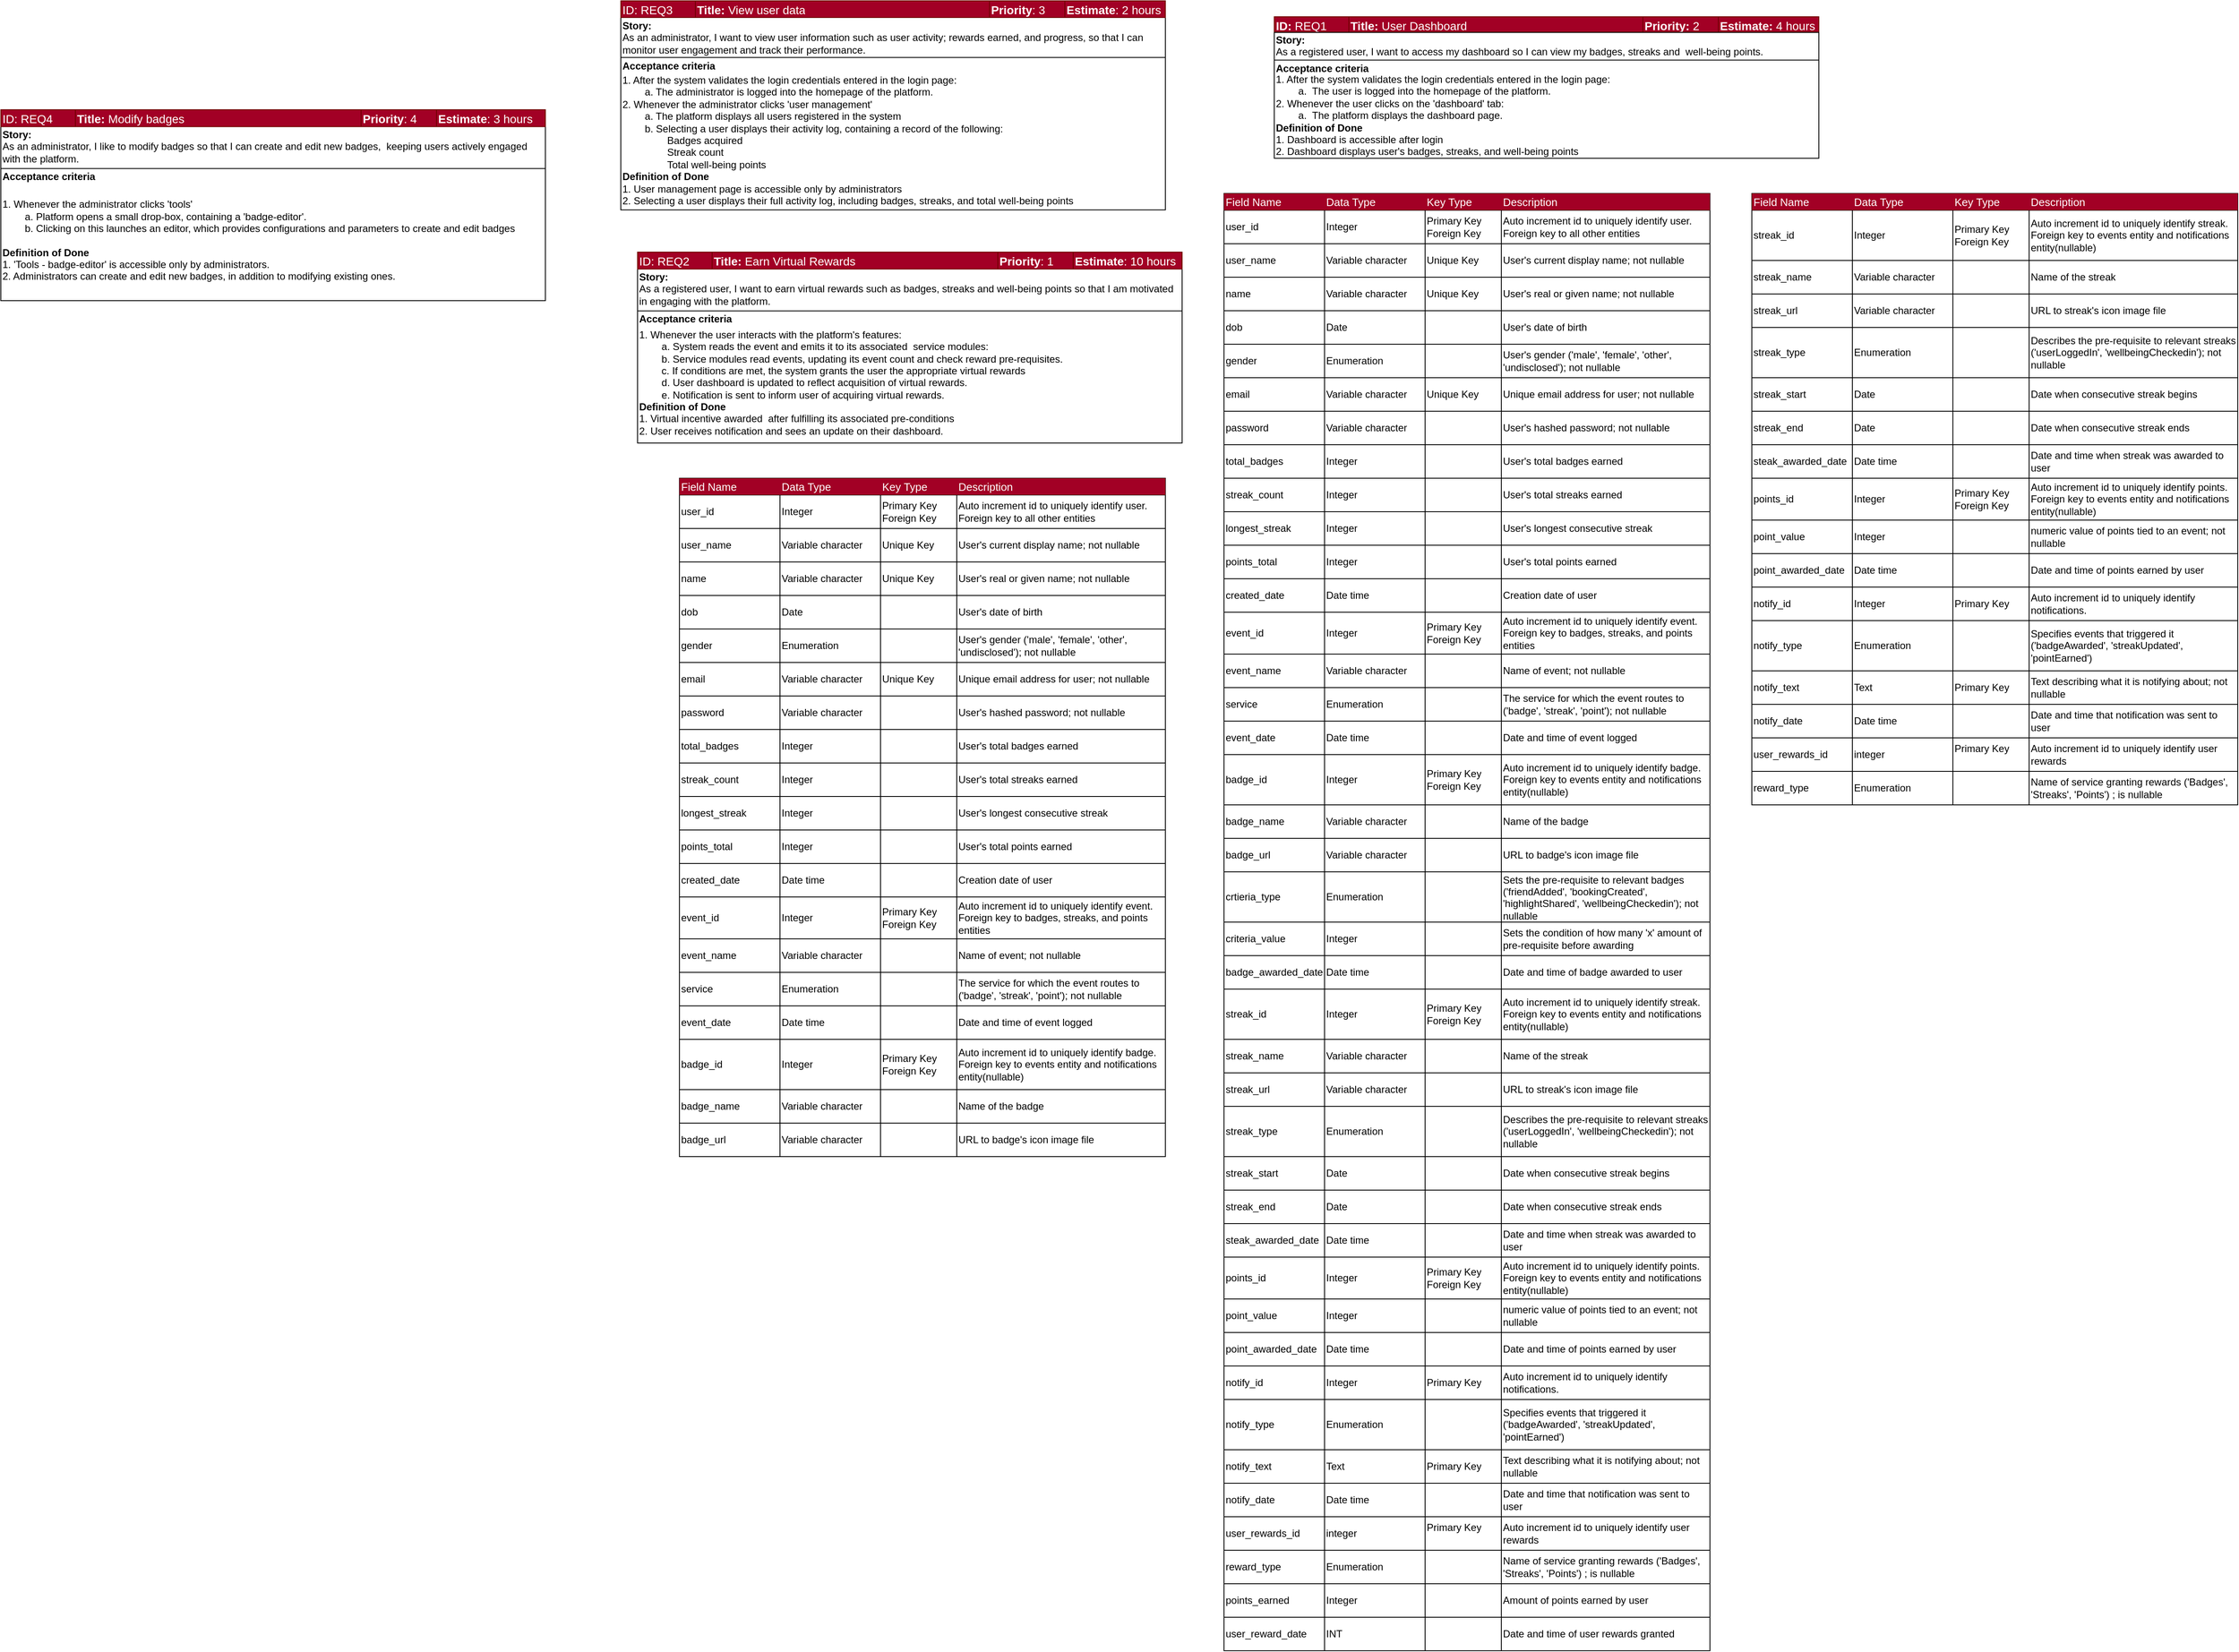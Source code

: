 <mxfile version="28.1.1">
  <diagram name="Page-1" id="SxB9uh9p98daKZW68kdo">
    <mxGraphModel dx="3750" dy="735" grid="1" gridSize="10" guides="1" tooltips="1" connect="1" arrows="1" fold="1" page="1" pageScale="1" pageWidth="1169" pageHeight="827" math="0" shadow="0">
      <root>
        <mxCell id="0" />
        <mxCell id="1" parent="0" />
        <mxCell id="8RLAE5ycoJxHwblhMjob-40" value="" style="group" parent="1" vertex="1" connectable="0">
          <mxGeometry x="-1060" y="50" width="650" height="250" as="geometry" />
        </mxCell>
        <mxCell id="8RLAE5ycoJxHwblhMjob-41" value="" style="group;fontFamily=Arial;" parent="8RLAE5ycoJxHwblhMjob-40" vertex="1" connectable="0">
          <mxGeometry width="650" height="250" as="geometry" />
        </mxCell>
        <mxCell id="8RLAE5ycoJxHwblhMjob-42" value="" style="shape=table;startSize=0;container=1;collapsible=0;childLayout=tableLayout;fontFamily=Arial;" parent="8RLAE5ycoJxHwblhMjob-41" vertex="1">
          <mxGeometry y="19.566" width="650" height="230.118" as="geometry" />
        </mxCell>
        <mxCell id="8RLAE5ycoJxHwblhMjob-43" value="" style="shape=tableRow;horizontal=0;startSize=0;swimlaneHead=0;swimlaneBody=0;strokeColor=inherit;top=0;left=0;bottom=0;right=0;collapsible=0;dropTarget=0;fillColor=none;points=[[0,0.5],[1,0.5]];portConstraint=eastwest;fontFamily=Arial;" parent="8RLAE5ycoJxHwblhMjob-42" vertex="1">
          <mxGeometry width="650" height="48" as="geometry" />
        </mxCell>
        <mxCell id="8RLAE5ycoJxHwblhMjob-44" value="&lt;div&gt;&lt;b&gt;Story:&lt;/b&gt;&lt;br&gt;As an administrator, I want to view user information such as user activity; rewards earned, and progress, so that I can monitor user engagement and track their performance.&amp;nbsp;&amp;nbsp;&lt;/div&gt;" style="shape=partialRectangle;html=1;whiteSpace=wrap;connectable=0;strokeColor=inherit;overflow=hidden;fillColor=none;top=0;left=0;bottom=0;right=0;pointerEvents=1;align=left;fontFamily=Arial;" parent="8RLAE5ycoJxHwblhMjob-43" vertex="1">
          <mxGeometry width="650" height="48" as="geometry">
            <mxRectangle width="650" height="48" as="alternateBounds" />
          </mxGeometry>
        </mxCell>
        <mxCell id="8RLAE5ycoJxHwblhMjob-45" value="" style="shape=tableRow;horizontal=0;startSize=0;swimlaneHead=0;swimlaneBody=0;strokeColor=inherit;top=0;left=0;bottom=0;right=0;collapsible=0;dropTarget=0;fillColor=none;points=[[0,0.5],[1,0.5]];portConstraint=eastwest;fontFamily=Arial;" parent="8RLAE5ycoJxHwblhMjob-42" vertex="1">
          <mxGeometry y="48" width="650" height="182" as="geometry" />
        </mxCell>
        <mxCell id="8RLAE5ycoJxHwblhMjob-46" value="&lt;div style=&quot;&quot;&gt;&lt;br&gt;&lt;/div&gt;" style="shape=partialRectangle;html=1;whiteSpace=wrap;connectable=0;strokeColor=inherit;overflow=hidden;fillColor=none;top=0;left=0;bottom=0;right=0;pointerEvents=1;align=left;fontFamily=Arial;" parent="8RLAE5ycoJxHwblhMjob-45" vertex="1">
          <mxGeometry width="650" height="182" as="geometry">
            <mxRectangle width="650" height="182" as="alternateBounds" />
          </mxGeometry>
        </mxCell>
        <mxCell id="8RLAE5ycoJxHwblhMjob-47" value="&lt;b&gt;Acceptance criteria&lt;/b&gt;" style="text;html=1;align=left;verticalAlign=middle;whiteSpace=wrap;rounded=0;fontFamily=Arial;" parent="8RLAE5ycoJxHwblhMjob-41" vertex="1">
          <mxGeometry y="67.304" width="120" height="22.059" as="geometry" />
        </mxCell>
        <mxCell id="8RLAE5ycoJxHwblhMjob-55" value="1. After the system validates the login credentials entered in the login page:&lt;br&gt;&#x9;&lt;span style=&quot;white-space: pre;&quot;&gt;&#x9;&lt;/span&gt;a.  The administrator is logged into the homepage of the platform.&lt;div&gt;&lt;div&gt;2. Whenever the administrator clicks &#39;user management&#39;&lt;br&gt;&lt;span style=&quot;white-space: pre;&quot;&gt;&#x9;&lt;/span&gt;a.  The platform displays all users registered in the system&lt;br&gt;&lt;span style=&quot;white-space: pre;&quot;&gt;&#x9;&lt;/span&gt;b. Selecting a user displays their activity log, containing a record of the following:&lt;br&gt;&lt;span style=&quot;white-space: pre;&quot;&gt;&#x9;&lt;/span&gt;&lt;span style=&quot;white-space: pre;&quot;&gt;&#x9;&lt;/span&gt;Badges acquired&lt;br&gt;&lt;span style=&quot;white-space: pre;&quot;&gt;&#x9;&lt;/span&gt;&lt;span style=&quot;white-space: pre;&quot;&gt;&#x9;&lt;/span&gt;Streak count&lt;br&gt;&lt;span style=&quot;white-space: pre;&quot;&gt;&#x9;&lt;/span&gt;&lt;span style=&quot;white-space: pre;&quot;&gt;&#x9;&lt;/span&gt;Total well-being points&lt;br&gt;&lt;b&gt;Definition of Done&lt;/b&gt;&lt;br&gt;1. User management page  is accessible only by administrators&lt;br&gt;2. Selecting a user displays their full activity log, including badges, streaks, and total well-being points&lt;/div&gt;&lt;/div&gt;" style="text;whiteSpace=wrap;html=1;" parent="8RLAE5ycoJxHwblhMjob-41" vertex="1">
          <mxGeometry y="80.885" width="560" height="176.471" as="geometry" />
        </mxCell>
        <mxCell id="8RLAE5ycoJxHwblhMjob-49" value="" style="shape=table;startSize=0;container=1;collapsible=0;childLayout=tableLayout;fillColor=#a20025;strokeColor=#6F0000;fontColor=#ffffff;fontFamily=Arial;" parent="8RLAE5ycoJxHwblhMjob-40" vertex="1">
          <mxGeometry width="650" height="19.831" as="geometry" />
        </mxCell>
        <mxCell id="8RLAE5ycoJxHwblhMjob-50" value="" style="shape=tableRow;horizontal=0;startSize=0;swimlaneHead=0;swimlaneBody=0;strokeColor=inherit;top=0;left=0;bottom=0;right=0;collapsible=0;dropTarget=0;fillColor=none;points=[[0,0.5],[1,0.5]];portConstraint=eastwest;fontFamily=Arial;" parent="8RLAE5ycoJxHwblhMjob-49" vertex="1">
          <mxGeometry width="650" height="20" as="geometry" />
        </mxCell>
        <mxCell id="8RLAE5ycoJxHwblhMjob-51" value="ID: REQ3" style="shape=partialRectangle;html=1;whiteSpace=wrap;connectable=0;strokeColor=inherit;overflow=hidden;fillColor=none;top=0;left=0;bottom=0;right=0;pointerEvents=1;fontColor=#FFFFFF;align=left;fontSize=14;fontFamily=Arial;" parent="8RLAE5ycoJxHwblhMjob-50" vertex="1">
          <mxGeometry width="89" height="20" as="geometry">
            <mxRectangle width="89" height="20" as="alternateBounds" />
          </mxGeometry>
        </mxCell>
        <mxCell id="8RLAE5ycoJxHwblhMjob-52" value="&lt;b&gt;Title:&lt;/b&gt;&amp;nbsp;View user data" style="shape=partialRectangle;html=1;whiteSpace=wrap;connectable=0;strokeColor=inherit;overflow=hidden;fillColor=none;top=0;left=0;bottom=0;right=0;pointerEvents=1;fontColor=#FFFFFF;align=left;fontSize=14;fontFamily=Arial;" parent="8RLAE5ycoJxHwblhMjob-50" vertex="1">
          <mxGeometry x="89" width="351" height="20" as="geometry">
            <mxRectangle width="351" height="20" as="alternateBounds" />
          </mxGeometry>
        </mxCell>
        <mxCell id="8RLAE5ycoJxHwblhMjob-53" value="&lt;font&gt;&lt;b&gt;Priority&lt;/b&gt;: 3&lt;/font&gt;" style="shape=partialRectangle;html=1;whiteSpace=wrap;connectable=0;strokeColor=inherit;overflow=hidden;fillColor=none;top=0;left=0;bottom=0;right=0;pointerEvents=1;fontColor=#FFFFFF;align=left;fontSize=14;fontFamily=Arial;" parent="8RLAE5ycoJxHwblhMjob-50" vertex="1">
          <mxGeometry x="440" width="90" height="20" as="geometry">
            <mxRectangle width="90" height="20" as="alternateBounds" />
          </mxGeometry>
        </mxCell>
        <mxCell id="8RLAE5ycoJxHwblhMjob-54" value="&lt;font style=&quot;font-size: 14px;&quot;&gt;&lt;b&gt;Estimate&lt;/b&gt;: 2 hours&lt;/font&gt;" style="shape=partialRectangle;html=1;whiteSpace=wrap;connectable=0;strokeColor=inherit;overflow=hidden;fillColor=none;top=0;left=0;bottom=0;right=0;pointerEvents=1;fontColor=#FFFFFF;align=left;fontFamily=Arial;" parent="8RLAE5ycoJxHwblhMjob-50" vertex="1">
          <mxGeometry x="530" width="120" height="20" as="geometry">
            <mxRectangle width="120" height="20" as="alternateBounds" />
          </mxGeometry>
        </mxCell>
        <mxCell id="8RLAE5ycoJxHwblhMjob-87" value="" style="group" parent="1" vertex="1" connectable="0">
          <mxGeometry x="-280" y="69" width="650" height="201" as="geometry" />
        </mxCell>
        <mxCell id="2kVBc_zqeof4KfWbexQ--48" value="" style="shape=table;startSize=0;container=1;collapsible=0;childLayout=tableLayout;fillColor=#a20025;strokeColor=#6F0000;fontColor=#ffffff;fontFamily=Arial;" parent="8RLAE5ycoJxHwblhMjob-87" vertex="1">
          <mxGeometry width="650" height="18.77" as="geometry" />
        </mxCell>
        <mxCell id="2kVBc_zqeof4KfWbexQ--49" value="" style="shape=tableRow;horizontal=0;startSize=0;swimlaneHead=0;swimlaneBody=0;strokeColor=inherit;top=0;left=0;bottom=0;right=0;collapsible=0;dropTarget=0;fillColor=none;points=[[0,0.5],[1,0.5]];portConstraint=eastwest;fontFamily=Arial;" parent="2kVBc_zqeof4KfWbexQ--48" vertex="1">
          <mxGeometry width="650" height="19" as="geometry" />
        </mxCell>
        <mxCell id="2kVBc_zqeof4KfWbexQ--50" value="&lt;b&gt;ID:&lt;/b&gt; REQ1" style="shape=partialRectangle;html=1;whiteSpace=wrap;connectable=0;strokeColor=inherit;overflow=hidden;fillColor=none;top=0;left=0;bottom=0;right=0;pointerEvents=1;fontColor=#FFFFFF;align=left;fontSize=14;fontFamily=Arial;" parent="2kVBc_zqeof4KfWbexQ--49" vertex="1">
          <mxGeometry width="89" height="19" as="geometry">
            <mxRectangle width="89" height="19" as="alternateBounds" />
          </mxGeometry>
        </mxCell>
        <mxCell id="2kVBc_zqeof4KfWbexQ--51" value="&lt;b&gt;Title:&lt;/b&gt; User Dashboard" style="shape=partialRectangle;html=1;whiteSpace=wrap;connectable=0;strokeColor=inherit;overflow=hidden;fillColor=none;top=0;left=0;bottom=0;right=0;pointerEvents=1;fontColor=#FFFFFF;align=left;fontSize=14;fontFamily=Arial;" parent="2kVBc_zqeof4KfWbexQ--49" vertex="1">
          <mxGeometry x="89" width="351" height="19" as="geometry">
            <mxRectangle width="351" height="19" as="alternateBounds" />
          </mxGeometry>
        </mxCell>
        <mxCell id="2kVBc_zqeof4KfWbexQ--52" value="&lt;font&gt;&lt;b&gt;Priority:&lt;/b&gt;&amp;nbsp;2&lt;/font&gt;" style="shape=partialRectangle;html=1;whiteSpace=wrap;connectable=0;strokeColor=inherit;overflow=hidden;fillColor=none;top=0;left=0;bottom=0;right=0;pointerEvents=1;fontColor=#FFFFFF;align=left;fontSize=14;fontFamily=Arial;" parent="2kVBc_zqeof4KfWbexQ--49" vertex="1">
          <mxGeometry x="440" width="90" height="19" as="geometry">
            <mxRectangle width="90" height="19" as="alternateBounds" />
          </mxGeometry>
        </mxCell>
        <mxCell id="2kVBc_zqeof4KfWbexQ--53" value="&lt;font style=&quot;font-size: 14px;&quot;&gt;&lt;b&gt;Estimate:&lt;/b&gt; 4 hours&lt;/font&gt;" style="shape=partialRectangle;html=1;whiteSpace=wrap;connectable=0;strokeColor=inherit;overflow=hidden;fillColor=none;top=0;left=0;bottom=0;right=0;pointerEvents=1;fontColor=#FFFFFF;align=left;fontFamily=Arial;" parent="2kVBc_zqeof4KfWbexQ--49" vertex="1">
          <mxGeometry x="530" width="120" height="19" as="geometry">
            <mxRectangle width="120" height="19" as="alternateBounds" />
          </mxGeometry>
        </mxCell>
        <mxCell id="2kVBc_zqeof4KfWbexQ--59" value="" style="shape=table;startSize=0;container=1;collapsible=0;childLayout=tableLayout;fontFamily=Arial;" parent="8RLAE5ycoJxHwblhMjob-87" vertex="1">
          <mxGeometry y="18.77" width="650" height="150.224" as="geometry" />
        </mxCell>
        <mxCell id="2kVBc_zqeof4KfWbexQ--60" value="" style="shape=tableRow;horizontal=0;startSize=0;swimlaneHead=0;swimlaneBody=0;strokeColor=inherit;top=0;left=0;bottom=0;right=0;collapsible=0;dropTarget=0;fillColor=none;points=[[0,0.5],[1,0.5]];portConstraint=eastwest;fontFamily=Arial;" parent="2kVBc_zqeof4KfWbexQ--59" vertex="1">
          <mxGeometry width="650" height="33" as="geometry" />
        </mxCell>
        <mxCell id="2kVBc_zqeof4KfWbexQ--61" value="&lt;b&gt;Story:&lt;/b&gt;&lt;br&gt;As a registered user, I want to access my dashboard so I can view my badges, streaks and&amp;nbsp; well-being points.&amp;nbsp;&lt;div&gt;&lt;br&gt;&lt;/div&gt;" style="shape=partialRectangle;html=1;whiteSpace=wrap;connectable=0;strokeColor=inherit;overflow=hidden;fillColor=none;top=0;left=0;bottom=0;right=0;pointerEvents=1;align=left;fontFamily=Arial;" parent="2kVBc_zqeof4KfWbexQ--60" vertex="1">
          <mxGeometry width="650" height="33" as="geometry">
            <mxRectangle width="650" height="33" as="alternateBounds" />
          </mxGeometry>
        </mxCell>
        <mxCell id="2kVBc_zqeof4KfWbexQ--62" value="" style="shape=tableRow;horizontal=0;startSize=0;swimlaneHead=0;swimlaneBody=0;strokeColor=inherit;top=0;left=0;bottom=0;right=0;collapsible=0;dropTarget=0;fillColor=none;points=[[0,0.5],[1,0.5]];portConstraint=eastwest;fontFamily=Arial;" parent="2kVBc_zqeof4KfWbexQ--59" vertex="1">
          <mxGeometry y="33" width="650" height="117" as="geometry" />
        </mxCell>
        <mxCell id="2kVBc_zqeof4KfWbexQ--63" value="&lt;div style=&quot;&quot;&gt;&lt;br&gt;&lt;/div&gt;" style="shape=partialRectangle;html=1;whiteSpace=wrap;connectable=0;strokeColor=inherit;overflow=hidden;fillColor=none;top=0;left=0;bottom=0;right=0;pointerEvents=1;align=left;fontFamily=Arial;" parent="2kVBc_zqeof4KfWbexQ--62" vertex="1">
          <mxGeometry width="650" height="117" as="geometry">
            <mxRectangle width="650" height="117" as="alternateBounds" />
          </mxGeometry>
        </mxCell>
        <mxCell id="2kVBc_zqeof4KfWbexQ--78" value="&lt;b&gt;Acceptance criteria&lt;/b&gt;" style="text;html=1;align=left;verticalAlign=middle;whiteSpace=wrap;rounded=0;fontFamily=Arial;" parent="8RLAE5ycoJxHwblhMjob-87" vertex="1">
          <mxGeometry y="47.857" width="120" height="28.714" as="geometry" />
        </mxCell>
        <mxCell id="2kVBc_zqeof4KfWbexQ--79" value="&lt;p class=&quot;MsoListParagraph&quot;&gt;&lt;span lang=&quot;EN-US&quot;&gt;1. After the system validates the login credentials entered in the login page:&lt;br&gt;&lt;span style=&quot;white-space: pre;&quot;&gt;&#x9;&lt;/span&gt;a.&amp;nbsp; The user is logged into the homepage of the platform.&amp;nbsp;&lt;br&gt;2. Whenever the user clicks on the &#39;dashboard&#39; tab:&lt;br&gt;&lt;span style=&quot;white-space: pre;&quot;&gt;&#x9;&lt;/span&gt;a.&amp;nbsp; The platform displays the dashboard page.&amp;nbsp;&lt;br&gt;&lt;b&gt;Definition of Done&lt;/b&gt;&lt;br&gt;1. Dashboard is accessible after login&amp;nbsp;&lt;br&gt;2. Dashboard displays user&#39;s badges, streaks, and well-being points&amp;nbsp;&lt;br&gt;&lt;br&gt;&lt;/span&gt;&lt;/p&gt;&lt;p class=&quot;MsoListParagraph&quot;&gt;&lt;/p&gt;" style="text;html=1;align=left;verticalAlign=middle;whiteSpace=wrap;rounded=0;fontFamily=Arial;" parent="8RLAE5ycoJxHwblhMjob-87" vertex="1">
          <mxGeometry y="53.667" width="520" height="142.466" as="geometry" />
        </mxCell>
        <mxCell id="8RLAE5ycoJxHwblhMjob-88" value="" style="group" parent="1" vertex="1" connectable="0">
          <mxGeometry x="-1040" y="350" width="715" height="310" as="geometry" />
        </mxCell>
        <mxCell id="8RLAE5ycoJxHwblhMjob-89" value="" style="group;fontFamily=Arial;" parent="8RLAE5ycoJxHwblhMjob-88" vertex="1" connectable="0">
          <mxGeometry width="715" height="310" as="geometry" />
        </mxCell>
        <mxCell id="8RLAE5ycoJxHwblhMjob-90" value="" style="shape=table;startSize=0;container=1;collapsible=0;childLayout=tableLayout;fontFamily=Arial;" parent="8RLAE5ycoJxHwblhMjob-89" vertex="1">
          <mxGeometry y="17.226" width="650" height="210.714" as="geometry" />
        </mxCell>
        <mxCell id="8RLAE5ycoJxHwblhMjob-91" value="" style="shape=tableRow;horizontal=0;startSize=0;swimlaneHead=0;swimlaneBody=0;strokeColor=inherit;top=0;left=0;bottom=0;right=0;collapsible=0;dropTarget=0;fillColor=none;points=[[0,0.5],[1,0.5]];portConstraint=eastwest;fontFamily=Arial;" parent="8RLAE5ycoJxHwblhMjob-90" vertex="1">
          <mxGeometry width="650" height="53" as="geometry" />
        </mxCell>
        <mxCell id="8RLAE5ycoJxHwblhMjob-92" value="&lt;div&gt;&lt;font face=&quot;Arial&quot;&gt;&lt;b style=&quot;&quot;&gt;Story:&lt;/b&gt;&lt;br&gt;As a registered user, I want to earn virtual rewards such as badges, streaks and well-being points so that I am motivated in engaging with the platform.&lt;/font&gt;&lt;/div&gt;" style="shape=partialRectangle;html=1;whiteSpace=wrap;connectable=0;strokeColor=inherit;overflow=hidden;fillColor=none;top=0;left=0;bottom=0;right=0;pointerEvents=1;align=left;fontFamily=Arial;" parent="8RLAE5ycoJxHwblhMjob-91" vertex="1">
          <mxGeometry width="650" height="53" as="geometry">
            <mxRectangle width="650" height="53" as="alternateBounds" />
          </mxGeometry>
        </mxCell>
        <mxCell id="8RLAE5ycoJxHwblhMjob-93" value="" style="shape=tableRow;horizontal=0;startSize=0;swimlaneHead=0;swimlaneBody=0;strokeColor=inherit;top=0;left=0;bottom=0;right=0;collapsible=0;dropTarget=0;fillColor=none;points=[[0,0.5],[1,0.5]];portConstraint=eastwest;fontFamily=Arial;" parent="8RLAE5ycoJxHwblhMjob-90" vertex="1">
          <mxGeometry y="53" width="650" height="158" as="geometry" />
        </mxCell>
        <mxCell id="8RLAE5ycoJxHwblhMjob-94" value="" style="shape=partialRectangle;html=1;whiteSpace=wrap;connectable=0;strokeColor=inherit;overflow=hidden;fillColor=none;top=0;left=0;bottom=0;right=0;pointerEvents=1;align=left;fontFamily=Arial;" parent="8RLAE5ycoJxHwblhMjob-93" vertex="1">
          <mxGeometry width="650" height="158" as="geometry">
            <mxRectangle width="650" height="158" as="alternateBounds" />
          </mxGeometry>
        </mxCell>
        <mxCell id="8RLAE5ycoJxHwblhMjob-95" value="&lt;b&gt;Acceptance criteria&lt;/b&gt;" style="text;html=1;align=left;verticalAlign=middle;whiteSpace=wrap;rounded=0;fontFamily=Arial;" parent="8RLAE5ycoJxHwblhMjob-89" vertex="1">
          <mxGeometry y="69.995" width="120" height="19.166" as="geometry" />
        </mxCell>
        <mxCell id="2kVBc_zqeof4KfWbexQ--94" value="&lt;div&gt;1. Whenever the user interacts with the platform&#39;s features:&lt;br&gt;&lt;span style=&quot;background-color: transparent; color: light-dark(rgb(0, 0, 0), rgb(255, 255, 255));&quot;&gt;&lt;span style=&quot;white-space: pre;&quot;&gt;&#x9;&lt;/span&gt;a.&amp;nbsp;&lt;/span&gt;&lt;span style=&quot;background-color: transparent; color: light-dark(rgb(0, 0, 0), rgb(255, 255, 255));&quot;&gt;System reads the event and emits it to its associated&amp;nbsp; service modules:&amp;nbsp;&lt;br&gt;&lt;/span&gt;&lt;span style=&quot;background-color: transparent; color: light-dark(rgb(0, 0, 0), rgb(255, 255, 255));&quot;&gt;&lt;span style=&quot;white-space: pre;&quot;&gt;&#x9;&lt;/span&gt;b. Service modules read events, updating its event count and check reward pre-&lt;/span&gt;&lt;span style=&quot;background-color: transparent; color: light-dark(rgb(0, 0, 0), rgb(255, 255, 255));&quot;&gt;requisites.&amp;nbsp;&lt;br&gt;&lt;/span&gt;&lt;span style=&quot;background-color: transparent; color: light-dark(rgb(0, 0, 0), rgb(255, 255, 255));&quot;&gt;&lt;span style=&quot;white-space: pre;&quot;&gt;&#x9;&lt;/span&gt;c. If conditions are met, the system grants the user the appropriate virtual rewards&lt;br&gt;&lt;/span&gt;&lt;span style=&quot;background-color: transparent; color: light-dark(rgb(0, 0, 0), rgb(255, 255, 255));&quot;&gt;&lt;span style=&quot;white-space: pre;&quot;&gt;&#x9;&lt;/span&gt;d. User dashboard is updated to reflect acquisition of virtual rewards.&lt;/span&gt;&lt;/div&gt;&lt;div&gt;&lt;span style=&quot;background-color: transparent; color: light-dark(rgb(0, 0, 0), rgb(255, 255, 255));&quot;&gt;&lt;span style=&quot;white-space: pre;&quot;&gt;&#x9;&lt;/span&gt;e. Notification is sent to inform user of acquiring virtual rewards.&lt;/span&gt;&lt;/div&gt;&lt;div&gt;&lt;b style=&quot;background-color: transparent; color: light-dark(rgb(0, 0, 0), rgb(255, 255, 255));&quot;&gt;Definition of Done&lt;/b&gt;&lt;/div&gt;&lt;div&gt;&lt;span style=&quot;background-color: transparent; color: light-dark(rgb(0, 0, 0), rgb(255, 255, 255));&quot;&gt;1. Virtual incentive awarded&amp;nbsp; after fulfilling its associated pre-conditions&lt;/span&gt;&lt;span style=&quot;background-color: transparent; color: light-dark(rgb(0, 0, 0), rgb(255, 255, 255));&quot;&gt;&amp;nbsp;&lt;/span&gt;&lt;/div&gt;&lt;div&gt;&lt;span style=&quot;background-color: transparent; color: light-dark(rgb(0, 0, 0), rgb(255, 255, 255));&quot;&gt;2. User receives notification and sees an update on their dashboard.&lt;/span&gt;&lt;/div&gt;&lt;p class=&quot;MsoListParagraph&quot;&gt;&lt;/p&gt;" style="text;html=1;align=left;verticalAlign=middle;whiteSpace=wrap;rounded=0;" parent="8RLAE5ycoJxHwblhMjob-89" vertex="1">
          <mxGeometry y="80" width="680" height="164.1" as="geometry" />
        </mxCell>
        <mxCell id="8RLAE5ycoJxHwblhMjob-97" value="" style="shape=table;startSize=0;container=1;collapsible=0;childLayout=tableLayout;fillColor=#a20025;strokeColor=#6F0000;fontColor=#ffffff;fontFamily=Arial;" parent="8RLAE5ycoJxHwblhMjob-88" vertex="1">
          <mxGeometry width="650" height="20.23" as="geometry" />
        </mxCell>
        <mxCell id="8RLAE5ycoJxHwblhMjob-98" value="" style="shape=tableRow;horizontal=0;startSize=0;swimlaneHead=0;swimlaneBody=0;strokeColor=inherit;top=0;left=0;bottom=0;right=0;collapsible=0;dropTarget=0;fillColor=none;points=[[0,0.5],[1,0.5]];portConstraint=eastwest;fontFamily=Arial;" parent="8RLAE5ycoJxHwblhMjob-97" vertex="1">
          <mxGeometry width="650" height="20" as="geometry" />
        </mxCell>
        <mxCell id="8RLAE5ycoJxHwblhMjob-99" value="ID: REQ2" style="shape=partialRectangle;html=1;whiteSpace=wrap;connectable=0;strokeColor=inherit;overflow=hidden;fillColor=none;top=0;left=0;bottom=0;right=0;pointerEvents=1;fontColor=#FFFFFF;align=left;fontSize=14;fontFamily=Arial;" parent="8RLAE5ycoJxHwblhMjob-98" vertex="1">
          <mxGeometry width="89" height="20" as="geometry">
            <mxRectangle width="89" height="20" as="alternateBounds" />
          </mxGeometry>
        </mxCell>
        <mxCell id="8RLAE5ycoJxHwblhMjob-100" value="&lt;b&gt;Title:&lt;/b&gt;&amp;nbsp;Earn Virtual Rewards" style="shape=partialRectangle;html=1;whiteSpace=wrap;connectable=0;strokeColor=inherit;overflow=hidden;fillColor=none;top=0;left=0;bottom=0;right=0;pointerEvents=1;fontColor=#FFFFFF;align=left;fontSize=14;fontFamily=Arial;" parent="8RLAE5ycoJxHwblhMjob-98" vertex="1">
          <mxGeometry x="89" width="341" height="20" as="geometry">
            <mxRectangle width="341" height="20" as="alternateBounds" />
          </mxGeometry>
        </mxCell>
        <mxCell id="8RLAE5ycoJxHwblhMjob-101" value="&lt;font&gt;&lt;b&gt;Priority&lt;/b&gt;: 1&lt;/font&gt;" style="shape=partialRectangle;html=1;whiteSpace=wrap;connectable=0;strokeColor=inherit;overflow=hidden;fillColor=none;top=0;left=0;bottom=0;right=0;pointerEvents=1;fontColor=#FFFFFF;align=left;fontSize=14;fontFamily=Arial;" parent="8RLAE5ycoJxHwblhMjob-98" vertex="1">
          <mxGeometry x="430" width="90" height="20" as="geometry">
            <mxRectangle width="90" height="20" as="alternateBounds" />
          </mxGeometry>
        </mxCell>
        <mxCell id="8RLAE5ycoJxHwblhMjob-102" value="&lt;font style=&quot;font-size: 14px;&quot;&gt;&lt;b&gt;Estimate&lt;/b&gt;: 10 hours&lt;/font&gt;" style="shape=partialRectangle;html=1;whiteSpace=wrap;connectable=0;strokeColor=inherit;overflow=hidden;fillColor=none;top=0;left=0;bottom=0;right=0;pointerEvents=1;fontColor=#FFFFFF;align=left;fontFamily=Arial;" parent="8RLAE5ycoJxHwblhMjob-98" vertex="1">
          <mxGeometry x="520" width="130" height="20" as="geometry">
            <mxRectangle width="130" height="20" as="alternateBounds" />
          </mxGeometry>
        </mxCell>
        <mxCell id="Lww1qoeN7tbTKbRO_mA--1" value="" style="shape=table;startSize=0;container=1;collapsible=0;childLayout=tableLayout;" parent="1" vertex="1">
          <mxGeometry x="-340" y="280" width="580" height="1740" as="geometry" />
        </mxCell>
        <mxCell id="Lww1qoeN7tbTKbRO_mA--2" value="" style="shape=tableRow;horizontal=0;startSize=0;swimlaneHead=0;swimlaneBody=0;strokeColor=inherit;top=0;left=0;bottom=0;right=0;collapsible=0;dropTarget=0;fillColor=none;points=[[0,0.5],[1,0.5]];portConstraint=eastwest;" parent="Lww1qoeN7tbTKbRO_mA--1" vertex="1">
          <mxGeometry width="580" height="20" as="geometry" />
        </mxCell>
        <mxCell id="Lww1qoeN7tbTKbRO_mA--3" value="Field Name" style="shape=partialRectangle;html=1;whiteSpace=wrap;connectable=0;strokeColor=#6F0000;overflow=hidden;fillColor=#a20025;top=0;left=0;bottom=0;right=0;pointerEvents=1;fontFamily=Arial;align=left;fontColor=#ffffff;fontSize=13;" parent="Lww1qoeN7tbTKbRO_mA--2" vertex="1">
          <mxGeometry width="120" height="20" as="geometry">
            <mxRectangle width="120" height="20" as="alternateBounds" />
          </mxGeometry>
        </mxCell>
        <mxCell id="Lww1qoeN7tbTKbRO_mA--4" value="Data Type" style="shape=partialRectangle;html=1;whiteSpace=wrap;connectable=0;strokeColor=#6F0000;overflow=hidden;fillColor=#a20025;top=0;left=0;bottom=0;right=0;pointerEvents=1;fontFamily=Arial;align=left;fontColor=#ffffff;fontSize=13;" parent="Lww1qoeN7tbTKbRO_mA--2" vertex="1">
          <mxGeometry x="120" width="120" height="20" as="geometry">
            <mxRectangle width="120" height="20" as="alternateBounds" />
          </mxGeometry>
        </mxCell>
        <mxCell id="Lww1qoeN7tbTKbRO_mA--5" value="Key Type" style="shape=partialRectangle;html=1;whiteSpace=wrap;connectable=0;strokeColor=#6F0000;overflow=hidden;fillColor=#a20025;top=0;left=0;bottom=0;right=0;pointerEvents=1;align=left;fontFamily=Arial;fontColor=#ffffff;fontSize=13;" parent="Lww1qoeN7tbTKbRO_mA--2" vertex="1">
          <mxGeometry x="240" width="91" height="20" as="geometry">
            <mxRectangle width="91" height="20" as="alternateBounds" />
          </mxGeometry>
        </mxCell>
        <mxCell id="Lww1qoeN7tbTKbRO_mA--6" value="Description" style="shape=partialRectangle;html=1;whiteSpace=wrap;connectable=0;strokeColor=#6F0000;overflow=hidden;fillColor=#a20025;top=0;left=0;bottom=0;right=0;pointerEvents=1;align=left;fontFamily=Arial;fontColor=#ffffff;fontSize=13;" parent="Lww1qoeN7tbTKbRO_mA--2" vertex="1">
          <mxGeometry x="331" width="249" height="20" as="geometry">
            <mxRectangle width="249" height="20" as="alternateBounds" />
          </mxGeometry>
        </mxCell>
        <mxCell id="Lww1qoeN7tbTKbRO_mA--7" value="" style="shape=tableRow;horizontal=0;startSize=0;swimlaneHead=0;swimlaneBody=0;strokeColor=inherit;top=0;left=0;bottom=0;right=0;collapsible=0;dropTarget=0;fillColor=none;points=[[0,0.5],[1,0.5]];portConstraint=eastwest;align=left;" parent="Lww1qoeN7tbTKbRO_mA--1" vertex="1">
          <mxGeometry y="20" width="580" height="40" as="geometry" />
        </mxCell>
        <mxCell id="Lww1qoeN7tbTKbRO_mA--8" value="user_id" style="shape=partialRectangle;html=1;whiteSpace=wrap;connectable=0;strokeColor=inherit;overflow=hidden;fillColor=none;top=0;left=0;bottom=0;right=0;pointerEvents=1;fontFamily=Arial;align=left;" parent="Lww1qoeN7tbTKbRO_mA--7" vertex="1">
          <mxGeometry width="120" height="40" as="geometry">
            <mxRectangle width="120" height="40" as="alternateBounds" />
          </mxGeometry>
        </mxCell>
        <mxCell id="Lww1qoeN7tbTKbRO_mA--9" value="Integer" style="shape=partialRectangle;html=1;whiteSpace=wrap;connectable=0;strokeColor=inherit;overflow=hidden;fillColor=none;top=0;left=0;bottom=0;right=0;pointerEvents=1;fontFamily=Arial;align=left;" parent="Lww1qoeN7tbTKbRO_mA--7" vertex="1">
          <mxGeometry x="120" width="120" height="40" as="geometry">
            <mxRectangle width="120" height="40" as="alternateBounds" />
          </mxGeometry>
        </mxCell>
        <mxCell id="Lww1qoeN7tbTKbRO_mA--10" value="Primary Key&lt;br&gt;Foreign Key" style="shape=partialRectangle;html=1;whiteSpace=wrap;connectable=0;strokeColor=inherit;overflow=hidden;fillColor=none;top=0;left=0;bottom=0;right=0;pointerEvents=1;align=left;fontFamily=Arial;" parent="Lww1qoeN7tbTKbRO_mA--7" vertex="1">
          <mxGeometry x="240" width="91" height="40" as="geometry">
            <mxRectangle width="91" height="40" as="alternateBounds" />
          </mxGeometry>
        </mxCell>
        <mxCell id="Lww1qoeN7tbTKbRO_mA--11" value="Auto increment id to uniquely identify user.&lt;br&gt;Foreign key to all other entities" style="shape=partialRectangle;html=1;whiteSpace=wrap;connectable=0;strokeColor=inherit;overflow=hidden;fillColor=none;top=0;left=0;bottom=0;right=0;pointerEvents=1;align=left;fontFamily=Arial;" parent="Lww1qoeN7tbTKbRO_mA--7" vertex="1">
          <mxGeometry x="331" width="249" height="40" as="geometry">
            <mxRectangle width="249" height="40" as="alternateBounds" />
          </mxGeometry>
        </mxCell>
        <mxCell id="Lww1qoeN7tbTKbRO_mA--12" value="" style="shape=tableRow;horizontal=0;startSize=0;swimlaneHead=0;swimlaneBody=0;strokeColor=inherit;top=0;left=0;bottom=0;right=0;collapsible=0;dropTarget=0;fillColor=none;points=[[0,0.5],[1,0.5]];portConstraint=eastwest;" parent="Lww1qoeN7tbTKbRO_mA--1" vertex="1">
          <mxGeometry y="60" width="580" height="40" as="geometry" />
        </mxCell>
        <mxCell id="Lww1qoeN7tbTKbRO_mA--13" value="user_name" style="shape=partialRectangle;html=1;whiteSpace=wrap;connectable=0;strokeColor=inherit;overflow=hidden;fillColor=none;top=0;left=0;bottom=0;right=0;pointerEvents=1;fontFamily=Arial;align=left;" parent="Lww1qoeN7tbTKbRO_mA--12" vertex="1">
          <mxGeometry width="120" height="40" as="geometry">
            <mxRectangle width="120" height="40" as="alternateBounds" />
          </mxGeometry>
        </mxCell>
        <mxCell id="Lww1qoeN7tbTKbRO_mA--14" value="Variable character" style="shape=partialRectangle;html=1;whiteSpace=wrap;connectable=0;strokeColor=inherit;overflow=hidden;fillColor=none;top=0;left=0;bottom=0;right=0;pointerEvents=1;fontFamily=Arial;align=left;" parent="Lww1qoeN7tbTKbRO_mA--12" vertex="1">
          <mxGeometry x="120" width="120" height="40" as="geometry">
            <mxRectangle width="120" height="40" as="alternateBounds" />
          </mxGeometry>
        </mxCell>
        <mxCell id="Lww1qoeN7tbTKbRO_mA--15" value="Unique Key" style="shape=partialRectangle;html=1;whiteSpace=wrap;connectable=0;strokeColor=inherit;overflow=hidden;fillColor=none;top=0;left=0;bottom=0;right=0;pointerEvents=1;align=left;fontFamily=Arial;" parent="Lww1qoeN7tbTKbRO_mA--12" vertex="1">
          <mxGeometry x="240" width="91" height="40" as="geometry">
            <mxRectangle width="91" height="40" as="alternateBounds" />
          </mxGeometry>
        </mxCell>
        <mxCell id="Lww1qoeN7tbTKbRO_mA--16" value="User&#39;s current display name; not nullable" style="shape=partialRectangle;html=1;whiteSpace=wrap;connectable=0;strokeColor=inherit;overflow=hidden;fillColor=none;top=0;left=0;bottom=0;right=0;pointerEvents=1;align=left;fontFamily=Arial;" parent="Lww1qoeN7tbTKbRO_mA--12" vertex="1">
          <mxGeometry x="331" width="249" height="40" as="geometry">
            <mxRectangle width="249" height="40" as="alternateBounds" />
          </mxGeometry>
        </mxCell>
        <mxCell id="Lww1qoeN7tbTKbRO_mA--17" value="" style="shape=tableRow;horizontal=0;startSize=0;swimlaneHead=0;swimlaneBody=0;strokeColor=inherit;top=0;left=0;bottom=0;right=0;collapsible=0;dropTarget=0;fillColor=none;points=[[0,0.5],[1,0.5]];portConstraint=eastwest;" parent="Lww1qoeN7tbTKbRO_mA--1" vertex="1">
          <mxGeometry y="100" width="580" height="40" as="geometry" />
        </mxCell>
        <mxCell id="Lww1qoeN7tbTKbRO_mA--18" value="name" style="shape=partialRectangle;html=1;whiteSpace=wrap;connectable=0;strokeColor=inherit;overflow=hidden;fillColor=none;top=0;left=0;bottom=0;right=0;pointerEvents=1;fontFamily=Arial;align=left;" parent="Lww1qoeN7tbTKbRO_mA--17" vertex="1">
          <mxGeometry width="120" height="40" as="geometry">
            <mxRectangle width="120" height="40" as="alternateBounds" />
          </mxGeometry>
        </mxCell>
        <mxCell id="Lww1qoeN7tbTKbRO_mA--19" value="Variable character" style="shape=partialRectangle;html=1;whiteSpace=wrap;connectable=0;strokeColor=inherit;overflow=hidden;fillColor=none;top=0;left=0;bottom=0;right=0;pointerEvents=1;fontFamily=Arial;align=left;" parent="Lww1qoeN7tbTKbRO_mA--17" vertex="1">
          <mxGeometry x="120" width="120" height="40" as="geometry">
            <mxRectangle width="120" height="40" as="alternateBounds" />
          </mxGeometry>
        </mxCell>
        <mxCell id="Lww1qoeN7tbTKbRO_mA--20" value="Unique Key" style="shape=partialRectangle;html=1;whiteSpace=wrap;connectable=0;strokeColor=inherit;overflow=hidden;fillColor=none;top=0;left=0;bottom=0;right=0;pointerEvents=1;align=left;fontFamily=Arial;" parent="Lww1qoeN7tbTKbRO_mA--17" vertex="1">
          <mxGeometry x="240" width="91" height="40" as="geometry">
            <mxRectangle width="91" height="40" as="alternateBounds" />
          </mxGeometry>
        </mxCell>
        <mxCell id="Lww1qoeN7tbTKbRO_mA--21" value="User&#39;s real or given name; not nullable" style="shape=partialRectangle;html=1;whiteSpace=wrap;connectable=0;strokeColor=inherit;overflow=hidden;fillColor=none;top=0;left=0;bottom=0;right=0;pointerEvents=1;align=left;fontFamily=Arial;" parent="Lww1qoeN7tbTKbRO_mA--17" vertex="1">
          <mxGeometry x="331" width="249" height="40" as="geometry">
            <mxRectangle width="249" height="40" as="alternateBounds" />
          </mxGeometry>
        </mxCell>
        <mxCell id="MIaeJH3STckJIEW6RcEC-1" style="shape=tableRow;horizontal=0;startSize=0;swimlaneHead=0;swimlaneBody=0;strokeColor=inherit;top=0;left=0;bottom=0;right=0;collapsible=0;dropTarget=0;fillColor=none;points=[[0,0.5],[1,0.5]];portConstraint=eastwest;" parent="Lww1qoeN7tbTKbRO_mA--1" vertex="1">
          <mxGeometry y="140" width="580" height="40" as="geometry" />
        </mxCell>
        <mxCell id="MIaeJH3STckJIEW6RcEC-2" value="dob" style="shape=partialRectangle;html=1;whiteSpace=wrap;connectable=0;strokeColor=inherit;overflow=hidden;fillColor=none;top=0;left=0;bottom=0;right=0;pointerEvents=1;fontFamily=Arial;align=left;" parent="MIaeJH3STckJIEW6RcEC-1" vertex="1">
          <mxGeometry width="120" height="40" as="geometry">
            <mxRectangle width="120" height="40" as="alternateBounds" />
          </mxGeometry>
        </mxCell>
        <mxCell id="MIaeJH3STckJIEW6RcEC-3" value="Date" style="shape=partialRectangle;html=1;whiteSpace=wrap;connectable=0;strokeColor=inherit;overflow=hidden;fillColor=none;top=0;left=0;bottom=0;right=0;pointerEvents=1;fontFamily=Arial;align=left;" parent="MIaeJH3STckJIEW6RcEC-1" vertex="1">
          <mxGeometry x="120" width="120" height="40" as="geometry">
            <mxRectangle width="120" height="40" as="alternateBounds" />
          </mxGeometry>
        </mxCell>
        <mxCell id="MIaeJH3STckJIEW6RcEC-4" style="shape=partialRectangle;html=1;whiteSpace=wrap;connectable=0;strokeColor=inherit;overflow=hidden;fillColor=none;top=0;left=0;bottom=0;right=0;pointerEvents=1;align=left;fontFamily=Arial;" parent="MIaeJH3STckJIEW6RcEC-1" vertex="1">
          <mxGeometry x="240" width="91" height="40" as="geometry">
            <mxRectangle width="91" height="40" as="alternateBounds" />
          </mxGeometry>
        </mxCell>
        <mxCell id="MIaeJH3STckJIEW6RcEC-5" value="User&#39;s date of birth" style="shape=partialRectangle;html=1;whiteSpace=wrap;connectable=0;strokeColor=inherit;overflow=hidden;fillColor=none;top=0;left=0;bottom=0;right=0;pointerEvents=1;align=left;fontFamily=Arial;" parent="MIaeJH3STckJIEW6RcEC-1" vertex="1">
          <mxGeometry x="331" width="249" height="40" as="geometry">
            <mxRectangle width="249" height="40" as="alternateBounds" />
          </mxGeometry>
        </mxCell>
        <mxCell id="Mff7F9qPHMndqHjW1vEV-6" style="shape=tableRow;horizontal=0;startSize=0;swimlaneHead=0;swimlaneBody=0;strokeColor=inherit;top=0;left=0;bottom=0;right=0;collapsible=0;dropTarget=0;fillColor=none;points=[[0,0.5],[1,0.5]];portConstraint=eastwest;" parent="Lww1qoeN7tbTKbRO_mA--1" vertex="1">
          <mxGeometry y="180" width="580" height="40" as="geometry" />
        </mxCell>
        <mxCell id="Mff7F9qPHMndqHjW1vEV-7" value="gender" style="shape=partialRectangle;html=1;whiteSpace=wrap;connectable=0;strokeColor=inherit;overflow=hidden;fillColor=none;top=0;left=0;bottom=0;right=0;pointerEvents=1;fontFamily=Arial;align=left;" parent="Mff7F9qPHMndqHjW1vEV-6" vertex="1">
          <mxGeometry width="120" height="40" as="geometry">
            <mxRectangle width="120" height="40" as="alternateBounds" />
          </mxGeometry>
        </mxCell>
        <mxCell id="Mff7F9qPHMndqHjW1vEV-8" value="Enumeration" style="shape=partialRectangle;html=1;whiteSpace=wrap;connectable=0;strokeColor=inherit;overflow=hidden;fillColor=none;top=0;left=0;bottom=0;right=0;pointerEvents=1;fontFamily=Arial;align=left;" parent="Mff7F9qPHMndqHjW1vEV-6" vertex="1">
          <mxGeometry x="120" width="120" height="40" as="geometry">
            <mxRectangle width="120" height="40" as="alternateBounds" />
          </mxGeometry>
        </mxCell>
        <mxCell id="Mff7F9qPHMndqHjW1vEV-9" style="shape=partialRectangle;html=1;whiteSpace=wrap;connectable=0;strokeColor=inherit;overflow=hidden;fillColor=none;top=0;left=0;bottom=0;right=0;pointerEvents=1;align=left;fontFamily=Arial;" parent="Mff7F9qPHMndqHjW1vEV-6" vertex="1">
          <mxGeometry x="240" width="91" height="40" as="geometry">
            <mxRectangle width="91" height="40" as="alternateBounds" />
          </mxGeometry>
        </mxCell>
        <mxCell id="Mff7F9qPHMndqHjW1vEV-10" value="User&#39;s gender (&#39;male&#39;, &#39;female&#39;, &#39;other&#39;, &#39;undisclosed&#39;); not nullable" style="shape=partialRectangle;html=1;whiteSpace=wrap;connectable=0;strokeColor=inherit;overflow=hidden;fillColor=none;top=0;left=0;bottom=0;right=0;pointerEvents=1;align=left;fontFamily=Arial;" parent="Mff7F9qPHMndqHjW1vEV-6" vertex="1">
          <mxGeometry x="331" width="249" height="40" as="geometry">
            <mxRectangle width="249" height="40" as="alternateBounds" />
          </mxGeometry>
        </mxCell>
        <mxCell id="Lww1qoeN7tbTKbRO_mA--192" style="shape=tableRow;horizontal=0;startSize=0;swimlaneHead=0;swimlaneBody=0;strokeColor=inherit;top=0;left=0;bottom=0;right=0;collapsible=0;dropTarget=0;fillColor=none;points=[[0,0.5],[1,0.5]];portConstraint=eastwest;" parent="Lww1qoeN7tbTKbRO_mA--1" vertex="1">
          <mxGeometry y="220" width="580" height="40" as="geometry" />
        </mxCell>
        <mxCell id="Lww1qoeN7tbTKbRO_mA--193" value="email" style="shape=partialRectangle;html=1;whiteSpace=wrap;connectable=0;strokeColor=inherit;overflow=hidden;fillColor=none;top=0;left=0;bottom=0;right=0;pointerEvents=1;fontFamily=Arial;align=left;" parent="Lww1qoeN7tbTKbRO_mA--192" vertex="1">
          <mxGeometry width="120" height="40" as="geometry">
            <mxRectangle width="120" height="40" as="alternateBounds" />
          </mxGeometry>
        </mxCell>
        <mxCell id="Lww1qoeN7tbTKbRO_mA--194" value="Variable character" style="shape=partialRectangle;html=1;whiteSpace=wrap;connectable=0;strokeColor=inherit;overflow=hidden;fillColor=none;top=0;left=0;bottom=0;right=0;pointerEvents=1;fontFamily=Arial;align=left;" parent="Lww1qoeN7tbTKbRO_mA--192" vertex="1">
          <mxGeometry x="120" width="120" height="40" as="geometry">
            <mxRectangle width="120" height="40" as="alternateBounds" />
          </mxGeometry>
        </mxCell>
        <mxCell id="Lww1qoeN7tbTKbRO_mA--195" value="Unique Key" style="shape=partialRectangle;html=1;whiteSpace=wrap;connectable=0;strokeColor=inherit;overflow=hidden;fillColor=none;top=0;left=0;bottom=0;right=0;pointerEvents=1;align=left;fontFamily=Arial;" parent="Lww1qoeN7tbTKbRO_mA--192" vertex="1">
          <mxGeometry x="240" width="91" height="40" as="geometry">
            <mxRectangle width="91" height="40" as="alternateBounds" />
          </mxGeometry>
        </mxCell>
        <mxCell id="Lww1qoeN7tbTKbRO_mA--196" value="Unique email address for user; not nullable" style="shape=partialRectangle;html=1;whiteSpace=wrap;connectable=0;strokeColor=inherit;overflow=hidden;fillColor=none;top=0;left=0;bottom=0;right=0;pointerEvents=1;align=left;fontFamily=Arial;" parent="Lww1qoeN7tbTKbRO_mA--192" vertex="1">
          <mxGeometry x="331" width="249" height="40" as="geometry">
            <mxRectangle width="249" height="40" as="alternateBounds" />
          </mxGeometry>
        </mxCell>
        <mxCell id="Lww1qoeN7tbTKbRO_mA--22" value="" style="shape=tableRow;horizontal=0;startSize=0;swimlaneHead=0;swimlaneBody=0;strokeColor=inherit;top=0;left=0;bottom=0;right=0;collapsible=0;dropTarget=0;fillColor=none;points=[[0,0.5],[1,0.5]];portConstraint=eastwest;" parent="Lww1qoeN7tbTKbRO_mA--1" vertex="1">
          <mxGeometry y="260" width="580" height="40" as="geometry" />
        </mxCell>
        <mxCell id="Lww1qoeN7tbTKbRO_mA--23" value="password" style="shape=partialRectangle;html=1;whiteSpace=wrap;connectable=0;strokeColor=inherit;overflow=hidden;fillColor=none;top=0;left=0;bottom=0;right=0;pointerEvents=1;fontFamily=Arial;align=left;" parent="Lww1qoeN7tbTKbRO_mA--22" vertex="1">
          <mxGeometry width="120" height="40" as="geometry">
            <mxRectangle width="120" height="40" as="alternateBounds" />
          </mxGeometry>
        </mxCell>
        <mxCell id="Lww1qoeN7tbTKbRO_mA--24" value="Variable character" style="shape=partialRectangle;html=1;whiteSpace=wrap;connectable=0;strokeColor=inherit;overflow=hidden;fillColor=none;top=0;left=0;bottom=0;right=0;pointerEvents=1;fontFamily=Arial;align=left;" parent="Lww1qoeN7tbTKbRO_mA--22" vertex="1">
          <mxGeometry x="120" width="120" height="40" as="geometry">
            <mxRectangle width="120" height="40" as="alternateBounds" />
          </mxGeometry>
        </mxCell>
        <mxCell id="Lww1qoeN7tbTKbRO_mA--25" value="" style="shape=partialRectangle;html=1;whiteSpace=wrap;connectable=0;strokeColor=inherit;overflow=hidden;fillColor=none;top=0;left=0;bottom=0;right=0;pointerEvents=1;align=left;fontFamily=Arial;" parent="Lww1qoeN7tbTKbRO_mA--22" vertex="1">
          <mxGeometry x="240" width="91" height="40" as="geometry">
            <mxRectangle width="91" height="40" as="alternateBounds" />
          </mxGeometry>
        </mxCell>
        <mxCell id="Lww1qoeN7tbTKbRO_mA--26" value="User&#39;s hashed password; not nullable" style="shape=partialRectangle;html=1;whiteSpace=wrap;connectable=0;strokeColor=inherit;overflow=hidden;fillColor=none;top=0;left=0;bottom=0;right=0;pointerEvents=1;align=left;fontFamily=Arial;" parent="Lww1qoeN7tbTKbRO_mA--22" vertex="1">
          <mxGeometry x="331" width="249" height="40" as="geometry">
            <mxRectangle width="249" height="40" as="alternateBounds" />
          </mxGeometry>
        </mxCell>
        <mxCell id="Mff7F9qPHMndqHjW1vEV-11" style="shape=tableRow;horizontal=0;startSize=0;swimlaneHead=0;swimlaneBody=0;strokeColor=inherit;top=0;left=0;bottom=0;right=0;collapsible=0;dropTarget=0;fillColor=none;points=[[0,0.5],[1,0.5]];portConstraint=eastwest;" parent="Lww1qoeN7tbTKbRO_mA--1" vertex="1">
          <mxGeometry y="300" width="580" height="40" as="geometry" />
        </mxCell>
        <mxCell id="Mff7F9qPHMndqHjW1vEV-12" value="total_badges" style="shape=partialRectangle;html=1;whiteSpace=wrap;connectable=0;strokeColor=inherit;overflow=hidden;fillColor=none;top=0;left=0;bottom=0;right=0;pointerEvents=1;fontFamily=Arial;align=left;" parent="Mff7F9qPHMndqHjW1vEV-11" vertex="1">
          <mxGeometry width="120" height="40" as="geometry">
            <mxRectangle width="120" height="40" as="alternateBounds" />
          </mxGeometry>
        </mxCell>
        <mxCell id="Mff7F9qPHMndqHjW1vEV-13" value="Integer" style="shape=partialRectangle;html=1;whiteSpace=wrap;connectable=0;strokeColor=inherit;overflow=hidden;fillColor=none;top=0;left=0;bottom=0;right=0;pointerEvents=1;fontFamily=Arial;align=left;" parent="Mff7F9qPHMndqHjW1vEV-11" vertex="1">
          <mxGeometry x="120" width="120" height="40" as="geometry">
            <mxRectangle width="120" height="40" as="alternateBounds" />
          </mxGeometry>
        </mxCell>
        <mxCell id="Mff7F9qPHMndqHjW1vEV-14" style="shape=partialRectangle;html=1;whiteSpace=wrap;connectable=0;strokeColor=inherit;overflow=hidden;fillColor=none;top=0;left=0;bottom=0;right=0;pointerEvents=1;align=left;fontFamily=Arial;" parent="Mff7F9qPHMndqHjW1vEV-11" vertex="1">
          <mxGeometry x="240" width="91" height="40" as="geometry">
            <mxRectangle width="91" height="40" as="alternateBounds" />
          </mxGeometry>
        </mxCell>
        <mxCell id="Mff7F9qPHMndqHjW1vEV-15" value="User&#39;s total badges earned" style="shape=partialRectangle;html=1;whiteSpace=wrap;connectable=0;strokeColor=inherit;overflow=hidden;fillColor=none;top=0;left=0;bottom=0;right=0;pointerEvents=1;align=left;fontFamily=Arial;" parent="Mff7F9qPHMndqHjW1vEV-11" vertex="1">
          <mxGeometry x="331" width="249" height="40" as="geometry">
            <mxRectangle width="249" height="40" as="alternateBounds" />
          </mxGeometry>
        </mxCell>
        <mxCell id="Mff7F9qPHMndqHjW1vEV-16" style="shape=tableRow;horizontal=0;startSize=0;swimlaneHead=0;swimlaneBody=0;strokeColor=inherit;top=0;left=0;bottom=0;right=0;collapsible=0;dropTarget=0;fillColor=none;points=[[0,0.5],[1,0.5]];portConstraint=eastwest;" parent="Lww1qoeN7tbTKbRO_mA--1" vertex="1">
          <mxGeometry y="340" width="580" height="40" as="geometry" />
        </mxCell>
        <mxCell id="Mff7F9qPHMndqHjW1vEV-17" value="streak_count" style="shape=partialRectangle;html=1;whiteSpace=wrap;connectable=0;strokeColor=inherit;overflow=hidden;fillColor=none;top=0;left=0;bottom=0;right=0;pointerEvents=1;fontFamily=Arial;align=left;" parent="Mff7F9qPHMndqHjW1vEV-16" vertex="1">
          <mxGeometry width="120" height="40" as="geometry">
            <mxRectangle width="120" height="40" as="alternateBounds" />
          </mxGeometry>
        </mxCell>
        <mxCell id="Mff7F9qPHMndqHjW1vEV-18" value="Integer" style="shape=partialRectangle;html=1;whiteSpace=wrap;connectable=0;strokeColor=inherit;overflow=hidden;fillColor=none;top=0;left=0;bottom=0;right=0;pointerEvents=1;fontFamily=Arial;align=left;" parent="Mff7F9qPHMndqHjW1vEV-16" vertex="1">
          <mxGeometry x="120" width="120" height="40" as="geometry">
            <mxRectangle width="120" height="40" as="alternateBounds" />
          </mxGeometry>
        </mxCell>
        <mxCell id="Mff7F9qPHMndqHjW1vEV-19" style="shape=partialRectangle;html=1;whiteSpace=wrap;connectable=0;strokeColor=inherit;overflow=hidden;fillColor=none;top=0;left=0;bottom=0;right=0;pointerEvents=1;align=left;fontFamily=Arial;" parent="Mff7F9qPHMndqHjW1vEV-16" vertex="1">
          <mxGeometry x="240" width="91" height="40" as="geometry">
            <mxRectangle width="91" height="40" as="alternateBounds" />
          </mxGeometry>
        </mxCell>
        <mxCell id="Mff7F9qPHMndqHjW1vEV-20" value="User&#39;s total streaks earned" style="shape=partialRectangle;html=1;whiteSpace=wrap;connectable=0;strokeColor=inherit;overflow=hidden;fillColor=none;top=0;left=0;bottom=0;right=0;pointerEvents=1;align=left;fontFamily=Arial;" parent="Mff7F9qPHMndqHjW1vEV-16" vertex="1">
          <mxGeometry x="331" width="249" height="40" as="geometry">
            <mxRectangle width="249" height="40" as="alternateBounds" />
          </mxGeometry>
        </mxCell>
        <mxCell id="Mff7F9qPHMndqHjW1vEV-21" style="shape=tableRow;horizontal=0;startSize=0;swimlaneHead=0;swimlaneBody=0;strokeColor=inherit;top=0;left=0;bottom=0;right=0;collapsible=0;dropTarget=0;fillColor=none;points=[[0,0.5],[1,0.5]];portConstraint=eastwest;" parent="Lww1qoeN7tbTKbRO_mA--1" vertex="1">
          <mxGeometry y="380" width="580" height="40" as="geometry" />
        </mxCell>
        <mxCell id="Mff7F9qPHMndqHjW1vEV-22" value="longest_streak" style="shape=partialRectangle;html=1;whiteSpace=wrap;connectable=0;strokeColor=inherit;overflow=hidden;fillColor=none;top=0;left=0;bottom=0;right=0;pointerEvents=1;fontFamily=Arial;align=left;" parent="Mff7F9qPHMndqHjW1vEV-21" vertex="1">
          <mxGeometry width="120" height="40" as="geometry">
            <mxRectangle width="120" height="40" as="alternateBounds" />
          </mxGeometry>
        </mxCell>
        <mxCell id="Mff7F9qPHMndqHjW1vEV-23" value="Integer" style="shape=partialRectangle;html=1;whiteSpace=wrap;connectable=0;strokeColor=inherit;overflow=hidden;fillColor=none;top=0;left=0;bottom=0;right=0;pointerEvents=1;fontFamily=Arial;align=left;" parent="Mff7F9qPHMndqHjW1vEV-21" vertex="1">
          <mxGeometry x="120" width="120" height="40" as="geometry">
            <mxRectangle width="120" height="40" as="alternateBounds" />
          </mxGeometry>
        </mxCell>
        <mxCell id="Mff7F9qPHMndqHjW1vEV-24" style="shape=partialRectangle;html=1;whiteSpace=wrap;connectable=0;strokeColor=inherit;overflow=hidden;fillColor=none;top=0;left=0;bottom=0;right=0;pointerEvents=1;align=left;fontFamily=Arial;" parent="Mff7F9qPHMndqHjW1vEV-21" vertex="1">
          <mxGeometry x="240" width="91" height="40" as="geometry">
            <mxRectangle width="91" height="40" as="alternateBounds" />
          </mxGeometry>
        </mxCell>
        <mxCell id="Mff7F9qPHMndqHjW1vEV-25" value="User&#39;s longest consecutive streak" style="shape=partialRectangle;html=1;whiteSpace=wrap;connectable=0;strokeColor=inherit;overflow=hidden;fillColor=none;top=0;left=0;bottom=0;right=0;pointerEvents=1;align=left;fontFamily=Arial;" parent="Mff7F9qPHMndqHjW1vEV-21" vertex="1">
          <mxGeometry x="331" width="249" height="40" as="geometry">
            <mxRectangle width="249" height="40" as="alternateBounds" />
          </mxGeometry>
        </mxCell>
        <mxCell id="Mff7F9qPHMndqHjW1vEV-26" style="shape=tableRow;horizontal=0;startSize=0;swimlaneHead=0;swimlaneBody=0;strokeColor=inherit;top=0;left=0;bottom=0;right=0;collapsible=0;dropTarget=0;fillColor=none;points=[[0,0.5],[1,0.5]];portConstraint=eastwest;" parent="Lww1qoeN7tbTKbRO_mA--1" vertex="1">
          <mxGeometry y="420" width="580" height="40" as="geometry" />
        </mxCell>
        <mxCell id="Mff7F9qPHMndqHjW1vEV-27" value="points_total" style="shape=partialRectangle;html=1;whiteSpace=wrap;connectable=0;strokeColor=inherit;overflow=hidden;fillColor=none;top=0;left=0;bottom=0;right=0;pointerEvents=1;fontFamily=Arial;align=left;" parent="Mff7F9qPHMndqHjW1vEV-26" vertex="1">
          <mxGeometry width="120" height="40" as="geometry">
            <mxRectangle width="120" height="40" as="alternateBounds" />
          </mxGeometry>
        </mxCell>
        <mxCell id="Mff7F9qPHMndqHjW1vEV-28" value="Integer" style="shape=partialRectangle;html=1;whiteSpace=wrap;connectable=0;strokeColor=inherit;overflow=hidden;fillColor=none;top=0;left=0;bottom=0;right=0;pointerEvents=1;fontFamily=Arial;align=left;" parent="Mff7F9qPHMndqHjW1vEV-26" vertex="1">
          <mxGeometry x="120" width="120" height="40" as="geometry">
            <mxRectangle width="120" height="40" as="alternateBounds" />
          </mxGeometry>
        </mxCell>
        <mxCell id="Mff7F9qPHMndqHjW1vEV-29" style="shape=partialRectangle;html=1;whiteSpace=wrap;connectable=0;strokeColor=inherit;overflow=hidden;fillColor=none;top=0;left=0;bottom=0;right=0;pointerEvents=1;align=left;fontFamily=Arial;" parent="Mff7F9qPHMndqHjW1vEV-26" vertex="1">
          <mxGeometry x="240" width="91" height="40" as="geometry">
            <mxRectangle width="91" height="40" as="alternateBounds" />
          </mxGeometry>
        </mxCell>
        <mxCell id="Mff7F9qPHMndqHjW1vEV-30" value="User&#39;s total points earned" style="shape=partialRectangle;html=1;whiteSpace=wrap;connectable=0;strokeColor=inherit;overflow=hidden;fillColor=none;top=0;left=0;bottom=0;right=0;pointerEvents=1;align=left;fontFamily=Arial;" parent="Mff7F9qPHMndqHjW1vEV-26" vertex="1">
          <mxGeometry x="331" width="249" height="40" as="geometry">
            <mxRectangle width="249" height="40" as="alternateBounds" />
          </mxGeometry>
        </mxCell>
        <mxCell id="Mff7F9qPHMndqHjW1vEV-31" style="shape=tableRow;horizontal=0;startSize=0;swimlaneHead=0;swimlaneBody=0;strokeColor=inherit;top=0;left=0;bottom=0;right=0;collapsible=0;dropTarget=0;fillColor=none;points=[[0,0.5],[1,0.5]];portConstraint=eastwest;" parent="Lww1qoeN7tbTKbRO_mA--1" vertex="1">
          <mxGeometry y="460" width="580" height="40" as="geometry" />
        </mxCell>
        <mxCell id="Mff7F9qPHMndqHjW1vEV-32" value="created_date" style="shape=partialRectangle;html=1;whiteSpace=wrap;connectable=0;strokeColor=inherit;overflow=hidden;fillColor=none;top=0;left=0;bottom=0;right=0;pointerEvents=1;fontFamily=Arial;align=left;" parent="Mff7F9qPHMndqHjW1vEV-31" vertex="1">
          <mxGeometry width="120" height="40" as="geometry">
            <mxRectangle width="120" height="40" as="alternateBounds" />
          </mxGeometry>
        </mxCell>
        <mxCell id="Mff7F9qPHMndqHjW1vEV-33" value="Date time" style="shape=partialRectangle;html=1;whiteSpace=wrap;connectable=0;strokeColor=inherit;overflow=hidden;fillColor=none;top=0;left=0;bottom=0;right=0;pointerEvents=1;fontFamily=Arial;align=left;" parent="Mff7F9qPHMndqHjW1vEV-31" vertex="1">
          <mxGeometry x="120" width="120" height="40" as="geometry">
            <mxRectangle width="120" height="40" as="alternateBounds" />
          </mxGeometry>
        </mxCell>
        <mxCell id="Mff7F9qPHMndqHjW1vEV-34" style="shape=partialRectangle;html=1;whiteSpace=wrap;connectable=0;strokeColor=inherit;overflow=hidden;fillColor=none;top=0;left=0;bottom=0;right=0;pointerEvents=1;align=left;fontFamily=Arial;" parent="Mff7F9qPHMndqHjW1vEV-31" vertex="1">
          <mxGeometry x="240" width="91" height="40" as="geometry">
            <mxRectangle width="91" height="40" as="alternateBounds" />
          </mxGeometry>
        </mxCell>
        <mxCell id="Mff7F9qPHMndqHjW1vEV-35" value="Creation date of user" style="shape=partialRectangle;html=1;whiteSpace=wrap;connectable=0;strokeColor=inherit;overflow=hidden;fillColor=none;top=0;left=0;bottom=0;right=0;pointerEvents=1;align=left;fontFamily=Arial;" parent="Mff7F9qPHMndqHjW1vEV-31" vertex="1">
          <mxGeometry x="331" width="249" height="40" as="geometry">
            <mxRectangle width="249" height="40" as="alternateBounds" />
          </mxGeometry>
        </mxCell>
        <mxCell id="Lww1qoeN7tbTKbRO_mA--27" style="shape=tableRow;horizontal=0;startSize=0;swimlaneHead=0;swimlaneBody=0;strokeColor=inherit;top=0;left=0;bottom=0;right=0;collapsible=0;dropTarget=0;fillColor=none;points=[[0,0.5],[1,0.5]];portConstraint=eastwest;" parent="Lww1qoeN7tbTKbRO_mA--1" vertex="1">
          <mxGeometry y="500" width="580" height="50" as="geometry" />
        </mxCell>
        <mxCell id="Lww1qoeN7tbTKbRO_mA--28" value="event_id" style="shape=partialRectangle;html=1;whiteSpace=wrap;connectable=0;strokeColor=inherit;overflow=hidden;fillColor=none;top=0;left=0;bottom=0;right=0;pointerEvents=1;fontFamily=Arial;align=left;" parent="Lww1qoeN7tbTKbRO_mA--27" vertex="1">
          <mxGeometry width="120" height="50" as="geometry">
            <mxRectangle width="120" height="50" as="alternateBounds" />
          </mxGeometry>
        </mxCell>
        <mxCell id="Lww1qoeN7tbTKbRO_mA--29" value="Integer" style="shape=partialRectangle;html=1;whiteSpace=wrap;connectable=0;strokeColor=inherit;overflow=hidden;fillColor=none;top=0;left=0;bottom=0;right=0;pointerEvents=1;fontFamily=Arial;align=left;" parent="Lww1qoeN7tbTKbRO_mA--27" vertex="1">
          <mxGeometry x="120" width="120" height="50" as="geometry">
            <mxRectangle width="120" height="50" as="alternateBounds" />
          </mxGeometry>
        </mxCell>
        <mxCell id="Lww1qoeN7tbTKbRO_mA--30" value="Primary Key&lt;br&gt;Foreign Key" style="shape=partialRectangle;html=1;whiteSpace=wrap;connectable=0;strokeColor=inherit;overflow=hidden;fillColor=none;top=0;left=0;bottom=0;right=0;pointerEvents=1;align=left;fontFamily=Arial;" parent="Lww1qoeN7tbTKbRO_mA--27" vertex="1">
          <mxGeometry x="240" width="91" height="50" as="geometry">
            <mxRectangle width="91" height="50" as="alternateBounds" />
          </mxGeometry>
        </mxCell>
        <mxCell id="Lww1qoeN7tbTKbRO_mA--31" value="Auto increment id to uniquely identify event.&lt;br&gt;Foreign key to badges, streaks, and points entities" style="shape=partialRectangle;html=1;whiteSpace=wrap;connectable=0;strokeColor=inherit;overflow=hidden;fillColor=none;top=0;left=0;bottom=0;right=0;pointerEvents=1;align=left;fontFamily=Arial;" parent="Lww1qoeN7tbTKbRO_mA--27" vertex="1">
          <mxGeometry x="331" width="249" height="50" as="geometry">
            <mxRectangle width="249" height="50" as="alternateBounds" />
          </mxGeometry>
        </mxCell>
        <mxCell id="MIaeJH3STckJIEW6RcEC-16" style="shape=tableRow;horizontal=0;startSize=0;swimlaneHead=0;swimlaneBody=0;strokeColor=inherit;top=0;left=0;bottom=0;right=0;collapsible=0;dropTarget=0;fillColor=none;points=[[0,0.5],[1,0.5]];portConstraint=eastwest;" parent="Lww1qoeN7tbTKbRO_mA--1" vertex="1">
          <mxGeometry y="550" width="580" height="40" as="geometry" />
        </mxCell>
        <mxCell id="MIaeJH3STckJIEW6RcEC-17" value="event_name" style="shape=partialRectangle;html=1;whiteSpace=wrap;connectable=0;strokeColor=inherit;overflow=hidden;fillColor=none;top=0;left=0;bottom=0;right=0;pointerEvents=1;fontFamily=Arial;align=left;" parent="MIaeJH3STckJIEW6RcEC-16" vertex="1">
          <mxGeometry width="120" height="40" as="geometry">
            <mxRectangle width="120" height="40" as="alternateBounds" />
          </mxGeometry>
        </mxCell>
        <mxCell id="MIaeJH3STckJIEW6RcEC-18" value="Variable character" style="shape=partialRectangle;html=1;whiteSpace=wrap;connectable=0;strokeColor=inherit;overflow=hidden;fillColor=none;top=0;left=0;bottom=0;right=0;pointerEvents=1;fontFamily=Arial;align=left;" parent="MIaeJH3STckJIEW6RcEC-16" vertex="1">
          <mxGeometry x="120" width="120" height="40" as="geometry">
            <mxRectangle width="120" height="40" as="alternateBounds" />
          </mxGeometry>
        </mxCell>
        <mxCell id="MIaeJH3STckJIEW6RcEC-19" style="shape=partialRectangle;html=1;whiteSpace=wrap;connectable=0;strokeColor=inherit;overflow=hidden;fillColor=none;top=0;left=0;bottom=0;right=0;pointerEvents=1;align=left;fontFamily=Arial;" parent="MIaeJH3STckJIEW6RcEC-16" vertex="1">
          <mxGeometry x="240" width="91" height="40" as="geometry">
            <mxRectangle width="91" height="40" as="alternateBounds" />
          </mxGeometry>
        </mxCell>
        <mxCell id="MIaeJH3STckJIEW6RcEC-20" value="Name of event; not nullable" style="shape=partialRectangle;html=1;whiteSpace=wrap;connectable=0;strokeColor=inherit;overflow=hidden;fillColor=none;top=0;left=0;bottom=0;right=0;pointerEvents=1;align=left;fontFamily=Arial;" parent="MIaeJH3STckJIEW6RcEC-16" vertex="1">
          <mxGeometry x="331" width="249" height="40" as="geometry">
            <mxRectangle width="249" height="40" as="alternateBounds" />
          </mxGeometry>
        </mxCell>
        <mxCell id="MIaeJH3STckJIEW6RcEC-11" style="shape=tableRow;horizontal=0;startSize=0;swimlaneHead=0;swimlaneBody=0;strokeColor=inherit;top=0;left=0;bottom=0;right=0;collapsible=0;dropTarget=0;fillColor=none;points=[[0,0.5],[1,0.5]];portConstraint=eastwest;" parent="Lww1qoeN7tbTKbRO_mA--1" vertex="1">
          <mxGeometry y="590" width="580" height="40" as="geometry" />
        </mxCell>
        <mxCell id="MIaeJH3STckJIEW6RcEC-12" value="service" style="shape=partialRectangle;html=1;whiteSpace=wrap;connectable=0;strokeColor=inherit;overflow=hidden;fillColor=none;top=0;left=0;bottom=0;right=0;pointerEvents=1;fontFamily=Arial;align=left;" parent="MIaeJH3STckJIEW6RcEC-11" vertex="1">
          <mxGeometry width="120" height="40" as="geometry">
            <mxRectangle width="120" height="40" as="alternateBounds" />
          </mxGeometry>
        </mxCell>
        <mxCell id="MIaeJH3STckJIEW6RcEC-13" value="Enumeration" style="shape=partialRectangle;html=1;whiteSpace=wrap;connectable=0;strokeColor=inherit;overflow=hidden;fillColor=none;top=0;left=0;bottom=0;right=0;pointerEvents=1;fontFamily=Arial;align=left;" parent="MIaeJH3STckJIEW6RcEC-11" vertex="1">
          <mxGeometry x="120" width="120" height="40" as="geometry">
            <mxRectangle width="120" height="40" as="alternateBounds" />
          </mxGeometry>
        </mxCell>
        <mxCell id="MIaeJH3STckJIEW6RcEC-14" style="shape=partialRectangle;html=1;whiteSpace=wrap;connectable=0;strokeColor=inherit;overflow=hidden;fillColor=none;top=0;left=0;bottom=0;right=0;pointerEvents=1;align=left;fontFamily=Arial;" parent="MIaeJH3STckJIEW6RcEC-11" vertex="1">
          <mxGeometry x="240" width="91" height="40" as="geometry">
            <mxRectangle width="91" height="40" as="alternateBounds" />
          </mxGeometry>
        </mxCell>
        <mxCell id="MIaeJH3STckJIEW6RcEC-15" value="The service for which the event routes to (&#39;badge&#39;, &#39;streak&#39;, &#39;point&#39;); not nullable" style="shape=partialRectangle;html=1;whiteSpace=wrap;connectable=0;strokeColor=inherit;overflow=hidden;fillColor=none;top=0;left=0;bottom=0;right=0;pointerEvents=1;align=left;fontFamily=Arial;" parent="MIaeJH3STckJIEW6RcEC-11" vertex="1">
          <mxGeometry x="331" width="249" height="40" as="geometry">
            <mxRectangle width="249" height="40" as="alternateBounds" />
          </mxGeometry>
        </mxCell>
        <mxCell id="MIaeJH3STckJIEW6RcEC-6" style="shape=tableRow;horizontal=0;startSize=0;swimlaneHead=0;swimlaneBody=0;strokeColor=inherit;top=0;left=0;bottom=0;right=0;collapsible=0;dropTarget=0;fillColor=none;points=[[0,0.5],[1,0.5]];portConstraint=eastwest;" parent="Lww1qoeN7tbTKbRO_mA--1" vertex="1">
          <mxGeometry y="630" width="580" height="40" as="geometry" />
        </mxCell>
        <mxCell id="MIaeJH3STckJIEW6RcEC-7" value="event_date" style="shape=partialRectangle;html=1;whiteSpace=wrap;connectable=0;strokeColor=inherit;overflow=hidden;fillColor=none;top=0;left=0;bottom=0;right=0;pointerEvents=1;fontFamily=Arial;align=left;" parent="MIaeJH3STckJIEW6RcEC-6" vertex="1">
          <mxGeometry width="120" height="40" as="geometry">
            <mxRectangle width="120" height="40" as="alternateBounds" />
          </mxGeometry>
        </mxCell>
        <mxCell id="MIaeJH3STckJIEW6RcEC-8" value="Date time" style="shape=partialRectangle;html=1;whiteSpace=wrap;connectable=0;strokeColor=inherit;overflow=hidden;fillColor=none;top=0;left=0;bottom=0;right=0;pointerEvents=1;fontFamily=Arial;align=left;" parent="MIaeJH3STckJIEW6RcEC-6" vertex="1">
          <mxGeometry x="120" width="120" height="40" as="geometry">
            <mxRectangle width="120" height="40" as="alternateBounds" />
          </mxGeometry>
        </mxCell>
        <mxCell id="MIaeJH3STckJIEW6RcEC-9" style="shape=partialRectangle;html=1;whiteSpace=wrap;connectable=0;strokeColor=inherit;overflow=hidden;fillColor=none;top=0;left=0;bottom=0;right=0;pointerEvents=1;align=left;fontFamily=Arial;" parent="MIaeJH3STckJIEW6RcEC-6" vertex="1">
          <mxGeometry x="240" width="91" height="40" as="geometry">
            <mxRectangle width="91" height="40" as="alternateBounds" />
          </mxGeometry>
        </mxCell>
        <mxCell id="MIaeJH3STckJIEW6RcEC-10" value="Date and time of event logged" style="shape=partialRectangle;html=1;whiteSpace=wrap;connectable=0;strokeColor=inherit;overflow=hidden;fillColor=none;top=0;left=0;bottom=0;right=0;pointerEvents=1;align=left;fontFamily=Arial;" parent="MIaeJH3STckJIEW6RcEC-6" vertex="1">
          <mxGeometry x="331" width="249" height="40" as="geometry">
            <mxRectangle width="249" height="40" as="alternateBounds" />
          </mxGeometry>
        </mxCell>
        <mxCell id="Lww1qoeN7tbTKbRO_mA--32" style="shape=tableRow;horizontal=0;startSize=0;swimlaneHead=0;swimlaneBody=0;strokeColor=inherit;top=0;left=0;bottom=0;right=0;collapsible=0;dropTarget=0;fillColor=none;points=[[0,0.5],[1,0.5]];portConstraint=eastwest;" parent="Lww1qoeN7tbTKbRO_mA--1" vertex="1">
          <mxGeometry y="670" width="580" height="60" as="geometry" />
        </mxCell>
        <mxCell id="Lww1qoeN7tbTKbRO_mA--33" value="badge_id" style="shape=partialRectangle;html=1;whiteSpace=wrap;connectable=0;strokeColor=inherit;overflow=hidden;fillColor=none;top=0;left=0;bottom=0;right=0;pointerEvents=1;fontFamily=Arial;align=left;" parent="Lww1qoeN7tbTKbRO_mA--32" vertex="1">
          <mxGeometry width="120" height="60" as="geometry">
            <mxRectangle width="120" height="60" as="alternateBounds" />
          </mxGeometry>
        </mxCell>
        <mxCell id="Lww1qoeN7tbTKbRO_mA--34" value="Integer" style="shape=partialRectangle;html=1;whiteSpace=wrap;connectable=0;strokeColor=inherit;overflow=hidden;fillColor=none;top=0;left=0;bottom=0;right=0;pointerEvents=1;fontFamily=Arial;align=left;" parent="Lww1qoeN7tbTKbRO_mA--32" vertex="1">
          <mxGeometry x="120" width="120" height="60" as="geometry">
            <mxRectangle width="120" height="60" as="alternateBounds" />
          </mxGeometry>
        </mxCell>
        <mxCell id="Lww1qoeN7tbTKbRO_mA--35" value="Primary Key&lt;br&gt;Foreign Key" style="shape=partialRectangle;html=1;whiteSpace=wrap;connectable=0;strokeColor=inherit;overflow=hidden;fillColor=none;top=0;left=0;bottom=0;right=0;pointerEvents=1;align=left;fontFamily=Arial;" parent="Lww1qoeN7tbTKbRO_mA--32" vertex="1">
          <mxGeometry x="240" width="91" height="60" as="geometry">
            <mxRectangle width="91" height="60" as="alternateBounds" />
          </mxGeometry>
        </mxCell>
        <mxCell id="Lww1qoeN7tbTKbRO_mA--36" value="Auto increment id to uniquely identify badge.&lt;br&gt;Foreign key to events entity and notifications entity(nullable)" style="shape=partialRectangle;html=1;whiteSpace=wrap;connectable=0;strokeColor=inherit;overflow=hidden;fillColor=none;top=0;left=0;bottom=0;right=0;pointerEvents=1;align=left;fontFamily=Arial;" parent="Lww1qoeN7tbTKbRO_mA--32" vertex="1">
          <mxGeometry x="331" width="249" height="60" as="geometry">
            <mxRectangle width="249" height="60" as="alternateBounds" />
          </mxGeometry>
        </mxCell>
        <mxCell id="Lww1qoeN7tbTKbRO_mA--62" style="shape=tableRow;horizontal=0;startSize=0;swimlaneHead=0;swimlaneBody=0;strokeColor=inherit;top=0;left=0;bottom=0;right=0;collapsible=0;dropTarget=0;fillColor=none;points=[[0,0.5],[1,0.5]];portConstraint=eastwest;" parent="Lww1qoeN7tbTKbRO_mA--1" vertex="1">
          <mxGeometry y="730" width="580" height="40" as="geometry" />
        </mxCell>
        <mxCell id="Lww1qoeN7tbTKbRO_mA--63" value="badge_name" style="shape=partialRectangle;html=1;whiteSpace=wrap;connectable=0;strokeColor=inherit;overflow=hidden;fillColor=none;top=0;left=0;bottom=0;right=0;pointerEvents=1;fontFamily=Arial;align=left;" parent="Lww1qoeN7tbTKbRO_mA--62" vertex="1">
          <mxGeometry width="120" height="40" as="geometry">
            <mxRectangle width="120" height="40" as="alternateBounds" />
          </mxGeometry>
        </mxCell>
        <mxCell id="Lww1qoeN7tbTKbRO_mA--64" value="Variable character" style="shape=partialRectangle;html=1;whiteSpace=wrap;connectable=0;strokeColor=inherit;overflow=hidden;fillColor=none;top=0;left=0;bottom=0;right=0;pointerEvents=1;fontFamily=Arial;align=left;" parent="Lww1qoeN7tbTKbRO_mA--62" vertex="1">
          <mxGeometry x="120" width="120" height="40" as="geometry">
            <mxRectangle width="120" height="40" as="alternateBounds" />
          </mxGeometry>
        </mxCell>
        <mxCell id="Lww1qoeN7tbTKbRO_mA--65" style="shape=partialRectangle;html=1;whiteSpace=wrap;connectable=0;strokeColor=inherit;overflow=hidden;fillColor=none;top=0;left=0;bottom=0;right=0;pointerEvents=1;align=left;fontFamily=Arial;" parent="Lww1qoeN7tbTKbRO_mA--62" vertex="1">
          <mxGeometry x="240" width="91" height="40" as="geometry">
            <mxRectangle width="91" height="40" as="alternateBounds" />
          </mxGeometry>
        </mxCell>
        <mxCell id="Lww1qoeN7tbTKbRO_mA--66" value="Name of the badge" style="shape=partialRectangle;html=1;whiteSpace=wrap;connectable=0;strokeColor=inherit;overflow=hidden;fillColor=none;top=0;left=0;bottom=0;right=0;pointerEvents=1;align=left;fontFamily=Arial;" parent="Lww1qoeN7tbTKbRO_mA--62" vertex="1">
          <mxGeometry x="331" width="249" height="40" as="geometry">
            <mxRectangle width="249" height="40" as="alternateBounds" />
          </mxGeometry>
        </mxCell>
        <mxCell id="Lww1qoeN7tbTKbRO_mA--67" style="shape=tableRow;horizontal=0;startSize=0;swimlaneHead=0;swimlaneBody=0;strokeColor=inherit;top=0;left=0;bottom=0;right=0;collapsible=0;dropTarget=0;fillColor=none;points=[[0,0.5],[1,0.5]];portConstraint=eastwest;" parent="Lww1qoeN7tbTKbRO_mA--1" vertex="1">
          <mxGeometry y="770" width="580" height="40" as="geometry" />
        </mxCell>
        <mxCell id="Lww1qoeN7tbTKbRO_mA--68" value="badge_url" style="shape=partialRectangle;html=1;whiteSpace=wrap;connectable=0;strokeColor=inherit;overflow=hidden;fillColor=none;top=0;left=0;bottom=0;right=0;pointerEvents=1;fontFamily=Arial;align=left;" parent="Lww1qoeN7tbTKbRO_mA--67" vertex="1">
          <mxGeometry width="120" height="40" as="geometry">
            <mxRectangle width="120" height="40" as="alternateBounds" />
          </mxGeometry>
        </mxCell>
        <mxCell id="Lww1qoeN7tbTKbRO_mA--69" value="Variable character" style="shape=partialRectangle;html=1;whiteSpace=wrap;connectable=0;strokeColor=inherit;overflow=hidden;fillColor=none;top=0;left=0;bottom=0;right=0;pointerEvents=1;fontFamily=Arial;align=left;" parent="Lww1qoeN7tbTKbRO_mA--67" vertex="1">
          <mxGeometry x="120" width="120" height="40" as="geometry">
            <mxRectangle width="120" height="40" as="alternateBounds" />
          </mxGeometry>
        </mxCell>
        <mxCell id="Lww1qoeN7tbTKbRO_mA--70" style="shape=partialRectangle;html=1;whiteSpace=wrap;connectable=0;strokeColor=inherit;overflow=hidden;fillColor=none;top=0;left=0;bottom=0;right=0;pointerEvents=1;align=left;fontFamily=Arial;" parent="Lww1qoeN7tbTKbRO_mA--67" vertex="1">
          <mxGeometry x="240" width="91" height="40" as="geometry">
            <mxRectangle width="91" height="40" as="alternateBounds" />
          </mxGeometry>
        </mxCell>
        <mxCell id="Lww1qoeN7tbTKbRO_mA--71" value="URL to badge&#39;s icon image file" style="shape=partialRectangle;html=1;whiteSpace=wrap;connectable=0;strokeColor=inherit;overflow=hidden;fillColor=none;top=0;left=0;bottom=0;right=0;pointerEvents=1;align=left;fontFamily=Arial;" parent="Lww1qoeN7tbTKbRO_mA--67" vertex="1">
          <mxGeometry x="331" width="249" height="40" as="geometry">
            <mxRectangle width="249" height="40" as="alternateBounds" />
          </mxGeometry>
        </mxCell>
        <mxCell id="Lww1qoeN7tbTKbRO_mA--37" style="shape=tableRow;horizontal=0;startSize=0;swimlaneHead=0;swimlaneBody=0;strokeColor=inherit;top=0;left=0;bottom=0;right=0;collapsible=0;dropTarget=0;fillColor=none;points=[[0,0.5],[1,0.5]];portConstraint=eastwest;" parent="Lww1qoeN7tbTKbRO_mA--1" vertex="1">
          <mxGeometry y="810" width="580" height="60" as="geometry" />
        </mxCell>
        <mxCell id="Lww1qoeN7tbTKbRO_mA--38" value="crtieria_type" style="shape=partialRectangle;html=1;whiteSpace=wrap;connectable=0;strokeColor=inherit;overflow=hidden;fillColor=none;top=0;left=0;bottom=0;right=0;pointerEvents=1;fontFamily=Arial;align=left;" parent="Lww1qoeN7tbTKbRO_mA--37" vertex="1">
          <mxGeometry width="120" height="60" as="geometry">
            <mxRectangle width="120" height="60" as="alternateBounds" />
          </mxGeometry>
        </mxCell>
        <mxCell id="Lww1qoeN7tbTKbRO_mA--39" value="Enumeration" style="shape=partialRectangle;html=1;whiteSpace=wrap;connectable=0;strokeColor=inherit;overflow=hidden;fillColor=none;top=0;left=0;bottom=0;right=0;pointerEvents=1;fontFamily=Arial;align=left;" parent="Lww1qoeN7tbTKbRO_mA--37" vertex="1">
          <mxGeometry x="120" width="120" height="60" as="geometry">
            <mxRectangle width="120" height="60" as="alternateBounds" />
          </mxGeometry>
        </mxCell>
        <mxCell id="Lww1qoeN7tbTKbRO_mA--40" style="shape=partialRectangle;html=1;whiteSpace=wrap;connectable=0;strokeColor=inherit;overflow=hidden;fillColor=none;top=0;left=0;bottom=0;right=0;pointerEvents=1;align=left;fontFamily=Arial;" parent="Lww1qoeN7tbTKbRO_mA--37" vertex="1">
          <mxGeometry x="240" width="91" height="60" as="geometry">
            <mxRectangle width="91" height="60" as="alternateBounds" />
          </mxGeometry>
        </mxCell>
        <mxCell id="Lww1qoeN7tbTKbRO_mA--41" value="Sets the pre-requisite to relevant badges (&#39;friendAdded&#39;, &#39;bookingCreated&#39;, &#39;highlightShared&#39;, &#39;wellbeingCheckedin&#39;); not nullable" style="shape=partialRectangle;html=1;whiteSpace=wrap;connectable=0;strokeColor=inherit;overflow=hidden;fillColor=none;top=0;left=0;bottom=0;right=0;pointerEvents=1;align=left;fontFamily=Arial;" parent="Lww1qoeN7tbTKbRO_mA--37" vertex="1">
          <mxGeometry x="331" width="249" height="60" as="geometry">
            <mxRectangle width="249" height="60" as="alternateBounds" />
          </mxGeometry>
        </mxCell>
        <mxCell id="Lww1qoeN7tbTKbRO_mA--42" style="shape=tableRow;horizontal=0;startSize=0;swimlaneHead=0;swimlaneBody=0;strokeColor=inherit;top=0;left=0;bottom=0;right=0;collapsible=0;dropTarget=0;fillColor=none;points=[[0,0.5],[1,0.5]];portConstraint=eastwest;" parent="Lww1qoeN7tbTKbRO_mA--1" vertex="1">
          <mxGeometry y="870" width="580" height="40" as="geometry" />
        </mxCell>
        <mxCell id="Lww1qoeN7tbTKbRO_mA--43" value="criteria_value" style="shape=partialRectangle;html=1;whiteSpace=wrap;connectable=0;strokeColor=inherit;overflow=hidden;fillColor=none;top=0;left=0;bottom=0;right=0;pointerEvents=1;fontFamily=Arial;align=left;" parent="Lww1qoeN7tbTKbRO_mA--42" vertex="1">
          <mxGeometry width="120" height="40" as="geometry">
            <mxRectangle width="120" height="40" as="alternateBounds" />
          </mxGeometry>
        </mxCell>
        <mxCell id="Lww1qoeN7tbTKbRO_mA--44" value="Integer" style="shape=partialRectangle;html=1;whiteSpace=wrap;connectable=0;strokeColor=inherit;overflow=hidden;fillColor=none;top=0;left=0;bottom=0;right=0;pointerEvents=1;fontFamily=Arial;align=left;" parent="Lww1qoeN7tbTKbRO_mA--42" vertex="1">
          <mxGeometry x="120" width="120" height="40" as="geometry">
            <mxRectangle width="120" height="40" as="alternateBounds" />
          </mxGeometry>
        </mxCell>
        <mxCell id="Lww1qoeN7tbTKbRO_mA--45" value="" style="shape=partialRectangle;html=1;whiteSpace=wrap;connectable=0;strokeColor=inherit;overflow=hidden;fillColor=none;top=0;left=0;bottom=0;right=0;pointerEvents=1;align=left;fontFamily=Arial;" parent="Lww1qoeN7tbTKbRO_mA--42" vertex="1">
          <mxGeometry x="240" width="91" height="40" as="geometry">
            <mxRectangle width="91" height="40" as="alternateBounds" />
          </mxGeometry>
        </mxCell>
        <mxCell id="Lww1qoeN7tbTKbRO_mA--46" value="Sets the condition of how many &#39;x&#39; amount of pre-requisite before awarding" style="shape=partialRectangle;html=1;whiteSpace=wrap;connectable=0;strokeColor=inherit;overflow=hidden;fillColor=none;top=0;left=0;bottom=0;right=0;pointerEvents=1;align=left;fontFamily=Arial;" parent="Lww1qoeN7tbTKbRO_mA--42" vertex="1">
          <mxGeometry x="331" width="249" height="40" as="geometry">
            <mxRectangle width="249" height="40" as="alternateBounds" />
          </mxGeometry>
        </mxCell>
        <mxCell id="Lww1qoeN7tbTKbRO_mA--47" style="shape=tableRow;horizontal=0;startSize=0;swimlaneHead=0;swimlaneBody=0;strokeColor=inherit;top=0;left=0;bottom=0;right=0;collapsible=0;dropTarget=0;fillColor=none;points=[[0,0.5],[1,0.5]];portConstraint=eastwest;" parent="Lww1qoeN7tbTKbRO_mA--1" vertex="1">
          <mxGeometry y="910" width="580" height="40" as="geometry" />
        </mxCell>
        <mxCell id="Lww1qoeN7tbTKbRO_mA--48" value="badge_awarded_date" style="shape=partialRectangle;html=1;whiteSpace=wrap;connectable=0;strokeColor=inherit;overflow=hidden;fillColor=none;top=0;left=0;bottom=0;right=0;pointerEvents=1;fontFamily=Arial;align=left;" parent="Lww1qoeN7tbTKbRO_mA--47" vertex="1">
          <mxGeometry width="120" height="40" as="geometry">
            <mxRectangle width="120" height="40" as="alternateBounds" />
          </mxGeometry>
        </mxCell>
        <mxCell id="Lww1qoeN7tbTKbRO_mA--49" value="Date time" style="shape=partialRectangle;html=1;whiteSpace=wrap;connectable=0;strokeColor=inherit;overflow=hidden;fillColor=none;top=0;left=0;bottom=0;right=0;pointerEvents=1;fontFamily=Arial;align=left;" parent="Lww1qoeN7tbTKbRO_mA--47" vertex="1">
          <mxGeometry x="120" width="120" height="40" as="geometry">
            <mxRectangle width="120" height="40" as="alternateBounds" />
          </mxGeometry>
        </mxCell>
        <mxCell id="Lww1qoeN7tbTKbRO_mA--50" style="shape=partialRectangle;html=1;whiteSpace=wrap;connectable=0;strokeColor=inherit;overflow=hidden;fillColor=none;top=0;left=0;bottom=0;right=0;pointerEvents=1;align=left;fontFamily=Arial;" parent="Lww1qoeN7tbTKbRO_mA--47" vertex="1">
          <mxGeometry x="240" width="91" height="40" as="geometry">
            <mxRectangle width="91" height="40" as="alternateBounds" />
          </mxGeometry>
        </mxCell>
        <mxCell id="Lww1qoeN7tbTKbRO_mA--51" value="Date and time of badge awarded to user" style="shape=partialRectangle;html=1;whiteSpace=wrap;connectable=0;strokeColor=inherit;overflow=hidden;fillColor=none;top=0;left=0;bottom=0;right=0;pointerEvents=1;align=left;fontFamily=Arial;" parent="Lww1qoeN7tbTKbRO_mA--47" vertex="1">
          <mxGeometry x="331" width="249" height="40" as="geometry">
            <mxRectangle width="249" height="40" as="alternateBounds" />
          </mxGeometry>
        </mxCell>
        <mxCell id="Mff7F9qPHMndqHjW1vEV-41" style="shape=tableRow;horizontal=0;startSize=0;swimlaneHead=0;swimlaneBody=0;strokeColor=inherit;top=0;left=0;bottom=0;right=0;collapsible=0;dropTarget=0;fillColor=none;points=[[0,0.5],[1,0.5]];portConstraint=eastwest;" parent="Lww1qoeN7tbTKbRO_mA--1" vertex="1">
          <mxGeometry y="950" width="580" height="60" as="geometry" />
        </mxCell>
        <mxCell id="Mff7F9qPHMndqHjW1vEV-42" value="streak_id" style="shape=partialRectangle;html=1;whiteSpace=wrap;connectable=0;strokeColor=inherit;overflow=hidden;fillColor=none;top=0;left=0;bottom=0;right=0;pointerEvents=1;fontFamily=Arial;align=left;" parent="Mff7F9qPHMndqHjW1vEV-41" vertex="1">
          <mxGeometry width="120" height="60" as="geometry">
            <mxRectangle width="120" height="60" as="alternateBounds" />
          </mxGeometry>
        </mxCell>
        <mxCell id="Mff7F9qPHMndqHjW1vEV-43" value="Integer" style="shape=partialRectangle;html=1;whiteSpace=wrap;connectable=0;strokeColor=inherit;overflow=hidden;fillColor=none;top=0;left=0;bottom=0;right=0;pointerEvents=1;fontFamily=Arial;align=left;" parent="Mff7F9qPHMndqHjW1vEV-41" vertex="1">
          <mxGeometry x="120" width="120" height="60" as="geometry">
            <mxRectangle width="120" height="60" as="alternateBounds" />
          </mxGeometry>
        </mxCell>
        <mxCell id="Mff7F9qPHMndqHjW1vEV-44" value="Primary Key&lt;br&gt;Foreign Key" style="shape=partialRectangle;html=1;whiteSpace=wrap;connectable=0;strokeColor=inherit;overflow=hidden;fillColor=none;top=0;left=0;bottom=0;right=0;pointerEvents=1;align=left;fontFamily=Arial;" parent="Mff7F9qPHMndqHjW1vEV-41" vertex="1">
          <mxGeometry x="240" width="91" height="60" as="geometry">
            <mxRectangle width="91" height="60" as="alternateBounds" />
          </mxGeometry>
        </mxCell>
        <mxCell id="Mff7F9qPHMndqHjW1vEV-45" value="Auto increment id to uniquely identify streak.&amp;nbsp;&lt;br&gt;Foreign key to events entity and notifications entity(nullable)" style="shape=partialRectangle;html=1;whiteSpace=wrap;connectable=0;strokeColor=inherit;overflow=hidden;fillColor=none;top=0;left=0;bottom=0;right=0;pointerEvents=1;align=left;fontFamily=Arial;" parent="Mff7F9qPHMndqHjW1vEV-41" vertex="1">
          <mxGeometry x="331" width="249" height="60" as="geometry">
            <mxRectangle width="249" height="60" as="alternateBounds" />
          </mxGeometry>
        </mxCell>
        <mxCell id="Lww1qoeN7tbTKbRO_mA--52" style="shape=tableRow;horizontal=0;startSize=0;swimlaneHead=0;swimlaneBody=0;strokeColor=inherit;top=0;left=0;bottom=0;right=0;collapsible=0;dropTarget=0;fillColor=none;points=[[0,0.5],[1,0.5]];portConstraint=eastwest;" parent="Lww1qoeN7tbTKbRO_mA--1" vertex="1">
          <mxGeometry y="1010" width="580" height="40" as="geometry" />
        </mxCell>
        <mxCell id="Lww1qoeN7tbTKbRO_mA--53" value="streak_name" style="shape=partialRectangle;html=1;whiteSpace=wrap;connectable=0;strokeColor=inherit;overflow=hidden;fillColor=none;top=0;left=0;bottom=0;right=0;pointerEvents=1;fontFamily=Arial;align=left;" parent="Lww1qoeN7tbTKbRO_mA--52" vertex="1">
          <mxGeometry width="120" height="40" as="geometry">
            <mxRectangle width="120" height="40" as="alternateBounds" />
          </mxGeometry>
        </mxCell>
        <mxCell id="Lww1qoeN7tbTKbRO_mA--54" value="Variable character" style="shape=partialRectangle;html=1;whiteSpace=wrap;connectable=0;strokeColor=inherit;overflow=hidden;fillColor=none;top=0;left=0;bottom=0;right=0;pointerEvents=1;fontFamily=Arial;align=left;" parent="Lww1qoeN7tbTKbRO_mA--52" vertex="1">
          <mxGeometry x="120" width="120" height="40" as="geometry">
            <mxRectangle width="120" height="40" as="alternateBounds" />
          </mxGeometry>
        </mxCell>
        <mxCell id="Lww1qoeN7tbTKbRO_mA--55" style="shape=partialRectangle;html=1;whiteSpace=wrap;connectable=0;strokeColor=inherit;overflow=hidden;fillColor=none;top=0;left=0;bottom=0;right=0;pointerEvents=1;align=left;fontFamily=Arial;" parent="Lww1qoeN7tbTKbRO_mA--52" vertex="1">
          <mxGeometry x="240" width="91" height="40" as="geometry">
            <mxRectangle width="91" height="40" as="alternateBounds" />
          </mxGeometry>
        </mxCell>
        <mxCell id="Lww1qoeN7tbTKbRO_mA--56" value="Name of the streak" style="shape=partialRectangle;html=1;whiteSpace=wrap;connectable=0;strokeColor=inherit;overflow=hidden;fillColor=none;top=0;left=0;bottom=0;right=0;pointerEvents=1;align=left;fontFamily=Arial;" parent="Lww1qoeN7tbTKbRO_mA--52" vertex="1">
          <mxGeometry x="331" width="249" height="40" as="geometry">
            <mxRectangle width="249" height="40" as="alternateBounds" />
          </mxGeometry>
        </mxCell>
        <mxCell id="Mff7F9qPHMndqHjW1vEV-46" style="shape=tableRow;horizontal=0;startSize=0;swimlaneHead=0;swimlaneBody=0;strokeColor=inherit;top=0;left=0;bottom=0;right=0;collapsible=0;dropTarget=0;fillColor=none;points=[[0,0.5],[1,0.5]];portConstraint=eastwest;" parent="Lww1qoeN7tbTKbRO_mA--1" vertex="1">
          <mxGeometry y="1050" width="580" height="40" as="geometry" />
        </mxCell>
        <mxCell id="Mff7F9qPHMndqHjW1vEV-47" value="streak_url" style="shape=partialRectangle;html=1;whiteSpace=wrap;connectable=0;strokeColor=inherit;overflow=hidden;fillColor=none;top=0;left=0;bottom=0;right=0;pointerEvents=1;fontFamily=Arial;align=left;" parent="Mff7F9qPHMndqHjW1vEV-46" vertex="1">
          <mxGeometry width="120" height="40" as="geometry">
            <mxRectangle width="120" height="40" as="alternateBounds" />
          </mxGeometry>
        </mxCell>
        <mxCell id="Mff7F9qPHMndqHjW1vEV-48" value="Variable character" style="shape=partialRectangle;html=1;whiteSpace=wrap;connectable=0;strokeColor=inherit;overflow=hidden;fillColor=none;top=0;left=0;bottom=0;right=0;pointerEvents=1;fontFamily=Arial;align=left;" parent="Mff7F9qPHMndqHjW1vEV-46" vertex="1">
          <mxGeometry x="120" width="120" height="40" as="geometry">
            <mxRectangle width="120" height="40" as="alternateBounds" />
          </mxGeometry>
        </mxCell>
        <mxCell id="Mff7F9qPHMndqHjW1vEV-49" style="shape=partialRectangle;html=1;whiteSpace=wrap;connectable=0;strokeColor=inherit;overflow=hidden;fillColor=none;top=0;left=0;bottom=0;right=0;pointerEvents=1;align=left;fontFamily=Arial;" parent="Mff7F9qPHMndqHjW1vEV-46" vertex="1">
          <mxGeometry x="240" width="91" height="40" as="geometry">
            <mxRectangle width="91" height="40" as="alternateBounds" />
          </mxGeometry>
        </mxCell>
        <mxCell id="Mff7F9qPHMndqHjW1vEV-50" value="URL to streak&#39;s icon image file" style="shape=partialRectangle;html=1;whiteSpace=wrap;connectable=0;strokeColor=inherit;overflow=hidden;fillColor=none;top=0;left=0;bottom=0;right=0;pointerEvents=1;align=left;fontFamily=Arial;" parent="Mff7F9qPHMndqHjW1vEV-46" vertex="1">
          <mxGeometry x="331" width="249" height="40" as="geometry">
            <mxRectangle width="249" height="40" as="alternateBounds" />
          </mxGeometry>
        </mxCell>
        <mxCell id="Lww1qoeN7tbTKbRO_mA--57" style="shape=tableRow;horizontal=0;startSize=0;swimlaneHead=0;swimlaneBody=0;strokeColor=inherit;top=0;left=0;bottom=0;right=0;collapsible=0;dropTarget=0;fillColor=none;points=[[0,0.5],[1,0.5]];portConstraint=eastwest;" parent="Lww1qoeN7tbTKbRO_mA--1" vertex="1">
          <mxGeometry y="1090" width="580" height="60" as="geometry" />
        </mxCell>
        <mxCell id="Lww1qoeN7tbTKbRO_mA--58" value="streak_type" style="shape=partialRectangle;html=1;whiteSpace=wrap;connectable=0;strokeColor=inherit;overflow=hidden;fillColor=none;top=0;left=0;bottom=0;right=0;pointerEvents=1;fontFamily=Arial;align=left;" parent="Lww1qoeN7tbTKbRO_mA--57" vertex="1">
          <mxGeometry width="120" height="60" as="geometry">
            <mxRectangle width="120" height="60" as="alternateBounds" />
          </mxGeometry>
        </mxCell>
        <mxCell id="Lww1qoeN7tbTKbRO_mA--59" value="Enumeration" style="shape=partialRectangle;html=1;whiteSpace=wrap;connectable=0;strokeColor=inherit;overflow=hidden;fillColor=none;top=0;left=0;bottom=0;right=0;pointerEvents=1;fontFamily=Arial;align=left;" parent="Lww1qoeN7tbTKbRO_mA--57" vertex="1">
          <mxGeometry x="120" width="120" height="60" as="geometry">
            <mxRectangle width="120" height="60" as="alternateBounds" />
          </mxGeometry>
        </mxCell>
        <mxCell id="Lww1qoeN7tbTKbRO_mA--60" style="shape=partialRectangle;html=1;whiteSpace=wrap;connectable=0;strokeColor=inherit;overflow=hidden;fillColor=none;top=0;left=0;bottom=0;right=0;pointerEvents=1;align=left;fontFamily=Arial;" parent="Lww1qoeN7tbTKbRO_mA--57" vertex="1">
          <mxGeometry x="240" width="91" height="60" as="geometry">
            <mxRectangle width="91" height="60" as="alternateBounds" />
          </mxGeometry>
        </mxCell>
        <mxCell id="Lww1qoeN7tbTKbRO_mA--61" value="Describes the pre-requisite to relevant streaks (&#39;userLoggedIn&#39;, &#39;wellbeingCheckedin&#39;); not nullable" style="shape=partialRectangle;html=1;whiteSpace=wrap;connectable=0;strokeColor=inherit;overflow=hidden;fillColor=none;top=0;left=0;bottom=0;right=0;pointerEvents=1;align=left;fontFamily=Arial;" parent="Lww1qoeN7tbTKbRO_mA--57" vertex="1">
          <mxGeometry x="331" width="249" height="60" as="geometry">
            <mxRectangle width="249" height="60" as="alternateBounds" />
          </mxGeometry>
        </mxCell>
        <mxCell id="Lww1qoeN7tbTKbRO_mA--72" style="shape=tableRow;horizontal=0;startSize=0;swimlaneHead=0;swimlaneBody=0;strokeColor=inherit;top=0;left=0;bottom=0;right=0;collapsible=0;dropTarget=0;fillColor=none;points=[[0,0.5],[1,0.5]];portConstraint=eastwest;" parent="Lww1qoeN7tbTKbRO_mA--1" vertex="1">
          <mxGeometry y="1150" width="580" height="40" as="geometry" />
        </mxCell>
        <mxCell id="Lww1qoeN7tbTKbRO_mA--73" value="streak_start" style="shape=partialRectangle;html=1;whiteSpace=wrap;connectable=0;strokeColor=inherit;overflow=hidden;fillColor=none;top=0;left=0;bottom=0;right=0;pointerEvents=1;fontFamily=Arial;align=left;" parent="Lww1qoeN7tbTKbRO_mA--72" vertex="1">
          <mxGeometry width="120" height="40" as="geometry">
            <mxRectangle width="120" height="40" as="alternateBounds" />
          </mxGeometry>
        </mxCell>
        <mxCell id="Lww1qoeN7tbTKbRO_mA--74" value="Date" style="shape=partialRectangle;html=1;whiteSpace=wrap;connectable=0;strokeColor=inherit;overflow=hidden;fillColor=none;top=0;left=0;bottom=0;right=0;pointerEvents=1;fontFamily=Arial;align=left;" parent="Lww1qoeN7tbTKbRO_mA--72" vertex="1">
          <mxGeometry x="120" width="120" height="40" as="geometry">
            <mxRectangle width="120" height="40" as="alternateBounds" />
          </mxGeometry>
        </mxCell>
        <mxCell id="Lww1qoeN7tbTKbRO_mA--75" style="shape=partialRectangle;html=1;whiteSpace=wrap;connectable=0;strokeColor=inherit;overflow=hidden;fillColor=none;top=0;left=0;bottom=0;right=0;pointerEvents=1;align=left;fontFamily=Arial;" parent="Lww1qoeN7tbTKbRO_mA--72" vertex="1">
          <mxGeometry x="240" width="91" height="40" as="geometry">
            <mxRectangle width="91" height="40" as="alternateBounds" />
          </mxGeometry>
        </mxCell>
        <mxCell id="Lww1qoeN7tbTKbRO_mA--76" value="Date when consecutive streak begins" style="shape=partialRectangle;html=1;whiteSpace=wrap;connectable=0;strokeColor=inherit;overflow=hidden;fillColor=none;top=0;left=0;bottom=0;right=0;pointerEvents=1;align=left;fontFamily=Arial;" parent="Lww1qoeN7tbTKbRO_mA--72" vertex="1">
          <mxGeometry x="331" width="249" height="40" as="geometry">
            <mxRectangle width="249" height="40" as="alternateBounds" />
          </mxGeometry>
        </mxCell>
        <mxCell id="Lww1qoeN7tbTKbRO_mA--77" style="shape=tableRow;horizontal=0;startSize=0;swimlaneHead=0;swimlaneBody=0;strokeColor=inherit;top=0;left=0;bottom=0;right=0;collapsible=0;dropTarget=0;fillColor=none;points=[[0,0.5],[1,0.5]];portConstraint=eastwest;" parent="Lww1qoeN7tbTKbRO_mA--1" vertex="1">
          <mxGeometry y="1190" width="580" height="40" as="geometry" />
        </mxCell>
        <mxCell id="Lww1qoeN7tbTKbRO_mA--78" value="streak_end" style="shape=partialRectangle;html=1;whiteSpace=wrap;connectable=0;strokeColor=inherit;overflow=hidden;fillColor=none;top=0;left=0;bottom=0;right=0;pointerEvents=1;fontFamily=Arial;align=left;" parent="Lww1qoeN7tbTKbRO_mA--77" vertex="1">
          <mxGeometry width="120" height="40" as="geometry">
            <mxRectangle width="120" height="40" as="alternateBounds" />
          </mxGeometry>
        </mxCell>
        <mxCell id="Lww1qoeN7tbTKbRO_mA--79" value="Date" style="shape=partialRectangle;html=1;whiteSpace=wrap;connectable=0;strokeColor=inherit;overflow=hidden;fillColor=none;top=0;left=0;bottom=0;right=0;pointerEvents=1;fontFamily=Arial;align=left;" parent="Lww1qoeN7tbTKbRO_mA--77" vertex="1">
          <mxGeometry x="120" width="120" height="40" as="geometry">
            <mxRectangle width="120" height="40" as="alternateBounds" />
          </mxGeometry>
        </mxCell>
        <mxCell id="Lww1qoeN7tbTKbRO_mA--80" style="shape=partialRectangle;html=1;whiteSpace=wrap;connectable=0;strokeColor=inherit;overflow=hidden;fillColor=none;top=0;left=0;bottom=0;right=0;pointerEvents=1;align=left;fontFamily=Arial;" parent="Lww1qoeN7tbTKbRO_mA--77" vertex="1">
          <mxGeometry x="240" width="91" height="40" as="geometry">
            <mxRectangle width="91" height="40" as="alternateBounds" />
          </mxGeometry>
        </mxCell>
        <mxCell id="Lww1qoeN7tbTKbRO_mA--81" value="Date when consecutive streak ends" style="shape=partialRectangle;html=1;whiteSpace=wrap;connectable=0;strokeColor=inherit;overflow=hidden;fillColor=none;top=0;left=0;bottom=0;right=0;pointerEvents=1;align=left;fontFamily=Arial;" parent="Lww1qoeN7tbTKbRO_mA--77" vertex="1">
          <mxGeometry x="331" width="249" height="40" as="geometry">
            <mxRectangle width="249" height="40" as="alternateBounds" />
          </mxGeometry>
        </mxCell>
        <mxCell id="Mff7F9qPHMndqHjW1vEV-51" style="shape=tableRow;horizontal=0;startSize=0;swimlaneHead=0;swimlaneBody=0;strokeColor=inherit;top=0;left=0;bottom=0;right=0;collapsible=0;dropTarget=0;fillColor=none;points=[[0,0.5],[1,0.5]];portConstraint=eastwest;" parent="Lww1qoeN7tbTKbRO_mA--1" vertex="1">
          <mxGeometry y="1230" width="580" height="40" as="geometry" />
        </mxCell>
        <mxCell id="Mff7F9qPHMndqHjW1vEV-52" value="steak_awarded_date" style="shape=partialRectangle;html=1;whiteSpace=wrap;connectable=0;strokeColor=inherit;overflow=hidden;fillColor=none;top=0;left=0;bottom=0;right=0;pointerEvents=1;fontFamily=Arial;align=left;" parent="Mff7F9qPHMndqHjW1vEV-51" vertex="1">
          <mxGeometry width="120" height="40" as="geometry">
            <mxRectangle width="120" height="40" as="alternateBounds" />
          </mxGeometry>
        </mxCell>
        <mxCell id="Mff7F9qPHMndqHjW1vEV-53" value="Date time" style="shape=partialRectangle;html=1;whiteSpace=wrap;connectable=0;strokeColor=inherit;overflow=hidden;fillColor=none;top=0;left=0;bottom=0;right=0;pointerEvents=1;fontFamily=Arial;align=left;" parent="Mff7F9qPHMndqHjW1vEV-51" vertex="1">
          <mxGeometry x="120" width="120" height="40" as="geometry">
            <mxRectangle width="120" height="40" as="alternateBounds" />
          </mxGeometry>
        </mxCell>
        <mxCell id="Mff7F9qPHMndqHjW1vEV-54" style="shape=partialRectangle;html=1;whiteSpace=wrap;connectable=0;strokeColor=inherit;overflow=hidden;fillColor=none;top=0;left=0;bottom=0;right=0;pointerEvents=1;align=left;fontFamily=Arial;" parent="Mff7F9qPHMndqHjW1vEV-51" vertex="1">
          <mxGeometry x="240" width="91" height="40" as="geometry">
            <mxRectangle width="91" height="40" as="alternateBounds" />
          </mxGeometry>
        </mxCell>
        <mxCell id="Mff7F9qPHMndqHjW1vEV-55" value="Date and time when streak was awarded to user" style="shape=partialRectangle;html=1;whiteSpace=wrap;connectable=0;strokeColor=inherit;overflow=hidden;fillColor=none;top=0;left=0;bottom=0;right=0;pointerEvents=1;align=left;fontFamily=Arial;" parent="Mff7F9qPHMndqHjW1vEV-51" vertex="1">
          <mxGeometry x="331" width="249" height="40" as="geometry">
            <mxRectangle width="249" height="40" as="alternateBounds" />
          </mxGeometry>
        </mxCell>
        <mxCell id="MIaeJH3STckJIEW6RcEC-21" style="shape=tableRow;horizontal=0;startSize=0;swimlaneHead=0;swimlaneBody=0;strokeColor=inherit;top=0;left=0;bottom=0;right=0;collapsible=0;dropTarget=0;fillColor=none;points=[[0,0.5],[1,0.5]];portConstraint=eastwest;" parent="Lww1qoeN7tbTKbRO_mA--1" vertex="1">
          <mxGeometry y="1270" width="580" height="50" as="geometry" />
        </mxCell>
        <mxCell id="MIaeJH3STckJIEW6RcEC-22" value="points_id" style="shape=partialRectangle;html=1;whiteSpace=wrap;connectable=0;strokeColor=inherit;overflow=hidden;fillColor=none;top=0;left=0;bottom=0;right=0;pointerEvents=1;fontFamily=Arial;align=left;" parent="MIaeJH3STckJIEW6RcEC-21" vertex="1">
          <mxGeometry width="120" height="50" as="geometry">
            <mxRectangle width="120" height="50" as="alternateBounds" />
          </mxGeometry>
        </mxCell>
        <mxCell id="MIaeJH3STckJIEW6RcEC-23" value="Integer" style="shape=partialRectangle;html=1;whiteSpace=wrap;connectable=0;strokeColor=inherit;overflow=hidden;fillColor=none;top=0;left=0;bottom=0;right=0;pointerEvents=1;fontFamily=Arial;align=left;" parent="MIaeJH3STckJIEW6RcEC-21" vertex="1">
          <mxGeometry x="120" width="120" height="50" as="geometry">
            <mxRectangle width="120" height="50" as="alternateBounds" />
          </mxGeometry>
        </mxCell>
        <mxCell id="MIaeJH3STckJIEW6RcEC-24" value="Primary Key&lt;br&gt;Foreign Key" style="shape=partialRectangle;html=1;whiteSpace=wrap;connectable=0;strokeColor=inherit;overflow=hidden;fillColor=none;top=0;left=0;bottom=0;right=0;pointerEvents=1;align=left;fontFamily=Arial;" parent="MIaeJH3STckJIEW6RcEC-21" vertex="1">
          <mxGeometry x="240" width="91" height="50" as="geometry">
            <mxRectangle width="91" height="50" as="alternateBounds" />
          </mxGeometry>
        </mxCell>
        <mxCell id="MIaeJH3STckJIEW6RcEC-25" value="Auto increment id to uniquely identify points.&lt;br&gt;Foreign key to events entity and notifications entity(nullable)" style="shape=partialRectangle;html=1;whiteSpace=wrap;connectable=0;strokeColor=inherit;overflow=hidden;fillColor=none;top=0;left=0;bottom=0;right=0;pointerEvents=1;align=left;fontFamily=Arial;" parent="MIaeJH3STckJIEW6RcEC-21" vertex="1">
          <mxGeometry x="331" width="249" height="50" as="geometry">
            <mxRectangle width="249" height="50" as="alternateBounds" />
          </mxGeometry>
        </mxCell>
        <mxCell id="Lww1qoeN7tbTKbRO_mA--107" style="shape=tableRow;horizontal=0;startSize=0;swimlaneHead=0;swimlaneBody=0;strokeColor=inherit;top=0;left=0;bottom=0;right=0;collapsible=0;dropTarget=0;fillColor=none;points=[[0,0.5],[1,0.5]];portConstraint=eastwest;" parent="Lww1qoeN7tbTKbRO_mA--1" vertex="1">
          <mxGeometry y="1320" width="580" height="40" as="geometry" />
        </mxCell>
        <mxCell id="Lww1qoeN7tbTKbRO_mA--108" value="point_value" style="shape=partialRectangle;html=1;whiteSpace=wrap;connectable=0;strokeColor=inherit;overflow=hidden;fillColor=none;top=0;left=0;bottom=0;right=0;pointerEvents=1;fontFamily=Arial;align=left;" parent="Lww1qoeN7tbTKbRO_mA--107" vertex="1">
          <mxGeometry width="120" height="40" as="geometry">
            <mxRectangle width="120" height="40" as="alternateBounds" />
          </mxGeometry>
        </mxCell>
        <mxCell id="Lww1qoeN7tbTKbRO_mA--109" value="Integer" style="shape=partialRectangle;html=1;whiteSpace=wrap;connectable=0;strokeColor=inherit;overflow=hidden;fillColor=none;top=0;left=0;bottom=0;right=0;pointerEvents=1;fontFamily=Arial;align=left;" parent="Lww1qoeN7tbTKbRO_mA--107" vertex="1">
          <mxGeometry x="120" width="120" height="40" as="geometry">
            <mxRectangle width="120" height="40" as="alternateBounds" />
          </mxGeometry>
        </mxCell>
        <mxCell id="Lww1qoeN7tbTKbRO_mA--110" style="shape=partialRectangle;html=1;whiteSpace=wrap;connectable=0;strokeColor=inherit;overflow=hidden;fillColor=none;top=0;left=0;bottom=0;right=0;pointerEvents=1;align=left;fontFamily=Arial;" parent="Lww1qoeN7tbTKbRO_mA--107" vertex="1">
          <mxGeometry x="240" width="91" height="40" as="geometry">
            <mxRectangle width="91" height="40" as="alternateBounds" />
          </mxGeometry>
        </mxCell>
        <mxCell id="Lww1qoeN7tbTKbRO_mA--111" value="numeric value of points tied to an event; not nullable" style="shape=partialRectangle;html=1;whiteSpace=wrap;connectable=0;strokeColor=inherit;overflow=hidden;fillColor=none;top=0;left=0;bottom=0;right=0;pointerEvents=1;align=left;fontFamily=Arial;" parent="Lww1qoeN7tbTKbRO_mA--107" vertex="1">
          <mxGeometry x="331" width="249" height="40" as="geometry">
            <mxRectangle width="249" height="40" as="alternateBounds" />
          </mxGeometry>
        </mxCell>
        <mxCell id="Lww1qoeN7tbTKbRO_mA--82" style="shape=tableRow;horizontal=0;startSize=0;swimlaneHead=0;swimlaneBody=0;strokeColor=inherit;top=0;left=0;bottom=0;right=0;collapsible=0;dropTarget=0;fillColor=none;points=[[0,0.5],[1,0.5]];portConstraint=eastwest;" parent="Lww1qoeN7tbTKbRO_mA--1" vertex="1">
          <mxGeometry y="1360" width="580" height="40" as="geometry" />
        </mxCell>
        <mxCell id="Lww1qoeN7tbTKbRO_mA--83" value="point_awarded_date" style="shape=partialRectangle;html=1;whiteSpace=wrap;connectable=0;strokeColor=inherit;overflow=hidden;fillColor=none;top=0;left=0;bottom=0;right=0;pointerEvents=1;fontFamily=Arial;align=left;" parent="Lww1qoeN7tbTKbRO_mA--82" vertex="1">
          <mxGeometry width="120" height="40" as="geometry">
            <mxRectangle width="120" height="40" as="alternateBounds" />
          </mxGeometry>
        </mxCell>
        <mxCell id="Lww1qoeN7tbTKbRO_mA--84" value="Date time" style="shape=partialRectangle;html=1;whiteSpace=wrap;connectable=0;strokeColor=inherit;overflow=hidden;fillColor=none;top=0;left=0;bottom=0;right=0;pointerEvents=1;fontFamily=Arial;align=left;" parent="Lww1qoeN7tbTKbRO_mA--82" vertex="1">
          <mxGeometry x="120" width="120" height="40" as="geometry">
            <mxRectangle width="120" height="40" as="alternateBounds" />
          </mxGeometry>
        </mxCell>
        <mxCell id="Lww1qoeN7tbTKbRO_mA--85" value="" style="shape=partialRectangle;html=1;whiteSpace=wrap;connectable=0;strokeColor=inherit;overflow=hidden;fillColor=none;top=0;left=0;bottom=0;right=0;pointerEvents=1;align=left;fontFamily=Arial;" parent="Lww1qoeN7tbTKbRO_mA--82" vertex="1">
          <mxGeometry x="240" width="91" height="40" as="geometry">
            <mxRectangle width="91" height="40" as="alternateBounds" />
          </mxGeometry>
        </mxCell>
        <mxCell id="Lww1qoeN7tbTKbRO_mA--86" value="Date and time of points earned by user" style="shape=partialRectangle;html=1;whiteSpace=wrap;connectable=0;strokeColor=inherit;overflow=hidden;fillColor=none;top=0;left=0;bottom=0;right=0;pointerEvents=1;align=left;fontFamily=Arial;" parent="Lww1qoeN7tbTKbRO_mA--82" vertex="1">
          <mxGeometry x="331" width="249" height="40" as="geometry">
            <mxRectangle width="249" height="40" as="alternateBounds" />
          </mxGeometry>
        </mxCell>
        <mxCell id="Lww1qoeN7tbTKbRO_mA--87" style="shape=tableRow;horizontal=0;startSize=0;swimlaneHead=0;swimlaneBody=0;strokeColor=inherit;top=0;left=0;bottom=0;right=0;collapsible=0;dropTarget=0;fillColor=none;points=[[0,0.5],[1,0.5]];portConstraint=eastwest;" parent="Lww1qoeN7tbTKbRO_mA--1" vertex="1">
          <mxGeometry y="1400" width="580" height="40" as="geometry" />
        </mxCell>
        <mxCell id="Lww1qoeN7tbTKbRO_mA--88" value="notify_id" style="shape=partialRectangle;html=1;whiteSpace=wrap;connectable=0;strokeColor=inherit;overflow=hidden;fillColor=none;top=0;left=0;bottom=0;right=0;pointerEvents=1;fontFamily=Arial;align=left;" parent="Lww1qoeN7tbTKbRO_mA--87" vertex="1">
          <mxGeometry width="120" height="40" as="geometry">
            <mxRectangle width="120" height="40" as="alternateBounds" />
          </mxGeometry>
        </mxCell>
        <mxCell id="Lww1qoeN7tbTKbRO_mA--89" value="Integer" style="shape=partialRectangle;html=1;whiteSpace=wrap;connectable=0;strokeColor=inherit;overflow=hidden;fillColor=none;top=0;left=0;bottom=0;right=0;pointerEvents=1;fontFamily=Arial;align=left;" parent="Lww1qoeN7tbTKbRO_mA--87" vertex="1">
          <mxGeometry x="120" width="120" height="40" as="geometry">
            <mxRectangle width="120" height="40" as="alternateBounds" />
          </mxGeometry>
        </mxCell>
        <mxCell id="Lww1qoeN7tbTKbRO_mA--90" value="Primary Key" style="shape=partialRectangle;html=1;whiteSpace=wrap;connectable=0;strokeColor=inherit;overflow=hidden;fillColor=none;top=0;left=0;bottom=0;right=0;pointerEvents=1;align=left;fontFamily=Arial;" parent="Lww1qoeN7tbTKbRO_mA--87" vertex="1">
          <mxGeometry x="240" width="91" height="40" as="geometry">
            <mxRectangle width="91" height="40" as="alternateBounds" />
          </mxGeometry>
        </mxCell>
        <mxCell id="Lww1qoeN7tbTKbRO_mA--91" value="Auto increment id to uniquely identify notifications." style="shape=partialRectangle;html=1;whiteSpace=wrap;connectable=0;strokeColor=inherit;overflow=hidden;fillColor=none;top=0;left=0;bottom=0;right=0;pointerEvents=1;align=left;fontFamily=Arial;" parent="Lww1qoeN7tbTKbRO_mA--87" vertex="1">
          <mxGeometry x="331" width="249" height="40" as="geometry">
            <mxRectangle width="249" height="40" as="alternateBounds" />
          </mxGeometry>
        </mxCell>
        <mxCell id="Lww1qoeN7tbTKbRO_mA--92" style="shape=tableRow;horizontal=0;startSize=0;swimlaneHead=0;swimlaneBody=0;strokeColor=inherit;top=0;left=0;bottom=0;right=0;collapsible=0;dropTarget=0;fillColor=none;points=[[0,0.5],[1,0.5]];portConstraint=eastwest;" parent="Lww1qoeN7tbTKbRO_mA--1" vertex="1">
          <mxGeometry y="1440" width="580" height="60" as="geometry" />
        </mxCell>
        <mxCell id="Lww1qoeN7tbTKbRO_mA--93" value="notify_type" style="shape=partialRectangle;html=1;whiteSpace=wrap;connectable=0;strokeColor=inherit;overflow=hidden;fillColor=none;top=0;left=0;bottom=0;right=0;pointerEvents=1;fontFamily=Arial;align=left;" parent="Lww1qoeN7tbTKbRO_mA--92" vertex="1">
          <mxGeometry width="120" height="60" as="geometry">
            <mxRectangle width="120" height="60" as="alternateBounds" />
          </mxGeometry>
        </mxCell>
        <mxCell id="Lww1qoeN7tbTKbRO_mA--94" value="Enumeration" style="shape=partialRectangle;html=1;whiteSpace=wrap;connectable=0;strokeColor=inherit;overflow=hidden;fillColor=none;top=0;left=0;bottom=0;right=0;pointerEvents=1;fontFamily=Arial;align=left;" parent="Lww1qoeN7tbTKbRO_mA--92" vertex="1">
          <mxGeometry x="120" width="120" height="60" as="geometry">
            <mxRectangle width="120" height="60" as="alternateBounds" />
          </mxGeometry>
        </mxCell>
        <mxCell id="Lww1qoeN7tbTKbRO_mA--95" style="shape=partialRectangle;html=1;whiteSpace=wrap;connectable=0;strokeColor=inherit;overflow=hidden;fillColor=none;top=0;left=0;bottom=0;right=0;pointerEvents=1;align=left;fontFamily=Arial;" parent="Lww1qoeN7tbTKbRO_mA--92" vertex="1">
          <mxGeometry x="240" width="91" height="60" as="geometry">
            <mxRectangle width="91" height="60" as="alternateBounds" />
          </mxGeometry>
        </mxCell>
        <mxCell id="Lww1qoeN7tbTKbRO_mA--96" value="Specifies events that triggered it (&#39;badgeAwarded&#39;, &#39;streakUpdated&#39;, &#39;pointEarned&#39;)" style="shape=partialRectangle;html=1;whiteSpace=wrap;connectable=0;strokeColor=inherit;overflow=hidden;fillColor=none;top=0;left=0;bottom=0;right=0;pointerEvents=1;align=left;fontFamily=Arial;" parent="Lww1qoeN7tbTKbRO_mA--92" vertex="1">
          <mxGeometry x="331" width="249" height="60" as="geometry">
            <mxRectangle width="249" height="60" as="alternateBounds" />
          </mxGeometry>
        </mxCell>
        <mxCell id="Lww1qoeN7tbTKbRO_mA--112" style="shape=tableRow;horizontal=0;startSize=0;swimlaneHead=0;swimlaneBody=0;strokeColor=inherit;top=0;left=0;bottom=0;right=0;collapsible=0;dropTarget=0;fillColor=none;points=[[0,0.5],[1,0.5]];portConstraint=eastwest;" parent="Lww1qoeN7tbTKbRO_mA--1" vertex="1">
          <mxGeometry y="1500" width="580" height="40" as="geometry" />
        </mxCell>
        <mxCell id="Lww1qoeN7tbTKbRO_mA--113" value="notify_text" style="shape=partialRectangle;html=1;whiteSpace=wrap;connectable=0;strokeColor=inherit;overflow=hidden;fillColor=none;top=0;left=0;bottom=0;right=0;pointerEvents=1;fontFamily=Arial;align=left;" parent="Lww1qoeN7tbTKbRO_mA--112" vertex="1">
          <mxGeometry width="120" height="40" as="geometry">
            <mxRectangle width="120" height="40" as="alternateBounds" />
          </mxGeometry>
        </mxCell>
        <mxCell id="Lww1qoeN7tbTKbRO_mA--114" value="Text" style="shape=partialRectangle;html=1;whiteSpace=wrap;connectable=0;strokeColor=inherit;overflow=hidden;fillColor=none;top=0;left=0;bottom=0;right=0;pointerEvents=1;fontFamily=Arial;align=left;" parent="Lww1qoeN7tbTKbRO_mA--112" vertex="1">
          <mxGeometry x="120" width="120" height="40" as="geometry">
            <mxRectangle width="120" height="40" as="alternateBounds" />
          </mxGeometry>
        </mxCell>
        <mxCell id="Lww1qoeN7tbTKbRO_mA--115" value="Primary Key" style="shape=partialRectangle;html=1;whiteSpace=wrap;connectable=0;strokeColor=inherit;overflow=hidden;fillColor=none;top=0;left=0;bottom=0;right=0;pointerEvents=1;align=left;fontFamily=Arial;" parent="Lww1qoeN7tbTKbRO_mA--112" vertex="1">
          <mxGeometry x="240" width="91" height="40" as="geometry">
            <mxRectangle width="91" height="40" as="alternateBounds" />
          </mxGeometry>
        </mxCell>
        <mxCell id="Lww1qoeN7tbTKbRO_mA--116" value="Text describing what it is notifying about; not nullable" style="shape=partialRectangle;html=1;whiteSpace=wrap;connectable=0;strokeColor=inherit;overflow=hidden;fillColor=none;top=0;left=0;bottom=0;right=0;pointerEvents=1;align=left;fontFamily=Arial;" parent="Lww1qoeN7tbTKbRO_mA--112" vertex="1">
          <mxGeometry x="331" width="249" height="40" as="geometry">
            <mxRectangle width="249" height="40" as="alternateBounds" />
          </mxGeometry>
        </mxCell>
        <mxCell id="Lww1qoeN7tbTKbRO_mA--132" style="shape=tableRow;horizontal=0;startSize=0;swimlaneHead=0;swimlaneBody=0;strokeColor=inherit;top=0;left=0;bottom=0;right=0;collapsible=0;dropTarget=0;fillColor=none;points=[[0,0.5],[1,0.5]];portConstraint=eastwest;" parent="Lww1qoeN7tbTKbRO_mA--1" vertex="1">
          <mxGeometry y="1540" width="580" height="40" as="geometry" />
        </mxCell>
        <mxCell id="Lww1qoeN7tbTKbRO_mA--133" value="notify_date" style="shape=partialRectangle;html=1;whiteSpace=wrap;connectable=0;strokeColor=inherit;overflow=hidden;fillColor=none;top=0;left=0;bottom=0;right=0;pointerEvents=1;fontFamily=Arial;align=left;" parent="Lww1qoeN7tbTKbRO_mA--132" vertex="1">
          <mxGeometry width="120" height="40" as="geometry">
            <mxRectangle width="120" height="40" as="alternateBounds" />
          </mxGeometry>
        </mxCell>
        <mxCell id="Lww1qoeN7tbTKbRO_mA--134" value="Date time" style="shape=partialRectangle;html=1;whiteSpace=wrap;connectable=0;strokeColor=inherit;overflow=hidden;fillColor=none;top=0;left=0;bottom=0;right=0;pointerEvents=1;fontFamily=Arial;align=left;" parent="Lww1qoeN7tbTKbRO_mA--132" vertex="1">
          <mxGeometry x="120" width="120" height="40" as="geometry">
            <mxRectangle width="120" height="40" as="alternateBounds" />
          </mxGeometry>
        </mxCell>
        <mxCell id="Lww1qoeN7tbTKbRO_mA--135" style="shape=partialRectangle;html=1;whiteSpace=wrap;connectable=0;strokeColor=inherit;overflow=hidden;fillColor=none;top=0;left=0;bottom=0;right=0;pointerEvents=1;align=left;fontFamily=Arial;" parent="Lww1qoeN7tbTKbRO_mA--132" vertex="1">
          <mxGeometry x="240" width="91" height="40" as="geometry">
            <mxRectangle width="91" height="40" as="alternateBounds" />
          </mxGeometry>
        </mxCell>
        <mxCell id="Lww1qoeN7tbTKbRO_mA--136" value="Date and time that notification was sent to user" style="shape=partialRectangle;html=1;whiteSpace=wrap;connectable=0;strokeColor=inherit;overflow=hidden;fillColor=none;top=0;left=0;bottom=0;right=0;pointerEvents=1;align=left;fontFamily=Arial;" parent="Lww1qoeN7tbTKbRO_mA--132" vertex="1">
          <mxGeometry x="331" width="249" height="40" as="geometry">
            <mxRectangle width="249" height="40" as="alternateBounds" />
          </mxGeometry>
        </mxCell>
        <mxCell id="Lww1qoeN7tbTKbRO_mA--117" style="shape=tableRow;horizontal=0;startSize=0;swimlaneHead=0;swimlaneBody=0;strokeColor=inherit;top=0;left=0;bottom=0;right=0;collapsible=0;dropTarget=0;fillColor=none;points=[[0,0.5],[1,0.5]];portConstraint=eastwest;" parent="Lww1qoeN7tbTKbRO_mA--1" vertex="1">
          <mxGeometry y="1580" width="580" height="40" as="geometry" />
        </mxCell>
        <mxCell id="Lww1qoeN7tbTKbRO_mA--118" value="user_rewards_id" style="shape=partialRectangle;html=1;whiteSpace=wrap;connectable=0;strokeColor=inherit;overflow=hidden;fillColor=none;top=0;left=0;bottom=0;right=0;pointerEvents=1;fontFamily=Arial;align=left;" parent="Lww1qoeN7tbTKbRO_mA--117" vertex="1">
          <mxGeometry width="120" height="40" as="geometry">
            <mxRectangle width="120" height="40" as="alternateBounds" />
          </mxGeometry>
        </mxCell>
        <mxCell id="Lww1qoeN7tbTKbRO_mA--119" value="integer" style="shape=partialRectangle;html=1;whiteSpace=wrap;connectable=0;strokeColor=inherit;overflow=hidden;fillColor=none;top=0;left=0;bottom=0;right=0;pointerEvents=1;fontFamily=Arial;align=left;" parent="Lww1qoeN7tbTKbRO_mA--117" vertex="1">
          <mxGeometry x="120" width="120" height="40" as="geometry">
            <mxRectangle width="120" height="40" as="alternateBounds" />
          </mxGeometry>
        </mxCell>
        <mxCell id="Lww1qoeN7tbTKbRO_mA--120" value="Primary Key&lt;div&gt;&lt;br/&gt;&lt;/div&gt;" style="shape=partialRectangle;html=1;whiteSpace=wrap;connectable=0;strokeColor=inherit;overflow=hidden;fillColor=none;top=0;left=0;bottom=0;right=0;pointerEvents=1;align=left;fontFamily=Arial;" parent="Lww1qoeN7tbTKbRO_mA--117" vertex="1">
          <mxGeometry x="240" width="91" height="40" as="geometry">
            <mxRectangle width="91" height="40" as="alternateBounds" />
          </mxGeometry>
        </mxCell>
        <mxCell id="Lww1qoeN7tbTKbRO_mA--121" value="Auto increment id to uniquely identify user rewards" style="shape=partialRectangle;html=1;whiteSpace=wrap;connectable=0;strokeColor=inherit;overflow=hidden;fillColor=none;top=0;left=0;bottom=0;right=0;pointerEvents=1;align=left;fontFamily=Arial;" parent="Lww1qoeN7tbTKbRO_mA--117" vertex="1">
          <mxGeometry x="331" width="249" height="40" as="geometry">
            <mxRectangle width="249" height="40" as="alternateBounds" />
          </mxGeometry>
        </mxCell>
        <mxCell id="Lww1qoeN7tbTKbRO_mA--122" style="shape=tableRow;horizontal=0;startSize=0;swimlaneHead=0;swimlaneBody=0;strokeColor=inherit;top=0;left=0;bottom=0;right=0;collapsible=0;dropTarget=0;fillColor=none;points=[[0,0.5],[1,0.5]];portConstraint=eastwest;" parent="Lww1qoeN7tbTKbRO_mA--1" vertex="1">
          <mxGeometry y="1620" width="580" height="40" as="geometry" />
        </mxCell>
        <mxCell id="Lww1qoeN7tbTKbRO_mA--123" value="reward_type" style="shape=partialRectangle;html=1;whiteSpace=wrap;connectable=0;strokeColor=inherit;overflow=hidden;fillColor=none;top=0;left=0;bottom=0;right=0;pointerEvents=1;fontFamily=Arial;align=left;" parent="Lww1qoeN7tbTKbRO_mA--122" vertex="1">
          <mxGeometry width="120" height="40" as="geometry">
            <mxRectangle width="120" height="40" as="alternateBounds" />
          </mxGeometry>
        </mxCell>
        <mxCell id="Lww1qoeN7tbTKbRO_mA--124" value="Enumeration" style="shape=partialRectangle;html=1;whiteSpace=wrap;connectable=0;strokeColor=inherit;overflow=hidden;fillColor=none;top=0;left=0;bottom=0;right=0;pointerEvents=1;fontFamily=Arial;align=left;" parent="Lww1qoeN7tbTKbRO_mA--122" vertex="1">
          <mxGeometry x="120" width="120" height="40" as="geometry">
            <mxRectangle width="120" height="40" as="alternateBounds" />
          </mxGeometry>
        </mxCell>
        <mxCell id="Lww1qoeN7tbTKbRO_mA--125" style="shape=partialRectangle;html=1;whiteSpace=wrap;connectable=0;strokeColor=inherit;overflow=hidden;fillColor=none;top=0;left=0;bottom=0;right=0;pointerEvents=1;align=left;fontFamily=Arial;" parent="Lww1qoeN7tbTKbRO_mA--122" vertex="1">
          <mxGeometry x="240" width="91" height="40" as="geometry">
            <mxRectangle width="91" height="40" as="alternateBounds" />
          </mxGeometry>
        </mxCell>
        <mxCell id="Lww1qoeN7tbTKbRO_mA--126" value="Name of service granting rewards (&#39;Badges&#39;, &#39;Streaks&#39;, &#39;Points&#39;) ; is nullable" style="shape=partialRectangle;html=1;whiteSpace=wrap;connectable=0;strokeColor=inherit;overflow=hidden;fillColor=none;top=0;left=0;bottom=0;right=0;pointerEvents=1;align=left;fontFamily=Arial;" parent="Lww1qoeN7tbTKbRO_mA--122" vertex="1">
          <mxGeometry x="331" width="249" height="40" as="geometry">
            <mxRectangle width="249" height="40" as="alternateBounds" />
          </mxGeometry>
        </mxCell>
        <mxCell id="Lww1qoeN7tbTKbRO_mA--127" style="shape=tableRow;horizontal=0;startSize=0;swimlaneHead=0;swimlaneBody=0;strokeColor=inherit;top=0;left=0;bottom=0;right=0;collapsible=0;dropTarget=0;fillColor=none;points=[[0,0.5],[1,0.5]];portConstraint=eastwest;" parent="Lww1qoeN7tbTKbRO_mA--1" vertex="1">
          <mxGeometry y="1660" width="580" height="40" as="geometry" />
        </mxCell>
        <mxCell id="Lww1qoeN7tbTKbRO_mA--128" value="points_earned" style="shape=partialRectangle;html=1;whiteSpace=wrap;connectable=0;strokeColor=inherit;overflow=hidden;fillColor=none;top=0;left=0;bottom=0;right=0;pointerEvents=1;fontFamily=Arial;align=left;" parent="Lww1qoeN7tbTKbRO_mA--127" vertex="1">
          <mxGeometry width="120" height="40" as="geometry">
            <mxRectangle width="120" height="40" as="alternateBounds" />
          </mxGeometry>
        </mxCell>
        <mxCell id="Lww1qoeN7tbTKbRO_mA--129" value="Integer" style="shape=partialRectangle;html=1;whiteSpace=wrap;connectable=0;strokeColor=inherit;overflow=hidden;fillColor=none;top=0;left=0;bottom=0;right=0;pointerEvents=1;fontFamily=Arial;align=left;" parent="Lww1qoeN7tbTKbRO_mA--127" vertex="1">
          <mxGeometry x="120" width="120" height="40" as="geometry">
            <mxRectangle width="120" height="40" as="alternateBounds" />
          </mxGeometry>
        </mxCell>
        <mxCell id="Lww1qoeN7tbTKbRO_mA--130" style="shape=partialRectangle;html=1;whiteSpace=wrap;connectable=0;strokeColor=inherit;overflow=hidden;fillColor=none;top=0;left=0;bottom=0;right=0;pointerEvents=1;align=left;fontFamily=Arial;" parent="Lww1qoeN7tbTKbRO_mA--127" vertex="1">
          <mxGeometry x="240" width="91" height="40" as="geometry">
            <mxRectangle width="91" height="40" as="alternateBounds" />
          </mxGeometry>
        </mxCell>
        <mxCell id="Lww1qoeN7tbTKbRO_mA--131" value="Amount of points earned by user&amp;nbsp;" style="shape=partialRectangle;html=1;whiteSpace=wrap;connectable=0;strokeColor=inherit;overflow=hidden;fillColor=none;top=0;left=0;bottom=0;right=0;pointerEvents=1;align=left;fontFamily=Arial;" parent="Lww1qoeN7tbTKbRO_mA--127" vertex="1">
          <mxGeometry x="331" width="249" height="40" as="geometry">
            <mxRectangle width="249" height="40" as="alternateBounds" />
          </mxGeometry>
        </mxCell>
        <mxCell id="Lww1qoeN7tbTKbRO_mA--137" style="shape=tableRow;horizontal=0;startSize=0;swimlaneHead=0;swimlaneBody=0;strokeColor=inherit;top=0;left=0;bottom=0;right=0;collapsible=0;dropTarget=0;fillColor=none;points=[[0,0.5],[1,0.5]];portConstraint=eastwest;" parent="Lww1qoeN7tbTKbRO_mA--1" vertex="1">
          <mxGeometry y="1700" width="580" height="40" as="geometry" />
        </mxCell>
        <mxCell id="Lww1qoeN7tbTKbRO_mA--138" value="user_reward_date" style="shape=partialRectangle;html=1;whiteSpace=wrap;connectable=0;strokeColor=inherit;overflow=hidden;fillColor=none;top=0;left=0;bottom=0;right=0;pointerEvents=1;fontFamily=Arial;align=left;" parent="Lww1qoeN7tbTKbRO_mA--137" vertex="1">
          <mxGeometry width="120" height="40" as="geometry">
            <mxRectangle width="120" height="40" as="alternateBounds" />
          </mxGeometry>
        </mxCell>
        <mxCell id="Lww1qoeN7tbTKbRO_mA--139" value="INT" style="shape=partialRectangle;html=1;whiteSpace=wrap;connectable=0;strokeColor=inherit;overflow=hidden;fillColor=none;top=0;left=0;bottom=0;right=0;pointerEvents=1;fontFamily=Arial;align=left;" parent="Lww1qoeN7tbTKbRO_mA--137" vertex="1">
          <mxGeometry x="120" width="120" height="40" as="geometry">
            <mxRectangle width="120" height="40" as="alternateBounds" />
          </mxGeometry>
        </mxCell>
        <mxCell id="Lww1qoeN7tbTKbRO_mA--140" value="" style="shape=partialRectangle;html=1;whiteSpace=wrap;connectable=0;strokeColor=inherit;overflow=hidden;fillColor=none;top=0;left=0;bottom=0;right=0;pointerEvents=1;align=left;fontFamily=Arial;" parent="Lww1qoeN7tbTKbRO_mA--137" vertex="1">
          <mxGeometry x="240" width="91" height="40" as="geometry">
            <mxRectangle width="91" height="40" as="alternateBounds" />
          </mxGeometry>
        </mxCell>
        <mxCell id="Lww1qoeN7tbTKbRO_mA--141" value="Date and time of user rewards granted" style="shape=partialRectangle;html=1;whiteSpace=wrap;connectable=0;strokeColor=inherit;overflow=hidden;fillColor=none;top=0;left=0;bottom=0;right=0;pointerEvents=1;align=left;fontFamily=Arial;" parent="Lww1qoeN7tbTKbRO_mA--137" vertex="1">
          <mxGeometry x="331" width="249" height="40" as="geometry">
            <mxRectangle width="249" height="40" as="alternateBounds" />
          </mxGeometry>
        </mxCell>
        <mxCell id="Mff7F9qPHMndqHjW1vEV-56" value="" style="shape=table;startSize=0;container=1;collapsible=0;childLayout=tableLayout;" parent="1" vertex="1">
          <mxGeometry x="290" y="280" width="580" height="730" as="geometry" />
        </mxCell>
        <mxCell id="Mff7F9qPHMndqHjW1vEV-57" value="" style="shape=tableRow;horizontal=0;startSize=0;swimlaneHead=0;swimlaneBody=0;strokeColor=inherit;top=0;left=0;bottom=0;right=0;collapsible=0;dropTarget=0;fillColor=none;points=[[0,0.5],[1,0.5]];portConstraint=eastwest;" parent="Mff7F9qPHMndqHjW1vEV-56" vertex="1">
          <mxGeometry width="580" height="20" as="geometry" />
        </mxCell>
        <mxCell id="Mff7F9qPHMndqHjW1vEV-58" value="Field Name" style="shape=partialRectangle;html=1;whiteSpace=wrap;connectable=0;strokeColor=#6F0000;overflow=hidden;fillColor=#a20025;top=0;left=0;bottom=0;right=0;pointerEvents=1;fontFamily=Arial;align=left;fontColor=#ffffff;fontSize=13;" parent="Mff7F9qPHMndqHjW1vEV-57" vertex="1">
          <mxGeometry width="120" height="20" as="geometry">
            <mxRectangle width="120" height="20" as="alternateBounds" />
          </mxGeometry>
        </mxCell>
        <mxCell id="Mff7F9qPHMndqHjW1vEV-59" value="Data Type" style="shape=partialRectangle;html=1;whiteSpace=wrap;connectable=0;strokeColor=#6F0000;overflow=hidden;fillColor=#a20025;top=0;left=0;bottom=0;right=0;pointerEvents=1;fontFamily=Arial;align=left;fontColor=#ffffff;fontSize=13;" parent="Mff7F9qPHMndqHjW1vEV-57" vertex="1">
          <mxGeometry x="120" width="120" height="20" as="geometry">
            <mxRectangle width="120" height="20" as="alternateBounds" />
          </mxGeometry>
        </mxCell>
        <mxCell id="Mff7F9qPHMndqHjW1vEV-60" value="Key Type" style="shape=partialRectangle;html=1;whiteSpace=wrap;connectable=0;strokeColor=#6F0000;overflow=hidden;fillColor=#a20025;top=0;left=0;bottom=0;right=0;pointerEvents=1;align=left;fontFamily=Arial;fontColor=#ffffff;fontSize=13;" parent="Mff7F9qPHMndqHjW1vEV-57" vertex="1">
          <mxGeometry x="240" width="91" height="20" as="geometry">
            <mxRectangle width="91" height="20" as="alternateBounds" />
          </mxGeometry>
        </mxCell>
        <mxCell id="Mff7F9qPHMndqHjW1vEV-61" value="Description" style="shape=partialRectangle;html=1;whiteSpace=wrap;connectable=0;strokeColor=#6F0000;overflow=hidden;fillColor=#a20025;top=0;left=0;bottom=0;right=0;pointerEvents=1;align=left;fontFamily=Arial;fontColor=#ffffff;fontSize=13;" parent="Mff7F9qPHMndqHjW1vEV-57" vertex="1">
          <mxGeometry x="331" width="249" height="20" as="geometry">
            <mxRectangle width="249" height="20" as="alternateBounds" />
          </mxGeometry>
        </mxCell>
        <mxCell id="Mff7F9qPHMndqHjW1vEV-172" style="shape=tableRow;horizontal=0;startSize=0;swimlaneHead=0;swimlaneBody=0;strokeColor=inherit;top=0;left=0;bottom=0;right=0;collapsible=0;dropTarget=0;fillColor=none;points=[[0,0.5],[1,0.5]];portConstraint=eastwest;" parent="Mff7F9qPHMndqHjW1vEV-56" vertex="1">
          <mxGeometry y="20" width="580" height="60" as="geometry" />
        </mxCell>
        <mxCell id="Mff7F9qPHMndqHjW1vEV-173" value="streak_id" style="shape=partialRectangle;html=1;whiteSpace=wrap;connectable=0;strokeColor=inherit;overflow=hidden;fillColor=none;top=0;left=0;bottom=0;right=0;pointerEvents=1;fontFamily=Arial;align=left;" parent="Mff7F9qPHMndqHjW1vEV-172" vertex="1">
          <mxGeometry width="120" height="60" as="geometry">
            <mxRectangle width="120" height="60" as="alternateBounds" />
          </mxGeometry>
        </mxCell>
        <mxCell id="Mff7F9qPHMndqHjW1vEV-174" value="Integer" style="shape=partialRectangle;html=1;whiteSpace=wrap;connectable=0;strokeColor=inherit;overflow=hidden;fillColor=none;top=0;left=0;bottom=0;right=0;pointerEvents=1;fontFamily=Arial;align=left;" parent="Mff7F9qPHMndqHjW1vEV-172" vertex="1">
          <mxGeometry x="120" width="120" height="60" as="geometry">
            <mxRectangle width="120" height="60" as="alternateBounds" />
          </mxGeometry>
        </mxCell>
        <mxCell id="Mff7F9qPHMndqHjW1vEV-175" value="Primary Key&lt;br&gt;Foreign Key" style="shape=partialRectangle;html=1;whiteSpace=wrap;connectable=0;strokeColor=inherit;overflow=hidden;fillColor=none;top=0;left=0;bottom=0;right=0;pointerEvents=1;align=left;fontFamily=Arial;" parent="Mff7F9qPHMndqHjW1vEV-172" vertex="1">
          <mxGeometry x="240" width="91" height="60" as="geometry">
            <mxRectangle width="91" height="60" as="alternateBounds" />
          </mxGeometry>
        </mxCell>
        <mxCell id="Mff7F9qPHMndqHjW1vEV-176" value="Auto increment id to uniquely identify streak.&amp;nbsp;&lt;br&gt;Foreign key to events entity and notifications entity(nullable)" style="shape=partialRectangle;html=1;whiteSpace=wrap;connectable=0;strokeColor=inherit;overflow=hidden;fillColor=none;top=0;left=0;bottom=0;right=0;pointerEvents=1;align=left;fontFamily=Arial;" parent="Mff7F9qPHMndqHjW1vEV-172" vertex="1">
          <mxGeometry x="331" width="249" height="60" as="geometry">
            <mxRectangle width="249" height="60" as="alternateBounds" />
          </mxGeometry>
        </mxCell>
        <mxCell id="Mff7F9qPHMndqHjW1vEV-177" style="shape=tableRow;horizontal=0;startSize=0;swimlaneHead=0;swimlaneBody=0;strokeColor=inherit;top=0;left=0;bottom=0;right=0;collapsible=0;dropTarget=0;fillColor=none;points=[[0,0.5],[1,0.5]];portConstraint=eastwest;" parent="Mff7F9qPHMndqHjW1vEV-56" vertex="1">
          <mxGeometry y="80" width="580" height="40" as="geometry" />
        </mxCell>
        <mxCell id="Mff7F9qPHMndqHjW1vEV-178" value="streak_name" style="shape=partialRectangle;html=1;whiteSpace=wrap;connectable=0;strokeColor=inherit;overflow=hidden;fillColor=none;top=0;left=0;bottom=0;right=0;pointerEvents=1;fontFamily=Arial;align=left;" parent="Mff7F9qPHMndqHjW1vEV-177" vertex="1">
          <mxGeometry width="120" height="40" as="geometry">
            <mxRectangle width="120" height="40" as="alternateBounds" />
          </mxGeometry>
        </mxCell>
        <mxCell id="Mff7F9qPHMndqHjW1vEV-179" value="Variable character" style="shape=partialRectangle;html=1;whiteSpace=wrap;connectable=0;strokeColor=inherit;overflow=hidden;fillColor=none;top=0;left=0;bottom=0;right=0;pointerEvents=1;fontFamily=Arial;align=left;" parent="Mff7F9qPHMndqHjW1vEV-177" vertex="1">
          <mxGeometry x="120" width="120" height="40" as="geometry">
            <mxRectangle width="120" height="40" as="alternateBounds" />
          </mxGeometry>
        </mxCell>
        <mxCell id="Mff7F9qPHMndqHjW1vEV-180" style="shape=partialRectangle;html=1;whiteSpace=wrap;connectable=0;strokeColor=inherit;overflow=hidden;fillColor=none;top=0;left=0;bottom=0;right=0;pointerEvents=1;align=left;fontFamily=Arial;" parent="Mff7F9qPHMndqHjW1vEV-177" vertex="1">
          <mxGeometry x="240" width="91" height="40" as="geometry">
            <mxRectangle width="91" height="40" as="alternateBounds" />
          </mxGeometry>
        </mxCell>
        <mxCell id="Mff7F9qPHMndqHjW1vEV-181" value="Name of the streak" style="shape=partialRectangle;html=1;whiteSpace=wrap;connectable=0;strokeColor=inherit;overflow=hidden;fillColor=none;top=0;left=0;bottom=0;right=0;pointerEvents=1;align=left;fontFamily=Arial;" parent="Mff7F9qPHMndqHjW1vEV-177" vertex="1">
          <mxGeometry x="331" width="249" height="40" as="geometry">
            <mxRectangle width="249" height="40" as="alternateBounds" />
          </mxGeometry>
        </mxCell>
        <mxCell id="Mff7F9qPHMndqHjW1vEV-182" style="shape=tableRow;horizontal=0;startSize=0;swimlaneHead=0;swimlaneBody=0;strokeColor=inherit;top=0;left=0;bottom=0;right=0;collapsible=0;dropTarget=0;fillColor=none;points=[[0,0.5],[1,0.5]];portConstraint=eastwest;" parent="Mff7F9qPHMndqHjW1vEV-56" vertex="1">
          <mxGeometry y="120" width="580" height="40" as="geometry" />
        </mxCell>
        <mxCell id="Mff7F9qPHMndqHjW1vEV-183" value="streak_url" style="shape=partialRectangle;html=1;whiteSpace=wrap;connectable=0;strokeColor=inherit;overflow=hidden;fillColor=none;top=0;left=0;bottom=0;right=0;pointerEvents=1;fontFamily=Arial;align=left;" parent="Mff7F9qPHMndqHjW1vEV-182" vertex="1">
          <mxGeometry width="120" height="40" as="geometry">
            <mxRectangle width="120" height="40" as="alternateBounds" />
          </mxGeometry>
        </mxCell>
        <mxCell id="Mff7F9qPHMndqHjW1vEV-184" value="Variable character" style="shape=partialRectangle;html=1;whiteSpace=wrap;connectable=0;strokeColor=inherit;overflow=hidden;fillColor=none;top=0;left=0;bottom=0;right=0;pointerEvents=1;fontFamily=Arial;align=left;" parent="Mff7F9qPHMndqHjW1vEV-182" vertex="1">
          <mxGeometry x="120" width="120" height="40" as="geometry">
            <mxRectangle width="120" height="40" as="alternateBounds" />
          </mxGeometry>
        </mxCell>
        <mxCell id="Mff7F9qPHMndqHjW1vEV-185" style="shape=partialRectangle;html=1;whiteSpace=wrap;connectable=0;strokeColor=inherit;overflow=hidden;fillColor=none;top=0;left=0;bottom=0;right=0;pointerEvents=1;align=left;fontFamily=Arial;" parent="Mff7F9qPHMndqHjW1vEV-182" vertex="1">
          <mxGeometry x="240" width="91" height="40" as="geometry">
            <mxRectangle width="91" height="40" as="alternateBounds" />
          </mxGeometry>
        </mxCell>
        <mxCell id="Mff7F9qPHMndqHjW1vEV-186" value="URL to streak&#39;s icon image file" style="shape=partialRectangle;html=1;whiteSpace=wrap;connectable=0;strokeColor=inherit;overflow=hidden;fillColor=none;top=0;left=0;bottom=0;right=0;pointerEvents=1;align=left;fontFamily=Arial;" parent="Mff7F9qPHMndqHjW1vEV-182" vertex="1">
          <mxGeometry x="331" width="249" height="40" as="geometry">
            <mxRectangle width="249" height="40" as="alternateBounds" />
          </mxGeometry>
        </mxCell>
        <mxCell id="Mff7F9qPHMndqHjW1vEV-187" style="shape=tableRow;horizontal=0;startSize=0;swimlaneHead=0;swimlaneBody=0;strokeColor=inherit;top=0;left=0;bottom=0;right=0;collapsible=0;dropTarget=0;fillColor=none;points=[[0,0.5],[1,0.5]];portConstraint=eastwest;" parent="Mff7F9qPHMndqHjW1vEV-56" vertex="1">
          <mxGeometry y="160" width="580" height="60" as="geometry" />
        </mxCell>
        <mxCell id="Mff7F9qPHMndqHjW1vEV-188" value="streak_type" style="shape=partialRectangle;html=1;whiteSpace=wrap;connectable=0;strokeColor=inherit;overflow=hidden;fillColor=none;top=0;left=0;bottom=0;right=0;pointerEvents=1;fontFamily=Arial;align=left;" parent="Mff7F9qPHMndqHjW1vEV-187" vertex="1">
          <mxGeometry width="120" height="60" as="geometry">
            <mxRectangle width="120" height="60" as="alternateBounds" />
          </mxGeometry>
        </mxCell>
        <mxCell id="Mff7F9qPHMndqHjW1vEV-189" value="Enumeration" style="shape=partialRectangle;html=1;whiteSpace=wrap;connectable=0;strokeColor=inherit;overflow=hidden;fillColor=none;top=0;left=0;bottom=0;right=0;pointerEvents=1;fontFamily=Arial;align=left;" parent="Mff7F9qPHMndqHjW1vEV-187" vertex="1">
          <mxGeometry x="120" width="120" height="60" as="geometry">
            <mxRectangle width="120" height="60" as="alternateBounds" />
          </mxGeometry>
        </mxCell>
        <mxCell id="Mff7F9qPHMndqHjW1vEV-190" style="shape=partialRectangle;html=1;whiteSpace=wrap;connectable=0;strokeColor=inherit;overflow=hidden;fillColor=none;top=0;left=0;bottom=0;right=0;pointerEvents=1;align=left;fontFamily=Arial;" parent="Mff7F9qPHMndqHjW1vEV-187" vertex="1">
          <mxGeometry x="240" width="91" height="60" as="geometry">
            <mxRectangle width="91" height="60" as="alternateBounds" />
          </mxGeometry>
        </mxCell>
        <mxCell id="Mff7F9qPHMndqHjW1vEV-191" value="Describes the pre-requisite to relevant streaks (&#39;userLoggedIn&#39;, &#39;wellbeingCheckedin&#39;); not nullable" style="shape=partialRectangle;html=1;whiteSpace=wrap;connectable=0;strokeColor=inherit;overflow=hidden;fillColor=none;top=0;left=0;bottom=0;right=0;pointerEvents=1;align=left;fontFamily=Arial;" parent="Mff7F9qPHMndqHjW1vEV-187" vertex="1">
          <mxGeometry x="331" width="249" height="60" as="geometry">
            <mxRectangle width="249" height="60" as="alternateBounds" />
          </mxGeometry>
        </mxCell>
        <mxCell id="Mff7F9qPHMndqHjW1vEV-192" style="shape=tableRow;horizontal=0;startSize=0;swimlaneHead=0;swimlaneBody=0;strokeColor=inherit;top=0;left=0;bottom=0;right=0;collapsible=0;dropTarget=0;fillColor=none;points=[[0,0.5],[1,0.5]];portConstraint=eastwest;" parent="Mff7F9qPHMndqHjW1vEV-56" vertex="1">
          <mxGeometry y="220" width="580" height="40" as="geometry" />
        </mxCell>
        <mxCell id="Mff7F9qPHMndqHjW1vEV-193" value="streak_start" style="shape=partialRectangle;html=1;whiteSpace=wrap;connectable=0;strokeColor=inherit;overflow=hidden;fillColor=none;top=0;left=0;bottom=0;right=0;pointerEvents=1;fontFamily=Arial;align=left;" parent="Mff7F9qPHMndqHjW1vEV-192" vertex="1">
          <mxGeometry width="120" height="40" as="geometry">
            <mxRectangle width="120" height="40" as="alternateBounds" />
          </mxGeometry>
        </mxCell>
        <mxCell id="Mff7F9qPHMndqHjW1vEV-194" value="Date" style="shape=partialRectangle;html=1;whiteSpace=wrap;connectable=0;strokeColor=inherit;overflow=hidden;fillColor=none;top=0;left=0;bottom=0;right=0;pointerEvents=1;fontFamily=Arial;align=left;" parent="Mff7F9qPHMndqHjW1vEV-192" vertex="1">
          <mxGeometry x="120" width="120" height="40" as="geometry">
            <mxRectangle width="120" height="40" as="alternateBounds" />
          </mxGeometry>
        </mxCell>
        <mxCell id="Mff7F9qPHMndqHjW1vEV-195" style="shape=partialRectangle;html=1;whiteSpace=wrap;connectable=0;strokeColor=inherit;overflow=hidden;fillColor=none;top=0;left=0;bottom=0;right=0;pointerEvents=1;align=left;fontFamily=Arial;" parent="Mff7F9qPHMndqHjW1vEV-192" vertex="1">
          <mxGeometry x="240" width="91" height="40" as="geometry">
            <mxRectangle width="91" height="40" as="alternateBounds" />
          </mxGeometry>
        </mxCell>
        <mxCell id="Mff7F9qPHMndqHjW1vEV-196" value="Date when consecutive streak begins" style="shape=partialRectangle;html=1;whiteSpace=wrap;connectable=0;strokeColor=inherit;overflow=hidden;fillColor=none;top=0;left=0;bottom=0;right=0;pointerEvents=1;align=left;fontFamily=Arial;" parent="Mff7F9qPHMndqHjW1vEV-192" vertex="1">
          <mxGeometry x="331" width="249" height="40" as="geometry">
            <mxRectangle width="249" height="40" as="alternateBounds" />
          </mxGeometry>
        </mxCell>
        <mxCell id="Mff7F9qPHMndqHjW1vEV-197" style="shape=tableRow;horizontal=0;startSize=0;swimlaneHead=0;swimlaneBody=0;strokeColor=inherit;top=0;left=0;bottom=0;right=0;collapsible=0;dropTarget=0;fillColor=none;points=[[0,0.5],[1,0.5]];portConstraint=eastwest;" parent="Mff7F9qPHMndqHjW1vEV-56" vertex="1">
          <mxGeometry y="260" width="580" height="40" as="geometry" />
        </mxCell>
        <mxCell id="Mff7F9qPHMndqHjW1vEV-198" value="streak_end" style="shape=partialRectangle;html=1;whiteSpace=wrap;connectable=0;strokeColor=inherit;overflow=hidden;fillColor=none;top=0;left=0;bottom=0;right=0;pointerEvents=1;fontFamily=Arial;align=left;" parent="Mff7F9qPHMndqHjW1vEV-197" vertex="1">
          <mxGeometry width="120" height="40" as="geometry">
            <mxRectangle width="120" height="40" as="alternateBounds" />
          </mxGeometry>
        </mxCell>
        <mxCell id="Mff7F9qPHMndqHjW1vEV-199" value="Date" style="shape=partialRectangle;html=1;whiteSpace=wrap;connectable=0;strokeColor=inherit;overflow=hidden;fillColor=none;top=0;left=0;bottom=0;right=0;pointerEvents=1;fontFamily=Arial;align=left;" parent="Mff7F9qPHMndqHjW1vEV-197" vertex="1">
          <mxGeometry x="120" width="120" height="40" as="geometry">
            <mxRectangle width="120" height="40" as="alternateBounds" />
          </mxGeometry>
        </mxCell>
        <mxCell id="Mff7F9qPHMndqHjW1vEV-200" style="shape=partialRectangle;html=1;whiteSpace=wrap;connectable=0;strokeColor=inherit;overflow=hidden;fillColor=none;top=0;left=0;bottom=0;right=0;pointerEvents=1;align=left;fontFamily=Arial;" parent="Mff7F9qPHMndqHjW1vEV-197" vertex="1">
          <mxGeometry x="240" width="91" height="40" as="geometry">
            <mxRectangle width="91" height="40" as="alternateBounds" />
          </mxGeometry>
        </mxCell>
        <mxCell id="Mff7F9qPHMndqHjW1vEV-201" value="Date when consecutive streak ends" style="shape=partialRectangle;html=1;whiteSpace=wrap;connectable=0;strokeColor=inherit;overflow=hidden;fillColor=none;top=0;left=0;bottom=0;right=0;pointerEvents=1;align=left;fontFamily=Arial;" parent="Mff7F9qPHMndqHjW1vEV-197" vertex="1">
          <mxGeometry x="331" width="249" height="40" as="geometry">
            <mxRectangle width="249" height="40" as="alternateBounds" />
          </mxGeometry>
        </mxCell>
        <mxCell id="Mff7F9qPHMndqHjW1vEV-202" style="shape=tableRow;horizontal=0;startSize=0;swimlaneHead=0;swimlaneBody=0;strokeColor=inherit;top=0;left=0;bottom=0;right=0;collapsible=0;dropTarget=0;fillColor=none;points=[[0,0.5],[1,0.5]];portConstraint=eastwest;" parent="Mff7F9qPHMndqHjW1vEV-56" vertex="1">
          <mxGeometry y="300" width="580" height="40" as="geometry" />
        </mxCell>
        <mxCell id="Mff7F9qPHMndqHjW1vEV-203" value="steak_awarded_date" style="shape=partialRectangle;html=1;whiteSpace=wrap;connectable=0;strokeColor=inherit;overflow=hidden;fillColor=none;top=0;left=0;bottom=0;right=0;pointerEvents=1;fontFamily=Arial;align=left;" parent="Mff7F9qPHMndqHjW1vEV-202" vertex="1">
          <mxGeometry width="120" height="40" as="geometry">
            <mxRectangle width="120" height="40" as="alternateBounds" />
          </mxGeometry>
        </mxCell>
        <mxCell id="Mff7F9qPHMndqHjW1vEV-204" value="Date time" style="shape=partialRectangle;html=1;whiteSpace=wrap;connectable=0;strokeColor=inherit;overflow=hidden;fillColor=none;top=0;left=0;bottom=0;right=0;pointerEvents=1;fontFamily=Arial;align=left;" parent="Mff7F9qPHMndqHjW1vEV-202" vertex="1">
          <mxGeometry x="120" width="120" height="40" as="geometry">
            <mxRectangle width="120" height="40" as="alternateBounds" />
          </mxGeometry>
        </mxCell>
        <mxCell id="Mff7F9qPHMndqHjW1vEV-205" style="shape=partialRectangle;html=1;whiteSpace=wrap;connectable=0;strokeColor=inherit;overflow=hidden;fillColor=none;top=0;left=0;bottom=0;right=0;pointerEvents=1;align=left;fontFamily=Arial;" parent="Mff7F9qPHMndqHjW1vEV-202" vertex="1">
          <mxGeometry x="240" width="91" height="40" as="geometry">
            <mxRectangle width="91" height="40" as="alternateBounds" />
          </mxGeometry>
        </mxCell>
        <mxCell id="Mff7F9qPHMndqHjW1vEV-206" value="Date and time when streak was awarded to user" style="shape=partialRectangle;html=1;whiteSpace=wrap;connectable=0;strokeColor=inherit;overflow=hidden;fillColor=none;top=0;left=0;bottom=0;right=0;pointerEvents=1;align=left;fontFamily=Arial;" parent="Mff7F9qPHMndqHjW1vEV-202" vertex="1">
          <mxGeometry x="331" width="249" height="40" as="geometry">
            <mxRectangle width="249" height="40" as="alternateBounds" />
          </mxGeometry>
        </mxCell>
        <mxCell id="Mff7F9qPHMndqHjW1vEV-207" style="shape=tableRow;horizontal=0;startSize=0;swimlaneHead=0;swimlaneBody=0;strokeColor=inherit;top=0;left=0;bottom=0;right=0;collapsible=0;dropTarget=0;fillColor=none;points=[[0,0.5],[1,0.5]];portConstraint=eastwest;" parent="Mff7F9qPHMndqHjW1vEV-56" vertex="1">
          <mxGeometry y="340" width="580" height="50" as="geometry" />
        </mxCell>
        <mxCell id="Mff7F9qPHMndqHjW1vEV-208" value="points_id" style="shape=partialRectangle;html=1;whiteSpace=wrap;connectable=0;strokeColor=inherit;overflow=hidden;fillColor=none;top=0;left=0;bottom=0;right=0;pointerEvents=1;fontFamily=Arial;align=left;" parent="Mff7F9qPHMndqHjW1vEV-207" vertex="1">
          <mxGeometry width="120" height="50" as="geometry">
            <mxRectangle width="120" height="50" as="alternateBounds" />
          </mxGeometry>
        </mxCell>
        <mxCell id="Mff7F9qPHMndqHjW1vEV-209" value="Integer" style="shape=partialRectangle;html=1;whiteSpace=wrap;connectable=0;strokeColor=inherit;overflow=hidden;fillColor=none;top=0;left=0;bottom=0;right=0;pointerEvents=1;fontFamily=Arial;align=left;" parent="Mff7F9qPHMndqHjW1vEV-207" vertex="1">
          <mxGeometry x="120" width="120" height="50" as="geometry">
            <mxRectangle width="120" height="50" as="alternateBounds" />
          </mxGeometry>
        </mxCell>
        <mxCell id="Mff7F9qPHMndqHjW1vEV-210" value="Primary Key&lt;br&gt;Foreign Key" style="shape=partialRectangle;html=1;whiteSpace=wrap;connectable=0;strokeColor=inherit;overflow=hidden;fillColor=none;top=0;left=0;bottom=0;right=0;pointerEvents=1;align=left;fontFamily=Arial;" parent="Mff7F9qPHMndqHjW1vEV-207" vertex="1">
          <mxGeometry x="240" width="91" height="50" as="geometry">
            <mxRectangle width="91" height="50" as="alternateBounds" />
          </mxGeometry>
        </mxCell>
        <mxCell id="Mff7F9qPHMndqHjW1vEV-211" value="Auto increment id to uniquely identify points.&lt;br&gt;Foreign key to events entity and notifications entity(nullable)" style="shape=partialRectangle;html=1;whiteSpace=wrap;connectable=0;strokeColor=inherit;overflow=hidden;fillColor=none;top=0;left=0;bottom=0;right=0;pointerEvents=1;align=left;fontFamily=Arial;" parent="Mff7F9qPHMndqHjW1vEV-207" vertex="1">
          <mxGeometry x="331" width="249" height="50" as="geometry">
            <mxRectangle width="249" height="50" as="alternateBounds" />
          </mxGeometry>
        </mxCell>
        <mxCell id="Mff7F9qPHMndqHjW1vEV-212" style="shape=tableRow;horizontal=0;startSize=0;swimlaneHead=0;swimlaneBody=0;strokeColor=inherit;top=0;left=0;bottom=0;right=0;collapsible=0;dropTarget=0;fillColor=none;points=[[0,0.5],[1,0.5]];portConstraint=eastwest;" parent="Mff7F9qPHMndqHjW1vEV-56" vertex="1">
          <mxGeometry y="390" width="580" height="40" as="geometry" />
        </mxCell>
        <mxCell id="Mff7F9qPHMndqHjW1vEV-213" value="point_value" style="shape=partialRectangle;html=1;whiteSpace=wrap;connectable=0;strokeColor=inherit;overflow=hidden;fillColor=none;top=0;left=0;bottom=0;right=0;pointerEvents=1;fontFamily=Arial;align=left;" parent="Mff7F9qPHMndqHjW1vEV-212" vertex="1">
          <mxGeometry width="120" height="40" as="geometry">
            <mxRectangle width="120" height="40" as="alternateBounds" />
          </mxGeometry>
        </mxCell>
        <mxCell id="Mff7F9qPHMndqHjW1vEV-214" value="Integer" style="shape=partialRectangle;html=1;whiteSpace=wrap;connectable=0;strokeColor=inherit;overflow=hidden;fillColor=none;top=0;left=0;bottom=0;right=0;pointerEvents=1;fontFamily=Arial;align=left;" parent="Mff7F9qPHMndqHjW1vEV-212" vertex="1">
          <mxGeometry x="120" width="120" height="40" as="geometry">
            <mxRectangle width="120" height="40" as="alternateBounds" />
          </mxGeometry>
        </mxCell>
        <mxCell id="Mff7F9qPHMndqHjW1vEV-215" style="shape=partialRectangle;html=1;whiteSpace=wrap;connectable=0;strokeColor=inherit;overflow=hidden;fillColor=none;top=0;left=0;bottom=0;right=0;pointerEvents=1;align=left;fontFamily=Arial;" parent="Mff7F9qPHMndqHjW1vEV-212" vertex="1">
          <mxGeometry x="240" width="91" height="40" as="geometry">
            <mxRectangle width="91" height="40" as="alternateBounds" />
          </mxGeometry>
        </mxCell>
        <mxCell id="Mff7F9qPHMndqHjW1vEV-216" value="numeric value of points tied to an event; not nullable" style="shape=partialRectangle;html=1;whiteSpace=wrap;connectable=0;strokeColor=inherit;overflow=hidden;fillColor=none;top=0;left=0;bottom=0;right=0;pointerEvents=1;align=left;fontFamily=Arial;" parent="Mff7F9qPHMndqHjW1vEV-212" vertex="1">
          <mxGeometry x="331" width="249" height="40" as="geometry">
            <mxRectangle width="249" height="40" as="alternateBounds" />
          </mxGeometry>
        </mxCell>
        <mxCell id="Mff7F9qPHMndqHjW1vEV-217" style="shape=tableRow;horizontal=0;startSize=0;swimlaneHead=0;swimlaneBody=0;strokeColor=inherit;top=0;left=0;bottom=0;right=0;collapsible=0;dropTarget=0;fillColor=none;points=[[0,0.5],[1,0.5]];portConstraint=eastwest;" parent="Mff7F9qPHMndqHjW1vEV-56" vertex="1">
          <mxGeometry y="430" width="580" height="40" as="geometry" />
        </mxCell>
        <mxCell id="Mff7F9qPHMndqHjW1vEV-218" value="point_awarded_date" style="shape=partialRectangle;html=1;whiteSpace=wrap;connectable=0;strokeColor=inherit;overflow=hidden;fillColor=none;top=0;left=0;bottom=0;right=0;pointerEvents=1;fontFamily=Arial;align=left;" parent="Mff7F9qPHMndqHjW1vEV-217" vertex="1">
          <mxGeometry width="120" height="40" as="geometry">
            <mxRectangle width="120" height="40" as="alternateBounds" />
          </mxGeometry>
        </mxCell>
        <mxCell id="Mff7F9qPHMndqHjW1vEV-219" value="Date time" style="shape=partialRectangle;html=1;whiteSpace=wrap;connectable=0;strokeColor=inherit;overflow=hidden;fillColor=none;top=0;left=0;bottom=0;right=0;pointerEvents=1;fontFamily=Arial;align=left;" parent="Mff7F9qPHMndqHjW1vEV-217" vertex="1">
          <mxGeometry x="120" width="120" height="40" as="geometry">
            <mxRectangle width="120" height="40" as="alternateBounds" />
          </mxGeometry>
        </mxCell>
        <mxCell id="Mff7F9qPHMndqHjW1vEV-220" value="" style="shape=partialRectangle;html=1;whiteSpace=wrap;connectable=0;strokeColor=inherit;overflow=hidden;fillColor=none;top=0;left=0;bottom=0;right=0;pointerEvents=1;align=left;fontFamily=Arial;" parent="Mff7F9qPHMndqHjW1vEV-217" vertex="1">
          <mxGeometry x="240" width="91" height="40" as="geometry">
            <mxRectangle width="91" height="40" as="alternateBounds" />
          </mxGeometry>
        </mxCell>
        <mxCell id="Mff7F9qPHMndqHjW1vEV-221" value="Date and time of points earned by user" style="shape=partialRectangle;html=1;whiteSpace=wrap;connectable=0;strokeColor=inherit;overflow=hidden;fillColor=none;top=0;left=0;bottom=0;right=0;pointerEvents=1;align=left;fontFamily=Arial;" parent="Mff7F9qPHMndqHjW1vEV-217" vertex="1">
          <mxGeometry x="331" width="249" height="40" as="geometry">
            <mxRectangle width="249" height="40" as="alternateBounds" />
          </mxGeometry>
        </mxCell>
        <mxCell id="Mff7F9qPHMndqHjW1vEV-222" style="shape=tableRow;horizontal=0;startSize=0;swimlaneHead=0;swimlaneBody=0;strokeColor=inherit;top=0;left=0;bottom=0;right=0;collapsible=0;dropTarget=0;fillColor=none;points=[[0,0.5],[1,0.5]];portConstraint=eastwest;" parent="Mff7F9qPHMndqHjW1vEV-56" vertex="1">
          <mxGeometry y="470" width="580" height="40" as="geometry" />
        </mxCell>
        <mxCell id="Mff7F9qPHMndqHjW1vEV-223" value="notify_id" style="shape=partialRectangle;html=1;whiteSpace=wrap;connectable=0;strokeColor=inherit;overflow=hidden;fillColor=none;top=0;left=0;bottom=0;right=0;pointerEvents=1;fontFamily=Arial;align=left;" parent="Mff7F9qPHMndqHjW1vEV-222" vertex="1">
          <mxGeometry width="120" height="40" as="geometry">
            <mxRectangle width="120" height="40" as="alternateBounds" />
          </mxGeometry>
        </mxCell>
        <mxCell id="Mff7F9qPHMndqHjW1vEV-224" value="Integer" style="shape=partialRectangle;html=1;whiteSpace=wrap;connectable=0;strokeColor=inherit;overflow=hidden;fillColor=none;top=0;left=0;bottom=0;right=0;pointerEvents=1;fontFamily=Arial;align=left;" parent="Mff7F9qPHMndqHjW1vEV-222" vertex="1">
          <mxGeometry x="120" width="120" height="40" as="geometry">
            <mxRectangle width="120" height="40" as="alternateBounds" />
          </mxGeometry>
        </mxCell>
        <mxCell id="Mff7F9qPHMndqHjW1vEV-225" value="Primary Key" style="shape=partialRectangle;html=1;whiteSpace=wrap;connectable=0;strokeColor=inherit;overflow=hidden;fillColor=none;top=0;left=0;bottom=0;right=0;pointerEvents=1;align=left;fontFamily=Arial;" parent="Mff7F9qPHMndqHjW1vEV-222" vertex="1">
          <mxGeometry x="240" width="91" height="40" as="geometry">
            <mxRectangle width="91" height="40" as="alternateBounds" />
          </mxGeometry>
        </mxCell>
        <mxCell id="Mff7F9qPHMndqHjW1vEV-226" value="Auto increment id to uniquely identify notifications." style="shape=partialRectangle;html=1;whiteSpace=wrap;connectable=0;strokeColor=inherit;overflow=hidden;fillColor=none;top=0;left=0;bottom=0;right=0;pointerEvents=1;align=left;fontFamily=Arial;" parent="Mff7F9qPHMndqHjW1vEV-222" vertex="1">
          <mxGeometry x="331" width="249" height="40" as="geometry">
            <mxRectangle width="249" height="40" as="alternateBounds" />
          </mxGeometry>
        </mxCell>
        <mxCell id="Mff7F9qPHMndqHjW1vEV-227" style="shape=tableRow;horizontal=0;startSize=0;swimlaneHead=0;swimlaneBody=0;strokeColor=inherit;top=0;left=0;bottom=0;right=0;collapsible=0;dropTarget=0;fillColor=none;points=[[0,0.5],[1,0.5]];portConstraint=eastwest;" parent="Mff7F9qPHMndqHjW1vEV-56" vertex="1">
          <mxGeometry y="510" width="580" height="60" as="geometry" />
        </mxCell>
        <mxCell id="Mff7F9qPHMndqHjW1vEV-228" value="notify_type" style="shape=partialRectangle;html=1;whiteSpace=wrap;connectable=0;strokeColor=inherit;overflow=hidden;fillColor=none;top=0;left=0;bottom=0;right=0;pointerEvents=1;fontFamily=Arial;align=left;" parent="Mff7F9qPHMndqHjW1vEV-227" vertex="1">
          <mxGeometry width="120" height="60" as="geometry">
            <mxRectangle width="120" height="60" as="alternateBounds" />
          </mxGeometry>
        </mxCell>
        <mxCell id="Mff7F9qPHMndqHjW1vEV-229" value="Enumeration" style="shape=partialRectangle;html=1;whiteSpace=wrap;connectable=0;strokeColor=inherit;overflow=hidden;fillColor=none;top=0;left=0;bottom=0;right=0;pointerEvents=1;fontFamily=Arial;align=left;" parent="Mff7F9qPHMndqHjW1vEV-227" vertex="1">
          <mxGeometry x="120" width="120" height="60" as="geometry">
            <mxRectangle width="120" height="60" as="alternateBounds" />
          </mxGeometry>
        </mxCell>
        <mxCell id="Mff7F9qPHMndqHjW1vEV-230" style="shape=partialRectangle;html=1;whiteSpace=wrap;connectable=0;strokeColor=inherit;overflow=hidden;fillColor=none;top=0;left=0;bottom=0;right=0;pointerEvents=1;align=left;fontFamily=Arial;" parent="Mff7F9qPHMndqHjW1vEV-227" vertex="1">
          <mxGeometry x="240" width="91" height="60" as="geometry">
            <mxRectangle width="91" height="60" as="alternateBounds" />
          </mxGeometry>
        </mxCell>
        <mxCell id="Mff7F9qPHMndqHjW1vEV-231" value="Specifies events that triggered it (&#39;badgeAwarded&#39;, &#39;streakUpdated&#39;, &#39;pointEarned&#39;)" style="shape=partialRectangle;html=1;whiteSpace=wrap;connectable=0;strokeColor=inherit;overflow=hidden;fillColor=none;top=0;left=0;bottom=0;right=0;pointerEvents=1;align=left;fontFamily=Arial;" parent="Mff7F9qPHMndqHjW1vEV-227" vertex="1">
          <mxGeometry x="331" width="249" height="60" as="geometry">
            <mxRectangle width="249" height="60" as="alternateBounds" />
          </mxGeometry>
        </mxCell>
        <mxCell id="Mff7F9qPHMndqHjW1vEV-232" style="shape=tableRow;horizontal=0;startSize=0;swimlaneHead=0;swimlaneBody=0;strokeColor=inherit;top=0;left=0;bottom=0;right=0;collapsible=0;dropTarget=0;fillColor=none;points=[[0,0.5],[1,0.5]];portConstraint=eastwest;" parent="Mff7F9qPHMndqHjW1vEV-56" vertex="1">
          <mxGeometry y="570" width="580" height="40" as="geometry" />
        </mxCell>
        <mxCell id="Mff7F9qPHMndqHjW1vEV-233" value="notify_text" style="shape=partialRectangle;html=1;whiteSpace=wrap;connectable=0;strokeColor=inherit;overflow=hidden;fillColor=none;top=0;left=0;bottom=0;right=0;pointerEvents=1;fontFamily=Arial;align=left;" parent="Mff7F9qPHMndqHjW1vEV-232" vertex="1">
          <mxGeometry width="120" height="40" as="geometry">
            <mxRectangle width="120" height="40" as="alternateBounds" />
          </mxGeometry>
        </mxCell>
        <mxCell id="Mff7F9qPHMndqHjW1vEV-234" value="Text" style="shape=partialRectangle;html=1;whiteSpace=wrap;connectable=0;strokeColor=inherit;overflow=hidden;fillColor=none;top=0;left=0;bottom=0;right=0;pointerEvents=1;fontFamily=Arial;align=left;" parent="Mff7F9qPHMndqHjW1vEV-232" vertex="1">
          <mxGeometry x="120" width="120" height="40" as="geometry">
            <mxRectangle width="120" height="40" as="alternateBounds" />
          </mxGeometry>
        </mxCell>
        <mxCell id="Mff7F9qPHMndqHjW1vEV-235" value="Primary Key" style="shape=partialRectangle;html=1;whiteSpace=wrap;connectable=0;strokeColor=inherit;overflow=hidden;fillColor=none;top=0;left=0;bottom=0;right=0;pointerEvents=1;align=left;fontFamily=Arial;" parent="Mff7F9qPHMndqHjW1vEV-232" vertex="1">
          <mxGeometry x="240" width="91" height="40" as="geometry">
            <mxRectangle width="91" height="40" as="alternateBounds" />
          </mxGeometry>
        </mxCell>
        <mxCell id="Mff7F9qPHMndqHjW1vEV-236" value="Text describing what it is notifying about; not nullable" style="shape=partialRectangle;html=1;whiteSpace=wrap;connectable=0;strokeColor=inherit;overflow=hidden;fillColor=none;top=0;left=0;bottom=0;right=0;pointerEvents=1;align=left;fontFamily=Arial;" parent="Mff7F9qPHMndqHjW1vEV-232" vertex="1">
          <mxGeometry x="331" width="249" height="40" as="geometry">
            <mxRectangle width="249" height="40" as="alternateBounds" />
          </mxGeometry>
        </mxCell>
        <mxCell id="Mff7F9qPHMndqHjW1vEV-237" style="shape=tableRow;horizontal=0;startSize=0;swimlaneHead=0;swimlaneBody=0;strokeColor=inherit;top=0;left=0;bottom=0;right=0;collapsible=0;dropTarget=0;fillColor=none;points=[[0,0.5],[1,0.5]];portConstraint=eastwest;" parent="Mff7F9qPHMndqHjW1vEV-56" vertex="1">
          <mxGeometry y="610" width="580" height="40" as="geometry" />
        </mxCell>
        <mxCell id="Mff7F9qPHMndqHjW1vEV-238" value="notify_date" style="shape=partialRectangle;html=1;whiteSpace=wrap;connectable=0;strokeColor=inherit;overflow=hidden;fillColor=none;top=0;left=0;bottom=0;right=0;pointerEvents=1;fontFamily=Arial;align=left;" parent="Mff7F9qPHMndqHjW1vEV-237" vertex="1">
          <mxGeometry width="120" height="40" as="geometry">
            <mxRectangle width="120" height="40" as="alternateBounds" />
          </mxGeometry>
        </mxCell>
        <mxCell id="Mff7F9qPHMndqHjW1vEV-239" value="Date time" style="shape=partialRectangle;html=1;whiteSpace=wrap;connectable=0;strokeColor=inherit;overflow=hidden;fillColor=none;top=0;left=0;bottom=0;right=0;pointerEvents=1;fontFamily=Arial;align=left;" parent="Mff7F9qPHMndqHjW1vEV-237" vertex="1">
          <mxGeometry x="120" width="120" height="40" as="geometry">
            <mxRectangle width="120" height="40" as="alternateBounds" />
          </mxGeometry>
        </mxCell>
        <mxCell id="Mff7F9qPHMndqHjW1vEV-240" style="shape=partialRectangle;html=1;whiteSpace=wrap;connectable=0;strokeColor=inherit;overflow=hidden;fillColor=none;top=0;left=0;bottom=0;right=0;pointerEvents=1;align=left;fontFamily=Arial;" parent="Mff7F9qPHMndqHjW1vEV-237" vertex="1">
          <mxGeometry x="240" width="91" height="40" as="geometry">
            <mxRectangle width="91" height="40" as="alternateBounds" />
          </mxGeometry>
        </mxCell>
        <mxCell id="Mff7F9qPHMndqHjW1vEV-241" value="Date and time that notification was sent to user" style="shape=partialRectangle;html=1;whiteSpace=wrap;connectable=0;strokeColor=inherit;overflow=hidden;fillColor=none;top=0;left=0;bottom=0;right=0;pointerEvents=1;align=left;fontFamily=Arial;" parent="Mff7F9qPHMndqHjW1vEV-237" vertex="1">
          <mxGeometry x="331" width="249" height="40" as="geometry">
            <mxRectangle width="249" height="40" as="alternateBounds" />
          </mxGeometry>
        </mxCell>
        <mxCell id="Mff7F9qPHMndqHjW1vEV-242" style="shape=tableRow;horizontal=0;startSize=0;swimlaneHead=0;swimlaneBody=0;strokeColor=inherit;top=0;left=0;bottom=0;right=0;collapsible=0;dropTarget=0;fillColor=none;points=[[0,0.5],[1,0.5]];portConstraint=eastwest;" parent="Mff7F9qPHMndqHjW1vEV-56" vertex="1">
          <mxGeometry y="650" width="580" height="40" as="geometry" />
        </mxCell>
        <mxCell id="Mff7F9qPHMndqHjW1vEV-243" value="user_rewards_id" style="shape=partialRectangle;html=1;whiteSpace=wrap;connectable=0;strokeColor=inherit;overflow=hidden;fillColor=none;top=0;left=0;bottom=0;right=0;pointerEvents=1;fontFamily=Arial;align=left;" parent="Mff7F9qPHMndqHjW1vEV-242" vertex="1">
          <mxGeometry width="120" height="40" as="geometry">
            <mxRectangle width="120" height="40" as="alternateBounds" />
          </mxGeometry>
        </mxCell>
        <mxCell id="Mff7F9qPHMndqHjW1vEV-244" value="integer" style="shape=partialRectangle;html=1;whiteSpace=wrap;connectable=0;strokeColor=inherit;overflow=hidden;fillColor=none;top=0;left=0;bottom=0;right=0;pointerEvents=1;fontFamily=Arial;align=left;" parent="Mff7F9qPHMndqHjW1vEV-242" vertex="1">
          <mxGeometry x="120" width="120" height="40" as="geometry">
            <mxRectangle width="120" height="40" as="alternateBounds" />
          </mxGeometry>
        </mxCell>
        <mxCell id="Mff7F9qPHMndqHjW1vEV-245" value="Primary Key&lt;div&gt;&lt;br/&gt;&lt;/div&gt;" style="shape=partialRectangle;html=1;whiteSpace=wrap;connectable=0;strokeColor=inherit;overflow=hidden;fillColor=none;top=0;left=0;bottom=0;right=0;pointerEvents=1;align=left;fontFamily=Arial;" parent="Mff7F9qPHMndqHjW1vEV-242" vertex="1">
          <mxGeometry x="240" width="91" height="40" as="geometry">
            <mxRectangle width="91" height="40" as="alternateBounds" />
          </mxGeometry>
        </mxCell>
        <mxCell id="Mff7F9qPHMndqHjW1vEV-246" value="Auto increment id to uniquely identify user rewards" style="shape=partialRectangle;html=1;whiteSpace=wrap;connectable=0;strokeColor=inherit;overflow=hidden;fillColor=none;top=0;left=0;bottom=0;right=0;pointerEvents=1;align=left;fontFamily=Arial;" parent="Mff7F9qPHMndqHjW1vEV-242" vertex="1">
          <mxGeometry x="331" width="249" height="40" as="geometry">
            <mxRectangle width="249" height="40" as="alternateBounds" />
          </mxGeometry>
        </mxCell>
        <mxCell id="Mff7F9qPHMndqHjW1vEV-247" style="shape=tableRow;horizontal=0;startSize=0;swimlaneHead=0;swimlaneBody=0;strokeColor=inherit;top=0;left=0;bottom=0;right=0;collapsible=0;dropTarget=0;fillColor=none;points=[[0,0.5],[1,0.5]];portConstraint=eastwest;" parent="Mff7F9qPHMndqHjW1vEV-56" vertex="1">
          <mxGeometry y="690" width="580" height="40" as="geometry" />
        </mxCell>
        <mxCell id="Mff7F9qPHMndqHjW1vEV-248" value="reward_type" style="shape=partialRectangle;html=1;whiteSpace=wrap;connectable=0;strokeColor=inherit;overflow=hidden;fillColor=none;top=0;left=0;bottom=0;right=0;pointerEvents=1;fontFamily=Arial;align=left;" parent="Mff7F9qPHMndqHjW1vEV-247" vertex="1">
          <mxGeometry width="120" height="40" as="geometry">
            <mxRectangle width="120" height="40" as="alternateBounds" />
          </mxGeometry>
        </mxCell>
        <mxCell id="Mff7F9qPHMndqHjW1vEV-249" value="Enumeration" style="shape=partialRectangle;html=1;whiteSpace=wrap;connectable=0;strokeColor=inherit;overflow=hidden;fillColor=none;top=0;left=0;bottom=0;right=0;pointerEvents=1;fontFamily=Arial;align=left;" parent="Mff7F9qPHMndqHjW1vEV-247" vertex="1">
          <mxGeometry x="120" width="120" height="40" as="geometry">
            <mxRectangle width="120" height="40" as="alternateBounds" />
          </mxGeometry>
        </mxCell>
        <mxCell id="Mff7F9qPHMndqHjW1vEV-250" style="shape=partialRectangle;html=1;whiteSpace=wrap;connectable=0;strokeColor=inherit;overflow=hidden;fillColor=none;top=0;left=0;bottom=0;right=0;pointerEvents=1;align=left;fontFamily=Arial;" parent="Mff7F9qPHMndqHjW1vEV-247" vertex="1">
          <mxGeometry x="240" width="91" height="40" as="geometry">
            <mxRectangle width="91" height="40" as="alternateBounds" />
          </mxGeometry>
        </mxCell>
        <mxCell id="Mff7F9qPHMndqHjW1vEV-251" value="Name of service granting rewards (&#39;Badges&#39;, &#39;Streaks&#39;, &#39;Points&#39;) ; is nullable" style="shape=partialRectangle;html=1;whiteSpace=wrap;connectable=0;strokeColor=inherit;overflow=hidden;fillColor=none;top=0;left=0;bottom=0;right=0;pointerEvents=1;align=left;fontFamily=Arial;" parent="Mff7F9qPHMndqHjW1vEV-247" vertex="1">
          <mxGeometry x="331" width="249" height="40" as="geometry">
            <mxRectangle width="249" height="40" as="alternateBounds" />
          </mxGeometry>
        </mxCell>
        <mxCell id="Mff7F9qPHMndqHjW1vEV-267" value="" style="shape=table;startSize=0;container=1;collapsible=0;childLayout=tableLayout;" parent="1" vertex="1">
          <mxGeometry x="-990" y="620" width="580" height="810" as="geometry" />
        </mxCell>
        <mxCell id="Mff7F9qPHMndqHjW1vEV-268" value="" style="shape=tableRow;horizontal=0;startSize=0;swimlaneHead=0;swimlaneBody=0;strokeColor=inherit;top=0;left=0;bottom=0;right=0;collapsible=0;dropTarget=0;fillColor=none;points=[[0,0.5],[1,0.5]];portConstraint=eastwest;" parent="Mff7F9qPHMndqHjW1vEV-267" vertex="1">
          <mxGeometry width="580" height="20" as="geometry" />
        </mxCell>
        <mxCell id="Mff7F9qPHMndqHjW1vEV-269" value="Field Name" style="shape=partialRectangle;html=1;whiteSpace=wrap;connectable=0;strokeColor=#6F0000;overflow=hidden;fillColor=#a20025;top=0;left=0;bottom=0;right=0;pointerEvents=1;fontFamily=Arial;align=left;fontColor=#ffffff;fontSize=13;" parent="Mff7F9qPHMndqHjW1vEV-268" vertex="1">
          <mxGeometry width="120" height="20" as="geometry">
            <mxRectangle width="120" height="20" as="alternateBounds" />
          </mxGeometry>
        </mxCell>
        <mxCell id="Mff7F9qPHMndqHjW1vEV-270" value="Data Type" style="shape=partialRectangle;html=1;whiteSpace=wrap;connectable=0;strokeColor=#6F0000;overflow=hidden;fillColor=#a20025;top=0;left=0;bottom=0;right=0;pointerEvents=1;fontFamily=Arial;align=left;fontColor=#ffffff;fontSize=13;" parent="Mff7F9qPHMndqHjW1vEV-268" vertex="1">
          <mxGeometry x="120" width="120" height="20" as="geometry">
            <mxRectangle width="120" height="20" as="alternateBounds" />
          </mxGeometry>
        </mxCell>
        <mxCell id="Mff7F9qPHMndqHjW1vEV-271" value="Key Type" style="shape=partialRectangle;html=1;whiteSpace=wrap;connectable=0;strokeColor=#6F0000;overflow=hidden;fillColor=#a20025;top=0;left=0;bottom=0;right=0;pointerEvents=1;align=left;fontFamily=Arial;fontColor=#ffffff;fontSize=13;" parent="Mff7F9qPHMndqHjW1vEV-268" vertex="1">
          <mxGeometry x="240" width="91" height="20" as="geometry">
            <mxRectangle width="91" height="20" as="alternateBounds" />
          </mxGeometry>
        </mxCell>
        <mxCell id="Mff7F9qPHMndqHjW1vEV-272" value="Description" style="shape=partialRectangle;html=1;whiteSpace=wrap;connectable=0;strokeColor=#6F0000;overflow=hidden;fillColor=#a20025;top=0;left=0;bottom=0;right=0;pointerEvents=1;align=left;fontFamily=Arial;fontColor=#ffffff;fontSize=13;" parent="Mff7F9qPHMndqHjW1vEV-268" vertex="1">
          <mxGeometry x="331" width="249" height="20" as="geometry">
            <mxRectangle width="249" height="20" as="alternateBounds" />
          </mxGeometry>
        </mxCell>
        <mxCell id="Mff7F9qPHMndqHjW1vEV-273" value="" style="shape=tableRow;horizontal=0;startSize=0;swimlaneHead=0;swimlaneBody=0;strokeColor=inherit;top=0;left=0;bottom=0;right=0;collapsible=0;dropTarget=0;fillColor=none;points=[[0,0.5],[1,0.5]];portConstraint=eastwest;align=left;" parent="Mff7F9qPHMndqHjW1vEV-267" vertex="1">
          <mxGeometry y="20" width="580" height="40" as="geometry" />
        </mxCell>
        <mxCell id="Mff7F9qPHMndqHjW1vEV-274" value="user_id" style="shape=partialRectangle;html=1;whiteSpace=wrap;connectable=0;strokeColor=inherit;overflow=hidden;fillColor=none;top=0;left=0;bottom=0;right=0;pointerEvents=1;fontFamily=Arial;align=left;" parent="Mff7F9qPHMndqHjW1vEV-273" vertex="1">
          <mxGeometry width="120" height="40" as="geometry">
            <mxRectangle width="120" height="40" as="alternateBounds" />
          </mxGeometry>
        </mxCell>
        <mxCell id="Mff7F9qPHMndqHjW1vEV-275" value="Integer" style="shape=partialRectangle;html=1;whiteSpace=wrap;connectable=0;strokeColor=inherit;overflow=hidden;fillColor=none;top=0;left=0;bottom=0;right=0;pointerEvents=1;fontFamily=Arial;align=left;" parent="Mff7F9qPHMndqHjW1vEV-273" vertex="1">
          <mxGeometry x="120" width="120" height="40" as="geometry">
            <mxRectangle width="120" height="40" as="alternateBounds" />
          </mxGeometry>
        </mxCell>
        <mxCell id="Mff7F9qPHMndqHjW1vEV-276" value="Primary Key&lt;br&gt;Foreign Key" style="shape=partialRectangle;html=1;whiteSpace=wrap;connectable=0;strokeColor=inherit;overflow=hidden;fillColor=none;top=0;left=0;bottom=0;right=0;pointerEvents=1;align=left;fontFamily=Arial;" parent="Mff7F9qPHMndqHjW1vEV-273" vertex="1">
          <mxGeometry x="240" width="91" height="40" as="geometry">
            <mxRectangle width="91" height="40" as="alternateBounds" />
          </mxGeometry>
        </mxCell>
        <mxCell id="Mff7F9qPHMndqHjW1vEV-277" value="Auto increment id to uniquely identify user.&lt;br&gt;Foreign key to all other entities" style="shape=partialRectangle;html=1;whiteSpace=wrap;connectable=0;strokeColor=inherit;overflow=hidden;fillColor=none;top=0;left=0;bottom=0;right=0;pointerEvents=1;align=left;fontFamily=Arial;" parent="Mff7F9qPHMndqHjW1vEV-273" vertex="1">
          <mxGeometry x="331" width="249" height="40" as="geometry">
            <mxRectangle width="249" height="40" as="alternateBounds" />
          </mxGeometry>
        </mxCell>
        <mxCell id="Mff7F9qPHMndqHjW1vEV-278" value="" style="shape=tableRow;horizontal=0;startSize=0;swimlaneHead=0;swimlaneBody=0;strokeColor=inherit;top=0;left=0;bottom=0;right=0;collapsible=0;dropTarget=0;fillColor=none;points=[[0,0.5],[1,0.5]];portConstraint=eastwest;" parent="Mff7F9qPHMndqHjW1vEV-267" vertex="1">
          <mxGeometry y="60" width="580" height="40" as="geometry" />
        </mxCell>
        <mxCell id="Mff7F9qPHMndqHjW1vEV-279" value="user_name" style="shape=partialRectangle;html=1;whiteSpace=wrap;connectable=0;strokeColor=inherit;overflow=hidden;fillColor=none;top=0;left=0;bottom=0;right=0;pointerEvents=1;fontFamily=Arial;align=left;" parent="Mff7F9qPHMndqHjW1vEV-278" vertex="1">
          <mxGeometry width="120" height="40" as="geometry">
            <mxRectangle width="120" height="40" as="alternateBounds" />
          </mxGeometry>
        </mxCell>
        <mxCell id="Mff7F9qPHMndqHjW1vEV-280" value="Variable character" style="shape=partialRectangle;html=1;whiteSpace=wrap;connectable=0;strokeColor=inherit;overflow=hidden;fillColor=none;top=0;left=0;bottom=0;right=0;pointerEvents=1;fontFamily=Arial;align=left;" parent="Mff7F9qPHMndqHjW1vEV-278" vertex="1">
          <mxGeometry x="120" width="120" height="40" as="geometry">
            <mxRectangle width="120" height="40" as="alternateBounds" />
          </mxGeometry>
        </mxCell>
        <mxCell id="Mff7F9qPHMndqHjW1vEV-281" value="Unique Key" style="shape=partialRectangle;html=1;whiteSpace=wrap;connectable=0;strokeColor=inherit;overflow=hidden;fillColor=none;top=0;left=0;bottom=0;right=0;pointerEvents=1;align=left;fontFamily=Arial;" parent="Mff7F9qPHMndqHjW1vEV-278" vertex="1">
          <mxGeometry x="240" width="91" height="40" as="geometry">
            <mxRectangle width="91" height="40" as="alternateBounds" />
          </mxGeometry>
        </mxCell>
        <mxCell id="Mff7F9qPHMndqHjW1vEV-282" value="User&#39;s current display name; not nullable" style="shape=partialRectangle;html=1;whiteSpace=wrap;connectable=0;strokeColor=inherit;overflow=hidden;fillColor=none;top=0;left=0;bottom=0;right=0;pointerEvents=1;align=left;fontFamily=Arial;" parent="Mff7F9qPHMndqHjW1vEV-278" vertex="1">
          <mxGeometry x="331" width="249" height="40" as="geometry">
            <mxRectangle width="249" height="40" as="alternateBounds" />
          </mxGeometry>
        </mxCell>
        <mxCell id="Mff7F9qPHMndqHjW1vEV-283" value="" style="shape=tableRow;horizontal=0;startSize=0;swimlaneHead=0;swimlaneBody=0;strokeColor=inherit;top=0;left=0;bottom=0;right=0;collapsible=0;dropTarget=0;fillColor=none;points=[[0,0.5],[1,0.5]];portConstraint=eastwest;" parent="Mff7F9qPHMndqHjW1vEV-267" vertex="1">
          <mxGeometry y="100" width="580" height="40" as="geometry" />
        </mxCell>
        <mxCell id="Mff7F9qPHMndqHjW1vEV-284" value="name" style="shape=partialRectangle;html=1;whiteSpace=wrap;connectable=0;strokeColor=inherit;overflow=hidden;fillColor=none;top=0;left=0;bottom=0;right=0;pointerEvents=1;fontFamily=Arial;align=left;" parent="Mff7F9qPHMndqHjW1vEV-283" vertex="1">
          <mxGeometry width="120" height="40" as="geometry">
            <mxRectangle width="120" height="40" as="alternateBounds" />
          </mxGeometry>
        </mxCell>
        <mxCell id="Mff7F9qPHMndqHjW1vEV-285" value="Variable character" style="shape=partialRectangle;html=1;whiteSpace=wrap;connectable=0;strokeColor=inherit;overflow=hidden;fillColor=none;top=0;left=0;bottom=0;right=0;pointerEvents=1;fontFamily=Arial;align=left;" parent="Mff7F9qPHMndqHjW1vEV-283" vertex="1">
          <mxGeometry x="120" width="120" height="40" as="geometry">
            <mxRectangle width="120" height="40" as="alternateBounds" />
          </mxGeometry>
        </mxCell>
        <mxCell id="Mff7F9qPHMndqHjW1vEV-286" value="Unique Key" style="shape=partialRectangle;html=1;whiteSpace=wrap;connectable=0;strokeColor=inherit;overflow=hidden;fillColor=none;top=0;left=0;bottom=0;right=0;pointerEvents=1;align=left;fontFamily=Arial;" parent="Mff7F9qPHMndqHjW1vEV-283" vertex="1">
          <mxGeometry x="240" width="91" height="40" as="geometry">
            <mxRectangle width="91" height="40" as="alternateBounds" />
          </mxGeometry>
        </mxCell>
        <mxCell id="Mff7F9qPHMndqHjW1vEV-287" value="User&#39;s real or given name; not nullable" style="shape=partialRectangle;html=1;whiteSpace=wrap;connectable=0;strokeColor=inherit;overflow=hidden;fillColor=none;top=0;left=0;bottom=0;right=0;pointerEvents=1;align=left;fontFamily=Arial;" parent="Mff7F9qPHMndqHjW1vEV-283" vertex="1">
          <mxGeometry x="331" width="249" height="40" as="geometry">
            <mxRectangle width="249" height="40" as="alternateBounds" />
          </mxGeometry>
        </mxCell>
        <mxCell id="Mff7F9qPHMndqHjW1vEV-288" style="shape=tableRow;horizontal=0;startSize=0;swimlaneHead=0;swimlaneBody=0;strokeColor=inherit;top=0;left=0;bottom=0;right=0;collapsible=0;dropTarget=0;fillColor=none;points=[[0,0.5],[1,0.5]];portConstraint=eastwest;" parent="Mff7F9qPHMndqHjW1vEV-267" vertex="1">
          <mxGeometry y="140" width="580" height="40" as="geometry" />
        </mxCell>
        <mxCell id="Mff7F9qPHMndqHjW1vEV-289" value="dob" style="shape=partialRectangle;html=1;whiteSpace=wrap;connectable=0;strokeColor=inherit;overflow=hidden;fillColor=none;top=0;left=0;bottom=0;right=0;pointerEvents=1;fontFamily=Arial;align=left;" parent="Mff7F9qPHMndqHjW1vEV-288" vertex="1">
          <mxGeometry width="120" height="40" as="geometry">
            <mxRectangle width="120" height="40" as="alternateBounds" />
          </mxGeometry>
        </mxCell>
        <mxCell id="Mff7F9qPHMndqHjW1vEV-290" value="Date" style="shape=partialRectangle;html=1;whiteSpace=wrap;connectable=0;strokeColor=inherit;overflow=hidden;fillColor=none;top=0;left=0;bottom=0;right=0;pointerEvents=1;fontFamily=Arial;align=left;" parent="Mff7F9qPHMndqHjW1vEV-288" vertex="1">
          <mxGeometry x="120" width="120" height="40" as="geometry">
            <mxRectangle width="120" height="40" as="alternateBounds" />
          </mxGeometry>
        </mxCell>
        <mxCell id="Mff7F9qPHMndqHjW1vEV-291" style="shape=partialRectangle;html=1;whiteSpace=wrap;connectable=0;strokeColor=inherit;overflow=hidden;fillColor=none;top=0;left=0;bottom=0;right=0;pointerEvents=1;align=left;fontFamily=Arial;" parent="Mff7F9qPHMndqHjW1vEV-288" vertex="1">
          <mxGeometry x="240" width="91" height="40" as="geometry">
            <mxRectangle width="91" height="40" as="alternateBounds" />
          </mxGeometry>
        </mxCell>
        <mxCell id="Mff7F9qPHMndqHjW1vEV-292" value="User&#39;s date of birth" style="shape=partialRectangle;html=1;whiteSpace=wrap;connectable=0;strokeColor=inherit;overflow=hidden;fillColor=none;top=0;left=0;bottom=0;right=0;pointerEvents=1;align=left;fontFamily=Arial;" parent="Mff7F9qPHMndqHjW1vEV-288" vertex="1">
          <mxGeometry x="331" width="249" height="40" as="geometry">
            <mxRectangle width="249" height="40" as="alternateBounds" />
          </mxGeometry>
        </mxCell>
        <mxCell id="Mff7F9qPHMndqHjW1vEV-293" style="shape=tableRow;horizontal=0;startSize=0;swimlaneHead=0;swimlaneBody=0;strokeColor=inherit;top=0;left=0;bottom=0;right=0;collapsible=0;dropTarget=0;fillColor=none;points=[[0,0.5],[1,0.5]];portConstraint=eastwest;" parent="Mff7F9qPHMndqHjW1vEV-267" vertex="1">
          <mxGeometry y="180" width="580" height="40" as="geometry" />
        </mxCell>
        <mxCell id="Mff7F9qPHMndqHjW1vEV-294" value="gender" style="shape=partialRectangle;html=1;whiteSpace=wrap;connectable=0;strokeColor=inherit;overflow=hidden;fillColor=none;top=0;left=0;bottom=0;right=0;pointerEvents=1;fontFamily=Arial;align=left;" parent="Mff7F9qPHMndqHjW1vEV-293" vertex="1">
          <mxGeometry width="120" height="40" as="geometry">
            <mxRectangle width="120" height="40" as="alternateBounds" />
          </mxGeometry>
        </mxCell>
        <mxCell id="Mff7F9qPHMndqHjW1vEV-295" value="Enumeration" style="shape=partialRectangle;html=1;whiteSpace=wrap;connectable=0;strokeColor=inherit;overflow=hidden;fillColor=none;top=0;left=0;bottom=0;right=0;pointerEvents=1;fontFamily=Arial;align=left;" parent="Mff7F9qPHMndqHjW1vEV-293" vertex="1">
          <mxGeometry x="120" width="120" height="40" as="geometry">
            <mxRectangle width="120" height="40" as="alternateBounds" />
          </mxGeometry>
        </mxCell>
        <mxCell id="Mff7F9qPHMndqHjW1vEV-296" style="shape=partialRectangle;html=1;whiteSpace=wrap;connectable=0;strokeColor=inherit;overflow=hidden;fillColor=none;top=0;left=0;bottom=0;right=0;pointerEvents=1;align=left;fontFamily=Arial;" parent="Mff7F9qPHMndqHjW1vEV-293" vertex="1">
          <mxGeometry x="240" width="91" height="40" as="geometry">
            <mxRectangle width="91" height="40" as="alternateBounds" />
          </mxGeometry>
        </mxCell>
        <mxCell id="Mff7F9qPHMndqHjW1vEV-297" value="User&#39;s gender (&#39;male&#39;, &#39;female&#39;, &#39;other&#39;, &#39;undisclosed&#39;); not nullable" style="shape=partialRectangle;html=1;whiteSpace=wrap;connectable=0;strokeColor=inherit;overflow=hidden;fillColor=none;top=0;left=0;bottom=0;right=0;pointerEvents=1;align=left;fontFamily=Arial;" parent="Mff7F9qPHMndqHjW1vEV-293" vertex="1">
          <mxGeometry x="331" width="249" height="40" as="geometry">
            <mxRectangle width="249" height="40" as="alternateBounds" />
          </mxGeometry>
        </mxCell>
        <mxCell id="Mff7F9qPHMndqHjW1vEV-298" style="shape=tableRow;horizontal=0;startSize=0;swimlaneHead=0;swimlaneBody=0;strokeColor=inherit;top=0;left=0;bottom=0;right=0;collapsible=0;dropTarget=0;fillColor=none;points=[[0,0.5],[1,0.5]];portConstraint=eastwest;" parent="Mff7F9qPHMndqHjW1vEV-267" vertex="1">
          <mxGeometry y="220" width="580" height="40" as="geometry" />
        </mxCell>
        <mxCell id="Mff7F9qPHMndqHjW1vEV-299" value="email" style="shape=partialRectangle;html=1;whiteSpace=wrap;connectable=0;strokeColor=inherit;overflow=hidden;fillColor=none;top=0;left=0;bottom=0;right=0;pointerEvents=1;fontFamily=Arial;align=left;" parent="Mff7F9qPHMndqHjW1vEV-298" vertex="1">
          <mxGeometry width="120" height="40" as="geometry">
            <mxRectangle width="120" height="40" as="alternateBounds" />
          </mxGeometry>
        </mxCell>
        <mxCell id="Mff7F9qPHMndqHjW1vEV-300" value="Variable character" style="shape=partialRectangle;html=1;whiteSpace=wrap;connectable=0;strokeColor=inherit;overflow=hidden;fillColor=none;top=0;left=0;bottom=0;right=0;pointerEvents=1;fontFamily=Arial;align=left;" parent="Mff7F9qPHMndqHjW1vEV-298" vertex="1">
          <mxGeometry x="120" width="120" height="40" as="geometry">
            <mxRectangle width="120" height="40" as="alternateBounds" />
          </mxGeometry>
        </mxCell>
        <mxCell id="Mff7F9qPHMndqHjW1vEV-301" value="Unique Key" style="shape=partialRectangle;html=1;whiteSpace=wrap;connectable=0;strokeColor=inherit;overflow=hidden;fillColor=none;top=0;left=0;bottom=0;right=0;pointerEvents=1;align=left;fontFamily=Arial;" parent="Mff7F9qPHMndqHjW1vEV-298" vertex="1">
          <mxGeometry x="240" width="91" height="40" as="geometry">
            <mxRectangle width="91" height="40" as="alternateBounds" />
          </mxGeometry>
        </mxCell>
        <mxCell id="Mff7F9qPHMndqHjW1vEV-302" value="Unique email address for user; not nullable" style="shape=partialRectangle;html=1;whiteSpace=wrap;connectable=0;strokeColor=inherit;overflow=hidden;fillColor=none;top=0;left=0;bottom=0;right=0;pointerEvents=1;align=left;fontFamily=Arial;" parent="Mff7F9qPHMndqHjW1vEV-298" vertex="1">
          <mxGeometry x="331" width="249" height="40" as="geometry">
            <mxRectangle width="249" height="40" as="alternateBounds" />
          </mxGeometry>
        </mxCell>
        <mxCell id="Mff7F9qPHMndqHjW1vEV-303" value="" style="shape=tableRow;horizontal=0;startSize=0;swimlaneHead=0;swimlaneBody=0;strokeColor=inherit;top=0;left=0;bottom=0;right=0;collapsible=0;dropTarget=0;fillColor=none;points=[[0,0.5],[1,0.5]];portConstraint=eastwest;" parent="Mff7F9qPHMndqHjW1vEV-267" vertex="1">
          <mxGeometry y="260" width="580" height="40" as="geometry" />
        </mxCell>
        <mxCell id="Mff7F9qPHMndqHjW1vEV-304" value="password" style="shape=partialRectangle;html=1;whiteSpace=wrap;connectable=0;strokeColor=inherit;overflow=hidden;fillColor=none;top=0;left=0;bottom=0;right=0;pointerEvents=1;fontFamily=Arial;align=left;" parent="Mff7F9qPHMndqHjW1vEV-303" vertex="1">
          <mxGeometry width="120" height="40" as="geometry">
            <mxRectangle width="120" height="40" as="alternateBounds" />
          </mxGeometry>
        </mxCell>
        <mxCell id="Mff7F9qPHMndqHjW1vEV-305" value="Variable character" style="shape=partialRectangle;html=1;whiteSpace=wrap;connectable=0;strokeColor=inherit;overflow=hidden;fillColor=none;top=0;left=0;bottom=0;right=0;pointerEvents=1;fontFamily=Arial;align=left;" parent="Mff7F9qPHMndqHjW1vEV-303" vertex="1">
          <mxGeometry x="120" width="120" height="40" as="geometry">
            <mxRectangle width="120" height="40" as="alternateBounds" />
          </mxGeometry>
        </mxCell>
        <mxCell id="Mff7F9qPHMndqHjW1vEV-306" value="" style="shape=partialRectangle;html=1;whiteSpace=wrap;connectable=0;strokeColor=inherit;overflow=hidden;fillColor=none;top=0;left=0;bottom=0;right=0;pointerEvents=1;align=left;fontFamily=Arial;" parent="Mff7F9qPHMndqHjW1vEV-303" vertex="1">
          <mxGeometry x="240" width="91" height="40" as="geometry">
            <mxRectangle width="91" height="40" as="alternateBounds" />
          </mxGeometry>
        </mxCell>
        <mxCell id="Mff7F9qPHMndqHjW1vEV-307" value="User&#39;s hashed password; not nullable" style="shape=partialRectangle;html=1;whiteSpace=wrap;connectable=0;strokeColor=inherit;overflow=hidden;fillColor=none;top=0;left=0;bottom=0;right=0;pointerEvents=1;align=left;fontFamily=Arial;" parent="Mff7F9qPHMndqHjW1vEV-303" vertex="1">
          <mxGeometry x="331" width="249" height="40" as="geometry">
            <mxRectangle width="249" height="40" as="alternateBounds" />
          </mxGeometry>
        </mxCell>
        <mxCell id="Mff7F9qPHMndqHjW1vEV-308" style="shape=tableRow;horizontal=0;startSize=0;swimlaneHead=0;swimlaneBody=0;strokeColor=inherit;top=0;left=0;bottom=0;right=0;collapsible=0;dropTarget=0;fillColor=none;points=[[0,0.5],[1,0.5]];portConstraint=eastwest;" parent="Mff7F9qPHMndqHjW1vEV-267" vertex="1">
          <mxGeometry y="300" width="580" height="40" as="geometry" />
        </mxCell>
        <mxCell id="Mff7F9qPHMndqHjW1vEV-309" value="total_badges" style="shape=partialRectangle;html=1;whiteSpace=wrap;connectable=0;strokeColor=inherit;overflow=hidden;fillColor=none;top=0;left=0;bottom=0;right=0;pointerEvents=1;fontFamily=Arial;align=left;" parent="Mff7F9qPHMndqHjW1vEV-308" vertex="1">
          <mxGeometry width="120" height="40" as="geometry">
            <mxRectangle width="120" height="40" as="alternateBounds" />
          </mxGeometry>
        </mxCell>
        <mxCell id="Mff7F9qPHMndqHjW1vEV-310" value="Integer" style="shape=partialRectangle;html=1;whiteSpace=wrap;connectable=0;strokeColor=inherit;overflow=hidden;fillColor=none;top=0;left=0;bottom=0;right=0;pointerEvents=1;fontFamily=Arial;align=left;" parent="Mff7F9qPHMndqHjW1vEV-308" vertex="1">
          <mxGeometry x="120" width="120" height="40" as="geometry">
            <mxRectangle width="120" height="40" as="alternateBounds" />
          </mxGeometry>
        </mxCell>
        <mxCell id="Mff7F9qPHMndqHjW1vEV-311" style="shape=partialRectangle;html=1;whiteSpace=wrap;connectable=0;strokeColor=inherit;overflow=hidden;fillColor=none;top=0;left=0;bottom=0;right=0;pointerEvents=1;align=left;fontFamily=Arial;" parent="Mff7F9qPHMndqHjW1vEV-308" vertex="1">
          <mxGeometry x="240" width="91" height="40" as="geometry">
            <mxRectangle width="91" height="40" as="alternateBounds" />
          </mxGeometry>
        </mxCell>
        <mxCell id="Mff7F9qPHMndqHjW1vEV-312" value="User&#39;s total badges earned" style="shape=partialRectangle;html=1;whiteSpace=wrap;connectable=0;strokeColor=inherit;overflow=hidden;fillColor=none;top=0;left=0;bottom=0;right=0;pointerEvents=1;align=left;fontFamily=Arial;" parent="Mff7F9qPHMndqHjW1vEV-308" vertex="1">
          <mxGeometry x="331" width="249" height="40" as="geometry">
            <mxRectangle width="249" height="40" as="alternateBounds" />
          </mxGeometry>
        </mxCell>
        <mxCell id="Mff7F9qPHMndqHjW1vEV-313" style="shape=tableRow;horizontal=0;startSize=0;swimlaneHead=0;swimlaneBody=0;strokeColor=inherit;top=0;left=0;bottom=0;right=0;collapsible=0;dropTarget=0;fillColor=none;points=[[0,0.5],[1,0.5]];portConstraint=eastwest;" parent="Mff7F9qPHMndqHjW1vEV-267" vertex="1">
          <mxGeometry y="340" width="580" height="40" as="geometry" />
        </mxCell>
        <mxCell id="Mff7F9qPHMndqHjW1vEV-314" value="streak_count" style="shape=partialRectangle;html=1;whiteSpace=wrap;connectable=0;strokeColor=inherit;overflow=hidden;fillColor=none;top=0;left=0;bottom=0;right=0;pointerEvents=1;fontFamily=Arial;align=left;" parent="Mff7F9qPHMndqHjW1vEV-313" vertex="1">
          <mxGeometry width="120" height="40" as="geometry">
            <mxRectangle width="120" height="40" as="alternateBounds" />
          </mxGeometry>
        </mxCell>
        <mxCell id="Mff7F9qPHMndqHjW1vEV-315" value="Integer" style="shape=partialRectangle;html=1;whiteSpace=wrap;connectable=0;strokeColor=inherit;overflow=hidden;fillColor=none;top=0;left=0;bottom=0;right=0;pointerEvents=1;fontFamily=Arial;align=left;" parent="Mff7F9qPHMndqHjW1vEV-313" vertex="1">
          <mxGeometry x="120" width="120" height="40" as="geometry">
            <mxRectangle width="120" height="40" as="alternateBounds" />
          </mxGeometry>
        </mxCell>
        <mxCell id="Mff7F9qPHMndqHjW1vEV-316" style="shape=partialRectangle;html=1;whiteSpace=wrap;connectable=0;strokeColor=inherit;overflow=hidden;fillColor=none;top=0;left=0;bottom=0;right=0;pointerEvents=1;align=left;fontFamily=Arial;" parent="Mff7F9qPHMndqHjW1vEV-313" vertex="1">
          <mxGeometry x="240" width="91" height="40" as="geometry">
            <mxRectangle width="91" height="40" as="alternateBounds" />
          </mxGeometry>
        </mxCell>
        <mxCell id="Mff7F9qPHMndqHjW1vEV-317" value="User&#39;s total streaks earned" style="shape=partialRectangle;html=1;whiteSpace=wrap;connectable=0;strokeColor=inherit;overflow=hidden;fillColor=none;top=0;left=0;bottom=0;right=0;pointerEvents=1;align=left;fontFamily=Arial;" parent="Mff7F9qPHMndqHjW1vEV-313" vertex="1">
          <mxGeometry x="331" width="249" height="40" as="geometry">
            <mxRectangle width="249" height="40" as="alternateBounds" />
          </mxGeometry>
        </mxCell>
        <mxCell id="Mff7F9qPHMndqHjW1vEV-318" style="shape=tableRow;horizontal=0;startSize=0;swimlaneHead=0;swimlaneBody=0;strokeColor=inherit;top=0;left=0;bottom=0;right=0;collapsible=0;dropTarget=0;fillColor=none;points=[[0,0.5],[1,0.5]];portConstraint=eastwest;" parent="Mff7F9qPHMndqHjW1vEV-267" vertex="1">
          <mxGeometry y="380" width="580" height="40" as="geometry" />
        </mxCell>
        <mxCell id="Mff7F9qPHMndqHjW1vEV-319" value="longest_streak" style="shape=partialRectangle;html=1;whiteSpace=wrap;connectable=0;strokeColor=inherit;overflow=hidden;fillColor=none;top=0;left=0;bottom=0;right=0;pointerEvents=1;fontFamily=Arial;align=left;" parent="Mff7F9qPHMndqHjW1vEV-318" vertex="1">
          <mxGeometry width="120" height="40" as="geometry">
            <mxRectangle width="120" height="40" as="alternateBounds" />
          </mxGeometry>
        </mxCell>
        <mxCell id="Mff7F9qPHMndqHjW1vEV-320" value="Integer" style="shape=partialRectangle;html=1;whiteSpace=wrap;connectable=0;strokeColor=inherit;overflow=hidden;fillColor=none;top=0;left=0;bottom=0;right=0;pointerEvents=1;fontFamily=Arial;align=left;" parent="Mff7F9qPHMndqHjW1vEV-318" vertex="1">
          <mxGeometry x="120" width="120" height="40" as="geometry">
            <mxRectangle width="120" height="40" as="alternateBounds" />
          </mxGeometry>
        </mxCell>
        <mxCell id="Mff7F9qPHMndqHjW1vEV-321" style="shape=partialRectangle;html=1;whiteSpace=wrap;connectable=0;strokeColor=inherit;overflow=hidden;fillColor=none;top=0;left=0;bottom=0;right=0;pointerEvents=1;align=left;fontFamily=Arial;" parent="Mff7F9qPHMndqHjW1vEV-318" vertex="1">
          <mxGeometry x="240" width="91" height="40" as="geometry">
            <mxRectangle width="91" height="40" as="alternateBounds" />
          </mxGeometry>
        </mxCell>
        <mxCell id="Mff7F9qPHMndqHjW1vEV-322" value="User&#39;s longest consecutive streak" style="shape=partialRectangle;html=1;whiteSpace=wrap;connectable=0;strokeColor=inherit;overflow=hidden;fillColor=none;top=0;left=0;bottom=0;right=0;pointerEvents=1;align=left;fontFamily=Arial;" parent="Mff7F9qPHMndqHjW1vEV-318" vertex="1">
          <mxGeometry x="331" width="249" height="40" as="geometry">
            <mxRectangle width="249" height="40" as="alternateBounds" />
          </mxGeometry>
        </mxCell>
        <mxCell id="Mff7F9qPHMndqHjW1vEV-323" style="shape=tableRow;horizontal=0;startSize=0;swimlaneHead=0;swimlaneBody=0;strokeColor=inherit;top=0;left=0;bottom=0;right=0;collapsible=0;dropTarget=0;fillColor=none;points=[[0,0.5],[1,0.5]];portConstraint=eastwest;" parent="Mff7F9qPHMndqHjW1vEV-267" vertex="1">
          <mxGeometry y="420" width="580" height="40" as="geometry" />
        </mxCell>
        <mxCell id="Mff7F9qPHMndqHjW1vEV-324" value="points_total" style="shape=partialRectangle;html=1;whiteSpace=wrap;connectable=0;strokeColor=inherit;overflow=hidden;fillColor=none;top=0;left=0;bottom=0;right=0;pointerEvents=1;fontFamily=Arial;align=left;" parent="Mff7F9qPHMndqHjW1vEV-323" vertex="1">
          <mxGeometry width="120" height="40" as="geometry">
            <mxRectangle width="120" height="40" as="alternateBounds" />
          </mxGeometry>
        </mxCell>
        <mxCell id="Mff7F9qPHMndqHjW1vEV-325" value="Integer" style="shape=partialRectangle;html=1;whiteSpace=wrap;connectable=0;strokeColor=inherit;overflow=hidden;fillColor=none;top=0;left=0;bottom=0;right=0;pointerEvents=1;fontFamily=Arial;align=left;" parent="Mff7F9qPHMndqHjW1vEV-323" vertex="1">
          <mxGeometry x="120" width="120" height="40" as="geometry">
            <mxRectangle width="120" height="40" as="alternateBounds" />
          </mxGeometry>
        </mxCell>
        <mxCell id="Mff7F9qPHMndqHjW1vEV-326" style="shape=partialRectangle;html=1;whiteSpace=wrap;connectable=0;strokeColor=inherit;overflow=hidden;fillColor=none;top=0;left=0;bottom=0;right=0;pointerEvents=1;align=left;fontFamily=Arial;" parent="Mff7F9qPHMndqHjW1vEV-323" vertex="1">
          <mxGeometry x="240" width="91" height="40" as="geometry">
            <mxRectangle width="91" height="40" as="alternateBounds" />
          </mxGeometry>
        </mxCell>
        <mxCell id="Mff7F9qPHMndqHjW1vEV-327" value="User&#39;s total points earned" style="shape=partialRectangle;html=1;whiteSpace=wrap;connectable=0;strokeColor=inherit;overflow=hidden;fillColor=none;top=0;left=0;bottom=0;right=0;pointerEvents=1;align=left;fontFamily=Arial;" parent="Mff7F9qPHMndqHjW1vEV-323" vertex="1">
          <mxGeometry x="331" width="249" height="40" as="geometry">
            <mxRectangle width="249" height="40" as="alternateBounds" />
          </mxGeometry>
        </mxCell>
        <mxCell id="Mff7F9qPHMndqHjW1vEV-328" style="shape=tableRow;horizontal=0;startSize=0;swimlaneHead=0;swimlaneBody=0;strokeColor=inherit;top=0;left=0;bottom=0;right=0;collapsible=0;dropTarget=0;fillColor=none;points=[[0,0.5],[1,0.5]];portConstraint=eastwest;" parent="Mff7F9qPHMndqHjW1vEV-267" vertex="1">
          <mxGeometry y="460" width="580" height="40" as="geometry" />
        </mxCell>
        <mxCell id="Mff7F9qPHMndqHjW1vEV-329" value="created_date" style="shape=partialRectangle;html=1;whiteSpace=wrap;connectable=0;strokeColor=inherit;overflow=hidden;fillColor=none;top=0;left=0;bottom=0;right=0;pointerEvents=1;fontFamily=Arial;align=left;" parent="Mff7F9qPHMndqHjW1vEV-328" vertex="1">
          <mxGeometry width="120" height="40" as="geometry">
            <mxRectangle width="120" height="40" as="alternateBounds" />
          </mxGeometry>
        </mxCell>
        <mxCell id="Mff7F9qPHMndqHjW1vEV-330" value="Date time" style="shape=partialRectangle;html=1;whiteSpace=wrap;connectable=0;strokeColor=inherit;overflow=hidden;fillColor=none;top=0;left=0;bottom=0;right=0;pointerEvents=1;fontFamily=Arial;align=left;" parent="Mff7F9qPHMndqHjW1vEV-328" vertex="1">
          <mxGeometry x="120" width="120" height="40" as="geometry">
            <mxRectangle width="120" height="40" as="alternateBounds" />
          </mxGeometry>
        </mxCell>
        <mxCell id="Mff7F9qPHMndqHjW1vEV-331" style="shape=partialRectangle;html=1;whiteSpace=wrap;connectable=0;strokeColor=inherit;overflow=hidden;fillColor=none;top=0;left=0;bottom=0;right=0;pointerEvents=1;align=left;fontFamily=Arial;" parent="Mff7F9qPHMndqHjW1vEV-328" vertex="1">
          <mxGeometry x="240" width="91" height="40" as="geometry">
            <mxRectangle width="91" height="40" as="alternateBounds" />
          </mxGeometry>
        </mxCell>
        <mxCell id="Mff7F9qPHMndqHjW1vEV-332" value="Creation date of user" style="shape=partialRectangle;html=1;whiteSpace=wrap;connectable=0;strokeColor=inherit;overflow=hidden;fillColor=none;top=0;left=0;bottom=0;right=0;pointerEvents=1;align=left;fontFamily=Arial;" parent="Mff7F9qPHMndqHjW1vEV-328" vertex="1">
          <mxGeometry x="331" width="249" height="40" as="geometry">
            <mxRectangle width="249" height="40" as="alternateBounds" />
          </mxGeometry>
        </mxCell>
        <mxCell id="Mff7F9qPHMndqHjW1vEV-333" style="shape=tableRow;horizontal=0;startSize=0;swimlaneHead=0;swimlaneBody=0;strokeColor=inherit;top=0;left=0;bottom=0;right=0;collapsible=0;dropTarget=0;fillColor=none;points=[[0,0.5],[1,0.5]];portConstraint=eastwest;" parent="Mff7F9qPHMndqHjW1vEV-267" vertex="1">
          <mxGeometry y="500" width="580" height="50" as="geometry" />
        </mxCell>
        <mxCell id="Mff7F9qPHMndqHjW1vEV-334" value="event_id" style="shape=partialRectangle;html=1;whiteSpace=wrap;connectable=0;strokeColor=inherit;overflow=hidden;fillColor=none;top=0;left=0;bottom=0;right=0;pointerEvents=1;fontFamily=Arial;align=left;" parent="Mff7F9qPHMndqHjW1vEV-333" vertex="1">
          <mxGeometry width="120" height="50" as="geometry">
            <mxRectangle width="120" height="50" as="alternateBounds" />
          </mxGeometry>
        </mxCell>
        <mxCell id="Mff7F9qPHMndqHjW1vEV-335" value="Integer" style="shape=partialRectangle;html=1;whiteSpace=wrap;connectable=0;strokeColor=inherit;overflow=hidden;fillColor=none;top=0;left=0;bottom=0;right=0;pointerEvents=1;fontFamily=Arial;align=left;" parent="Mff7F9qPHMndqHjW1vEV-333" vertex="1">
          <mxGeometry x="120" width="120" height="50" as="geometry">
            <mxRectangle width="120" height="50" as="alternateBounds" />
          </mxGeometry>
        </mxCell>
        <mxCell id="Mff7F9qPHMndqHjW1vEV-336" value="Primary Key&lt;br&gt;Foreign Key" style="shape=partialRectangle;html=1;whiteSpace=wrap;connectable=0;strokeColor=inherit;overflow=hidden;fillColor=none;top=0;left=0;bottom=0;right=0;pointerEvents=1;align=left;fontFamily=Arial;" parent="Mff7F9qPHMndqHjW1vEV-333" vertex="1">
          <mxGeometry x="240" width="91" height="50" as="geometry">
            <mxRectangle width="91" height="50" as="alternateBounds" />
          </mxGeometry>
        </mxCell>
        <mxCell id="Mff7F9qPHMndqHjW1vEV-337" value="Auto increment id to uniquely identify event.&lt;br&gt;Foreign key to badges, streaks, and points entities" style="shape=partialRectangle;html=1;whiteSpace=wrap;connectable=0;strokeColor=inherit;overflow=hidden;fillColor=none;top=0;left=0;bottom=0;right=0;pointerEvents=1;align=left;fontFamily=Arial;" parent="Mff7F9qPHMndqHjW1vEV-333" vertex="1">
          <mxGeometry x="331" width="249" height="50" as="geometry">
            <mxRectangle width="249" height="50" as="alternateBounds" />
          </mxGeometry>
        </mxCell>
        <mxCell id="Mff7F9qPHMndqHjW1vEV-338" style="shape=tableRow;horizontal=0;startSize=0;swimlaneHead=0;swimlaneBody=0;strokeColor=inherit;top=0;left=0;bottom=0;right=0;collapsible=0;dropTarget=0;fillColor=none;points=[[0,0.5],[1,0.5]];portConstraint=eastwest;" parent="Mff7F9qPHMndqHjW1vEV-267" vertex="1">
          <mxGeometry y="550" width="580" height="40" as="geometry" />
        </mxCell>
        <mxCell id="Mff7F9qPHMndqHjW1vEV-339" value="event_name" style="shape=partialRectangle;html=1;whiteSpace=wrap;connectable=0;strokeColor=inherit;overflow=hidden;fillColor=none;top=0;left=0;bottom=0;right=0;pointerEvents=1;fontFamily=Arial;align=left;" parent="Mff7F9qPHMndqHjW1vEV-338" vertex="1">
          <mxGeometry width="120" height="40" as="geometry">
            <mxRectangle width="120" height="40" as="alternateBounds" />
          </mxGeometry>
        </mxCell>
        <mxCell id="Mff7F9qPHMndqHjW1vEV-340" value="Variable character" style="shape=partialRectangle;html=1;whiteSpace=wrap;connectable=0;strokeColor=inherit;overflow=hidden;fillColor=none;top=0;left=0;bottom=0;right=0;pointerEvents=1;fontFamily=Arial;align=left;" parent="Mff7F9qPHMndqHjW1vEV-338" vertex="1">
          <mxGeometry x="120" width="120" height="40" as="geometry">
            <mxRectangle width="120" height="40" as="alternateBounds" />
          </mxGeometry>
        </mxCell>
        <mxCell id="Mff7F9qPHMndqHjW1vEV-341" style="shape=partialRectangle;html=1;whiteSpace=wrap;connectable=0;strokeColor=inherit;overflow=hidden;fillColor=none;top=0;left=0;bottom=0;right=0;pointerEvents=1;align=left;fontFamily=Arial;" parent="Mff7F9qPHMndqHjW1vEV-338" vertex="1">
          <mxGeometry x="240" width="91" height="40" as="geometry">
            <mxRectangle width="91" height="40" as="alternateBounds" />
          </mxGeometry>
        </mxCell>
        <mxCell id="Mff7F9qPHMndqHjW1vEV-342" value="Name of event; not nullable" style="shape=partialRectangle;html=1;whiteSpace=wrap;connectable=0;strokeColor=inherit;overflow=hidden;fillColor=none;top=0;left=0;bottom=0;right=0;pointerEvents=1;align=left;fontFamily=Arial;" parent="Mff7F9qPHMndqHjW1vEV-338" vertex="1">
          <mxGeometry x="331" width="249" height="40" as="geometry">
            <mxRectangle width="249" height="40" as="alternateBounds" />
          </mxGeometry>
        </mxCell>
        <mxCell id="Mff7F9qPHMndqHjW1vEV-343" style="shape=tableRow;horizontal=0;startSize=0;swimlaneHead=0;swimlaneBody=0;strokeColor=inherit;top=0;left=0;bottom=0;right=0;collapsible=0;dropTarget=0;fillColor=none;points=[[0,0.5],[1,0.5]];portConstraint=eastwest;" parent="Mff7F9qPHMndqHjW1vEV-267" vertex="1">
          <mxGeometry y="590" width="580" height="40" as="geometry" />
        </mxCell>
        <mxCell id="Mff7F9qPHMndqHjW1vEV-344" value="service" style="shape=partialRectangle;html=1;whiteSpace=wrap;connectable=0;strokeColor=inherit;overflow=hidden;fillColor=none;top=0;left=0;bottom=0;right=0;pointerEvents=1;fontFamily=Arial;align=left;" parent="Mff7F9qPHMndqHjW1vEV-343" vertex="1">
          <mxGeometry width="120" height="40" as="geometry">
            <mxRectangle width="120" height="40" as="alternateBounds" />
          </mxGeometry>
        </mxCell>
        <mxCell id="Mff7F9qPHMndqHjW1vEV-345" value="Enumeration" style="shape=partialRectangle;html=1;whiteSpace=wrap;connectable=0;strokeColor=inherit;overflow=hidden;fillColor=none;top=0;left=0;bottom=0;right=0;pointerEvents=1;fontFamily=Arial;align=left;" parent="Mff7F9qPHMndqHjW1vEV-343" vertex="1">
          <mxGeometry x="120" width="120" height="40" as="geometry">
            <mxRectangle width="120" height="40" as="alternateBounds" />
          </mxGeometry>
        </mxCell>
        <mxCell id="Mff7F9qPHMndqHjW1vEV-346" style="shape=partialRectangle;html=1;whiteSpace=wrap;connectable=0;strokeColor=inherit;overflow=hidden;fillColor=none;top=0;left=0;bottom=0;right=0;pointerEvents=1;align=left;fontFamily=Arial;" parent="Mff7F9qPHMndqHjW1vEV-343" vertex="1">
          <mxGeometry x="240" width="91" height="40" as="geometry">
            <mxRectangle width="91" height="40" as="alternateBounds" />
          </mxGeometry>
        </mxCell>
        <mxCell id="Mff7F9qPHMndqHjW1vEV-347" value="The service for which the event routes to (&#39;badge&#39;, &#39;streak&#39;, &#39;point&#39;); not nullable" style="shape=partialRectangle;html=1;whiteSpace=wrap;connectable=0;strokeColor=inherit;overflow=hidden;fillColor=none;top=0;left=0;bottom=0;right=0;pointerEvents=1;align=left;fontFamily=Arial;" parent="Mff7F9qPHMndqHjW1vEV-343" vertex="1">
          <mxGeometry x="331" width="249" height="40" as="geometry">
            <mxRectangle width="249" height="40" as="alternateBounds" />
          </mxGeometry>
        </mxCell>
        <mxCell id="Mff7F9qPHMndqHjW1vEV-348" style="shape=tableRow;horizontal=0;startSize=0;swimlaneHead=0;swimlaneBody=0;strokeColor=inherit;top=0;left=0;bottom=0;right=0;collapsible=0;dropTarget=0;fillColor=none;points=[[0,0.5],[1,0.5]];portConstraint=eastwest;" parent="Mff7F9qPHMndqHjW1vEV-267" vertex="1">
          <mxGeometry y="630" width="580" height="40" as="geometry" />
        </mxCell>
        <mxCell id="Mff7F9qPHMndqHjW1vEV-349" value="event_date" style="shape=partialRectangle;html=1;whiteSpace=wrap;connectable=0;strokeColor=inherit;overflow=hidden;fillColor=none;top=0;left=0;bottom=0;right=0;pointerEvents=1;fontFamily=Arial;align=left;" parent="Mff7F9qPHMndqHjW1vEV-348" vertex="1">
          <mxGeometry width="120" height="40" as="geometry">
            <mxRectangle width="120" height="40" as="alternateBounds" />
          </mxGeometry>
        </mxCell>
        <mxCell id="Mff7F9qPHMndqHjW1vEV-350" value="Date time" style="shape=partialRectangle;html=1;whiteSpace=wrap;connectable=0;strokeColor=inherit;overflow=hidden;fillColor=none;top=0;left=0;bottom=0;right=0;pointerEvents=1;fontFamily=Arial;align=left;" parent="Mff7F9qPHMndqHjW1vEV-348" vertex="1">
          <mxGeometry x="120" width="120" height="40" as="geometry">
            <mxRectangle width="120" height="40" as="alternateBounds" />
          </mxGeometry>
        </mxCell>
        <mxCell id="Mff7F9qPHMndqHjW1vEV-351" style="shape=partialRectangle;html=1;whiteSpace=wrap;connectable=0;strokeColor=inherit;overflow=hidden;fillColor=none;top=0;left=0;bottom=0;right=0;pointerEvents=1;align=left;fontFamily=Arial;" parent="Mff7F9qPHMndqHjW1vEV-348" vertex="1">
          <mxGeometry x="240" width="91" height="40" as="geometry">
            <mxRectangle width="91" height="40" as="alternateBounds" />
          </mxGeometry>
        </mxCell>
        <mxCell id="Mff7F9qPHMndqHjW1vEV-352" value="Date and time of event logged" style="shape=partialRectangle;html=1;whiteSpace=wrap;connectable=0;strokeColor=inherit;overflow=hidden;fillColor=none;top=0;left=0;bottom=0;right=0;pointerEvents=1;align=left;fontFamily=Arial;" parent="Mff7F9qPHMndqHjW1vEV-348" vertex="1">
          <mxGeometry x="331" width="249" height="40" as="geometry">
            <mxRectangle width="249" height="40" as="alternateBounds" />
          </mxGeometry>
        </mxCell>
        <mxCell id="Mff7F9qPHMndqHjW1vEV-353" style="shape=tableRow;horizontal=0;startSize=0;swimlaneHead=0;swimlaneBody=0;strokeColor=inherit;top=0;left=0;bottom=0;right=0;collapsible=0;dropTarget=0;fillColor=none;points=[[0,0.5],[1,0.5]];portConstraint=eastwest;" parent="Mff7F9qPHMndqHjW1vEV-267" vertex="1">
          <mxGeometry y="670" width="580" height="60" as="geometry" />
        </mxCell>
        <mxCell id="Mff7F9qPHMndqHjW1vEV-354" value="badge_id" style="shape=partialRectangle;html=1;whiteSpace=wrap;connectable=0;strokeColor=inherit;overflow=hidden;fillColor=none;top=0;left=0;bottom=0;right=0;pointerEvents=1;fontFamily=Arial;align=left;" parent="Mff7F9qPHMndqHjW1vEV-353" vertex="1">
          <mxGeometry width="120" height="60" as="geometry">
            <mxRectangle width="120" height="60" as="alternateBounds" />
          </mxGeometry>
        </mxCell>
        <mxCell id="Mff7F9qPHMndqHjW1vEV-355" value="Integer" style="shape=partialRectangle;html=1;whiteSpace=wrap;connectable=0;strokeColor=inherit;overflow=hidden;fillColor=none;top=0;left=0;bottom=0;right=0;pointerEvents=1;fontFamily=Arial;align=left;" parent="Mff7F9qPHMndqHjW1vEV-353" vertex="1">
          <mxGeometry x="120" width="120" height="60" as="geometry">
            <mxRectangle width="120" height="60" as="alternateBounds" />
          </mxGeometry>
        </mxCell>
        <mxCell id="Mff7F9qPHMndqHjW1vEV-356" value="Primary Key&lt;br&gt;Foreign Key" style="shape=partialRectangle;html=1;whiteSpace=wrap;connectable=0;strokeColor=inherit;overflow=hidden;fillColor=none;top=0;left=0;bottom=0;right=0;pointerEvents=1;align=left;fontFamily=Arial;" parent="Mff7F9qPHMndqHjW1vEV-353" vertex="1">
          <mxGeometry x="240" width="91" height="60" as="geometry">
            <mxRectangle width="91" height="60" as="alternateBounds" />
          </mxGeometry>
        </mxCell>
        <mxCell id="Mff7F9qPHMndqHjW1vEV-357" value="Auto increment id to uniquely identify badge.&lt;br&gt;Foreign key to events entity and notifications entity(nullable)" style="shape=partialRectangle;html=1;whiteSpace=wrap;connectable=0;strokeColor=inherit;overflow=hidden;fillColor=none;top=0;left=0;bottom=0;right=0;pointerEvents=1;align=left;fontFamily=Arial;" parent="Mff7F9qPHMndqHjW1vEV-353" vertex="1">
          <mxGeometry x="331" width="249" height="60" as="geometry">
            <mxRectangle width="249" height="60" as="alternateBounds" />
          </mxGeometry>
        </mxCell>
        <mxCell id="Mff7F9qPHMndqHjW1vEV-358" style="shape=tableRow;horizontal=0;startSize=0;swimlaneHead=0;swimlaneBody=0;strokeColor=inherit;top=0;left=0;bottom=0;right=0;collapsible=0;dropTarget=0;fillColor=none;points=[[0,0.5],[1,0.5]];portConstraint=eastwest;" parent="Mff7F9qPHMndqHjW1vEV-267" vertex="1">
          <mxGeometry y="730" width="580" height="40" as="geometry" />
        </mxCell>
        <mxCell id="Mff7F9qPHMndqHjW1vEV-359" value="badge_name" style="shape=partialRectangle;html=1;whiteSpace=wrap;connectable=0;strokeColor=inherit;overflow=hidden;fillColor=none;top=0;left=0;bottom=0;right=0;pointerEvents=1;fontFamily=Arial;align=left;" parent="Mff7F9qPHMndqHjW1vEV-358" vertex="1">
          <mxGeometry width="120" height="40" as="geometry">
            <mxRectangle width="120" height="40" as="alternateBounds" />
          </mxGeometry>
        </mxCell>
        <mxCell id="Mff7F9qPHMndqHjW1vEV-360" value="Variable character" style="shape=partialRectangle;html=1;whiteSpace=wrap;connectable=0;strokeColor=inherit;overflow=hidden;fillColor=none;top=0;left=0;bottom=0;right=0;pointerEvents=1;fontFamily=Arial;align=left;" parent="Mff7F9qPHMndqHjW1vEV-358" vertex="1">
          <mxGeometry x="120" width="120" height="40" as="geometry">
            <mxRectangle width="120" height="40" as="alternateBounds" />
          </mxGeometry>
        </mxCell>
        <mxCell id="Mff7F9qPHMndqHjW1vEV-361" style="shape=partialRectangle;html=1;whiteSpace=wrap;connectable=0;strokeColor=inherit;overflow=hidden;fillColor=none;top=0;left=0;bottom=0;right=0;pointerEvents=1;align=left;fontFamily=Arial;" parent="Mff7F9qPHMndqHjW1vEV-358" vertex="1">
          <mxGeometry x="240" width="91" height="40" as="geometry">
            <mxRectangle width="91" height="40" as="alternateBounds" />
          </mxGeometry>
        </mxCell>
        <mxCell id="Mff7F9qPHMndqHjW1vEV-362" value="Name of the badge" style="shape=partialRectangle;html=1;whiteSpace=wrap;connectable=0;strokeColor=inherit;overflow=hidden;fillColor=none;top=0;left=0;bottom=0;right=0;pointerEvents=1;align=left;fontFamily=Arial;" parent="Mff7F9qPHMndqHjW1vEV-358" vertex="1">
          <mxGeometry x="331" width="249" height="40" as="geometry">
            <mxRectangle width="249" height="40" as="alternateBounds" />
          </mxGeometry>
        </mxCell>
        <mxCell id="Mff7F9qPHMndqHjW1vEV-363" style="shape=tableRow;horizontal=0;startSize=0;swimlaneHead=0;swimlaneBody=0;strokeColor=inherit;top=0;left=0;bottom=0;right=0;collapsible=0;dropTarget=0;fillColor=none;points=[[0,0.5],[1,0.5]];portConstraint=eastwest;" parent="Mff7F9qPHMndqHjW1vEV-267" vertex="1">
          <mxGeometry y="770" width="580" height="40" as="geometry" />
        </mxCell>
        <mxCell id="Mff7F9qPHMndqHjW1vEV-364" value="badge_url" style="shape=partialRectangle;html=1;whiteSpace=wrap;connectable=0;strokeColor=inherit;overflow=hidden;fillColor=none;top=0;left=0;bottom=0;right=0;pointerEvents=1;fontFamily=Arial;align=left;" parent="Mff7F9qPHMndqHjW1vEV-363" vertex="1">
          <mxGeometry width="120" height="40" as="geometry">
            <mxRectangle width="120" height="40" as="alternateBounds" />
          </mxGeometry>
        </mxCell>
        <mxCell id="Mff7F9qPHMndqHjW1vEV-365" value="Variable character" style="shape=partialRectangle;html=1;whiteSpace=wrap;connectable=0;strokeColor=inherit;overflow=hidden;fillColor=none;top=0;left=0;bottom=0;right=0;pointerEvents=1;fontFamily=Arial;align=left;" parent="Mff7F9qPHMndqHjW1vEV-363" vertex="1">
          <mxGeometry x="120" width="120" height="40" as="geometry">
            <mxRectangle width="120" height="40" as="alternateBounds" />
          </mxGeometry>
        </mxCell>
        <mxCell id="Mff7F9qPHMndqHjW1vEV-366" style="shape=partialRectangle;html=1;whiteSpace=wrap;connectable=0;strokeColor=inherit;overflow=hidden;fillColor=none;top=0;left=0;bottom=0;right=0;pointerEvents=1;align=left;fontFamily=Arial;" parent="Mff7F9qPHMndqHjW1vEV-363" vertex="1">
          <mxGeometry x="240" width="91" height="40" as="geometry">
            <mxRectangle width="91" height="40" as="alternateBounds" />
          </mxGeometry>
        </mxCell>
        <mxCell id="Mff7F9qPHMndqHjW1vEV-367" value="URL to badge&#39;s icon image file" style="shape=partialRectangle;html=1;whiteSpace=wrap;connectable=0;strokeColor=inherit;overflow=hidden;fillColor=none;top=0;left=0;bottom=0;right=0;pointerEvents=1;align=left;fontFamily=Arial;" parent="Mff7F9qPHMndqHjW1vEV-363" vertex="1">
          <mxGeometry x="331" width="249" height="40" as="geometry">
            <mxRectangle width="249" height="40" as="alternateBounds" />
          </mxGeometry>
        </mxCell>
        <mxCell id="USWDPrVHF3OnOjNSamaV-1" value="" style="group" vertex="1" connectable="0" parent="1">
          <mxGeometry x="-1800" y="180" width="715" height="310" as="geometry" />
        </mxCell>
        <mxCell id="USWDPrVHF3OnOjNSamaV-2" value="" style="group;fontFamily=Arial;" vertex="1" connectable="0" parent="USWDPrVHF3OnOjNSamaV-1">
          <mxGeometry width="715" height="310" as="geometry" />
        </mxCell>
        <mxCell id="USWDPrVHF3OnOjNSamaV-3" value="" style="shape=table;startSize=0;container=1;collapsible=0;childLayout=tableLayout;fontFamily=Arial;" vertex="1" parent="USWDPrVHF3OnOjNSamaV-2">
          <mxGeometry y="17.226" width="650" height="210.714" as="geometry" />
        </mxCell>
        <mxCell id="USWDPrVHF3OnOjNSamaV-4" value="" style="shape=tableRow;horizontal=0;startSize=0;swimlaneHead=0;swimlaneBody=0;strokeColor=inherit;top=0;left=0;bottom=0;right=0;collapsible=0;dropTarget=0;fillColor=none;points=[[0,0.5],[1,0.5]];portConstraint=eastwest;fontFamily=Arial;" vertex="1" parent="USWDPrVHF3OnOjNSamaV-3">
          <mxGeometry width="650" height="53" as="geometry" />
        </mxCell>
        <mxCell id="USWDPrVHF3OnOjNSamaV-5" value="&lt;div&gt;&lt;font face=&quot;Arial&quot;&gt;&lt;b style=&quot;&quot;&gt;Story:&lt;/b&gt;&lt;br&gt;As an administrator, I like to modify badges so that I can create and edit new badges,&amp;nbsp; keeping users actively engaged&amp;nbsp;&lt;br&gt;with the platform.&lt;/font&gt;&lt;/div&gt;" style="shape=partialRectangle;html=1;whiteSpace=wrap;connectable=0;strokeColor=inherit;overflow=hidden;fillColor=none;top=0;left=0;bottom=0;right=0;pointerEvents=1;align=left;fontFamily=Arial;" vertex="1" parent="USWDPrVHF3OnOjNSamaV-4">
          <mxGeometry width="650" height="53" as="geometry">
            <mxRectangle width="650" height="53" as="alternateBounds" />
          </mxGeometry>
        </mxCell>
        <mxCell id="USWDPrVHF3OnOjNSamaV-6" value="" style="shape=tableRow;horizontal=0;startSize=0;swimlaneHead=0;swimlaneBody=0;strokeColor=inherit;top=0;left=0;bottom=0;right=0;collapsible=0;dropTarget=0;fillColor=none;points=[[0,0.5],[1,0.5]];portConstraint=eastwest;fontFamily=Arial;" vertex="1" parent="USWDPrVHF3OnOjNSamaV-3">
          <mxGeometry y="53" width="650" height="158" as="geometry" />
        </mxCell>
        <mxCell id="USWDPrVHF3OnOjNSamaV-7" value="" style="shape=partialRectangle;html=1;whiteSpace=wrap;connectable=0;strokeColor=inherit;overflow=hidden;fillColor=none;top=0;left=0;bottom=0;right=0;pointerEvents=1;align=left;fontFamily=Arial;" vertex="1" parent="USWDPrVHF3OnOjNSamaV-6">
          <mxGeometry width="650" height="158" as="geometry">
            <mxRectangle width="650" height="158" as="alternateBounds" />
          </mxGeometry>
        </mxCell>
        <mxCell id="USWDPrVHF3OnOjNSamaV-8" value="&lt;b&gt;Acceptance criteria&lt;/b&gt;" style="text;html=1;align=left;verticalAlign=middle;whiteSpace=wrap;rounded=0;fontFamily=Arial;" vertex="1" parent="USWDPrVHF3OnOjNSamaV-2">
          <mxGeometry y="69.995" width="120" height="19.166" as="geometry" />
        </mxCell>
        <mxCell id="USWDPrVHF3OnOjNSamaV-9" value="&lt;div&gt;1. Whenever the administrator clicks &#39;tools&#39;&lt;br&gt;&lt;span style=&quot;background-color: transparent; color: light-dark(rgb(0, 0, 0), rgb(255, 255, 255));&quot;&gt;&lt;span style=&quot;white-space: pre;&quot;&gt;&#x9;&lt;/span&gt;a. Platform opens a small drop-box, containing a &#39;badge-editor&#39;.&lt;/span&gt;&lt;span style=&quot;background-color: transparent; color: light-dark(rgb(0, 0, 0), rgb(255, 255, 255));&quot;&gt;&lt;br&gt;&lt;/span&gt;&lt;span style=&quot;background-color: transparent; color: light-dark(rgb(0, 0, 0), rgb(255, 255, 255));&quot;&gt;&lt;span style=&quot;white-space: pre;&quot;&gt;&#x9;&lt;/span&gt;b. Clicking on this launches an editor, which provides configurations and parameters to create and edit badges&lt;/span&gt;&lt;span style=&quot;background-color: transparent; color: light-dark(rgb(0, 0, 0), rgb(255, 255, 255));&quot;&gt;&amp;nbsp;&lt;br&gt;&lt;br&gt;&lt;/span&gt;&lt;/div&gt;&lt;div&gt;&lt;b style=&quot;background-color: transparent; color: light-dark(rgb(0, 0, 0), rgb(255, 255, 255));&quot;&gt;Definition of Done&lt;/b&gt;&lt;/div&gt;&lt;div&gt;&lt;span style=&quot;background-color: transparent; color: light-dark(rgb(0, 0, 0), rgb(255, 255, 255));&quot;&gt;1. &#39;Tools - badge-editor&#39; is accessible only by administrators.&lt;/span&gt;&lt;/div&gt;&lt;div&gt;&lt;span style=&quot;background-color: transparent; color: light-dark(rgb(0, 0, 0), rgb(255, 255, 255));&quot;&gt;2. Administrators can create and edit new badges, in addition to modifying existing ones.&amp;nbsp;&lt;/span&gt;&lt;/div&gt;&lt;p class=&quot;MsoListParagraph&quot;&gt;&lt;/p&gt;" style="text;html=1;align=left;verticalAlign=middle;whiteSpace=wrap;rounded=0;" vertex="1" parent="USWDPrVHF3OnOjNSamaV-2">
          <mxGeometry y="80" width="680" height="164.1" as="geometry" />
        </mxCell>
        <mxCell id="USWDPrVHF3OnOjNSamaV-10" value="" style="shape=table;startSize=0;container=1;collapsible=0;childLayout=tableLayout;fillColor=#a20025;strokeColor=#6F0000;fontColor=#ffffff;fontFamily=Arial;" vertex="1" parent="USWDPrVHF3OnOjNSamaV-1">
          <mxGeometry width="650" height="20.23" as="geometry" />
        </mxCell>
        <mxCell id="USWDPrVHF3OnOjNSamaV-11" value="" style="shape=tableRow;horizontal=0;startSize=0;swimlaneHead=0;swimlaneBody=0;strokeColor=inherit;top=0;left=0;bottom=0;right=0;collapsible=0;dropTarget=0;fillColor=none;points=[[0,0.5],[1,0.5]];portConstraint=eastwest;fontFamily=Arial;" vertex="1" parent="USWDPrVHF3OnOjNSamaV-10">
          <mxGeometry width="650" height="20" as="geometry" />
        </mxCell>
        <mxCell id="USWDPrVHF3OnOjNSamaV-12" value="ID: REQ4" style="shape=partialRectangle;html=1;whiteSpace=wrap;connectable=0;strokeColor=inherit;overflow=hidden;fillColor=none;top=0;left=0;bottom=0;right=0;pointerEvents=1;fontColor=#FFFFFF;align=left;fontSize=14;fontFamily=Arial;" vertex="1" parent="USWDPrVHF3OnOjNSamaV-11">
          <mxGeometry width="89" height="20" as="geometry">
            <mxRectangle width="89" height="20" as="alternateBounds" />
          </mxGeometry>
        </mxCell>
        <mxCell id="USWDPrVHF3OnOjNSamaV-13" value="&lt;b&gt;Title:&lt;/b&gt;&amp;nbsp;Modify badges" style="shape=partialRectangle;html=1;whiteSpace=wrap;connectable=0;strokeColor=inherit;overflow=hidden;fillColor=none;top=0;left=0;bottom=0;right=0;pointerEvents=1;fontColor=#FFFFFF;align=left;fontSize=14;fontFamily=Arial;" vertex="1" parent="USWDPrVHF3OnOjNSamaV-11">
          <mxGeometry x="89" width="341" height="20" as="geometry">
            <mxRectangle width="341" height="20" as="alternateBounds" />
          </mxGeometry>
        </mxCell>
        <mxCell id="USWDPrVHF3OnOjNSamaV-14" value="&lt;font&gt;&lt;b&gt;Priority&lt;/b&gt;: 4&lt;/font&gt;" style="shape=partialRectangle;html=1;whiteSpace=wrap;connectable=0;strokeColor=inherit;overflow=hidden;fillColor=none;top=0;left=0;bottom=0;right=0;pointerEvents=1;fontColor=#FFFFFF;align=left;fontSize=14;fontFamily=Arial;" vertex="1" parent="USWDPrVHF3OnOjNSamaV-11">
          <mxGeometry x="430" width="90" height="20" as="geometry">
            <mxRectangle width="90" height="20" as="alternateBounds" />
          </mxGeometry>
        </mxCell>
        <mxCell id="USWDPrVHF3OnOjNSamaV-15" value="&lt;font style=&quot;font-size: 14px;&quot;&gt;&lt;b&gt;Estimate&lt;/b&gt;: 3 hours&lt;/font&gt;" style="shape=partialRectangle;html=1;whiteSpace=wrap;connectable=0;strokeColor=inherit;overflow=hidden;fillColor=none;top=0;left=0;bottom=0;right=0;pointerEvents=1;fontColor=#FFFFFF;align=left;fontFamily=Arial;" vertex="1" parent="USWDPrVHF3OnOjNSamaV-11">
          <mxGeometry x="520" width="130" height="20" as="geometry">
            <mxRectangle width="130" height="20" as="alternateBounds" />
          </mxGeometry>
        </mxCell>
      </root>
    </mxGraphModel>
  </diagram>
</mxfile>
